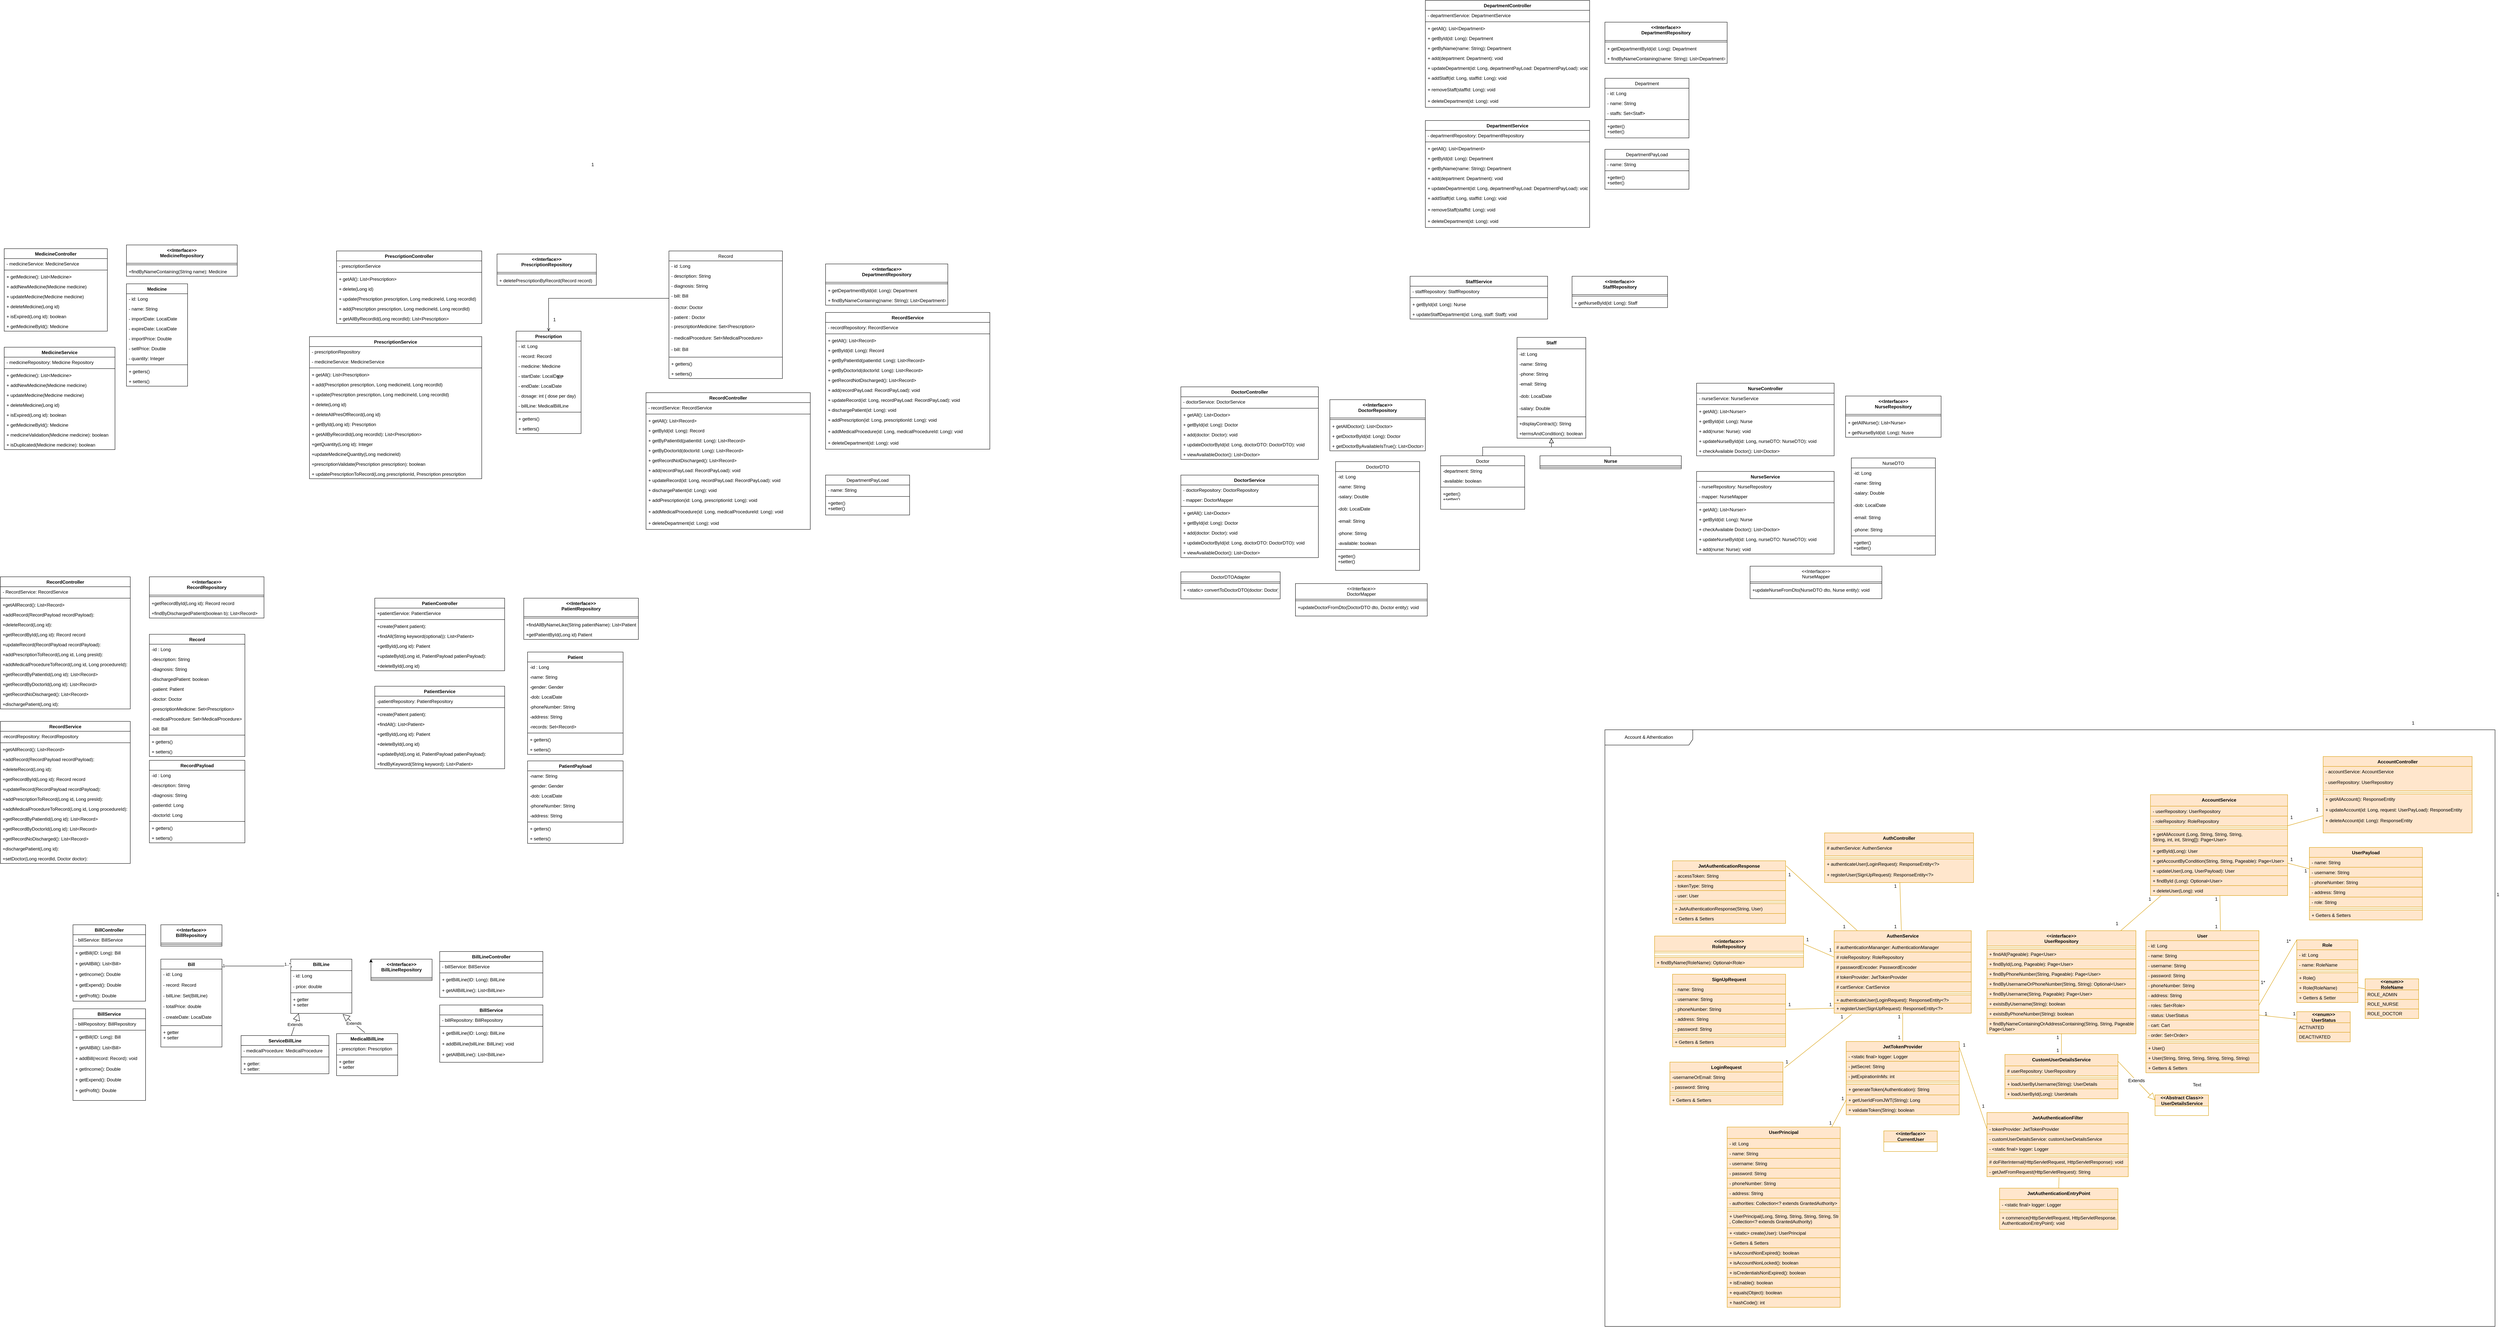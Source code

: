 <mxfile version="14.6.11" type="github">
  <diagram id="CTlqUA9GCMbdTUIFDMjC" name="Page-1">
    <mxGraphModel dx="4168" dy="2270" grid="1" gridSize="10" guides="1" tooltips="1" connect="1" arrows="1" fold="1" page="1" pageScale="1" pageWidth="827" pageHeight="1169" math="0" shadow="0">
      <root>
        <mxCell id="0" />
        <mxCell id="1" parent="0" />
        <mxCell id="FNAWOrQzFF7t7UEOXwEF-1" value="Staff" style="swimlane;fontStyle=1;align=center;verticalAlign=top;childLayout=stackLayout;horizontal=1;startSize=30;horizontalStack=0;resizeParent=1;resizeLast=0;collapsible=1;marginBottom=0;rounded=0;shadow=0;strokeWidth=1;" parent="1" vertex="1">
          <mxGeometry x="680" y="-97.73" width="180" height="264" as="geometry">
            <mxRectangle x="230" y="140" width="160" height="26" as="alternateBounds" />
          </mxGeometry>
        </mxCell>
        <mxCell id="FNAWOrQzFF7t7UEOXwEF-3" value="-id: Long" style="text;align=left;verticalAlign=top;spacingLeft=4;spacingRight=4;overflow=hidden;rotatable=0;points=[[0,0.5],[1,0.5]];portConstraint=eastwest;rounded=0;shadow=0;html=0;" parent="FNAWOrQzFF7t7UEOXwEF-1" vertex="1">
          <mxGeometry y="30" width="180" height="26" as="geometry" />
        </mxCell>
        <mxCell id="FNAWOrQzFF7t7UEOXwEF-2" value="-name: String" style="text;align=left;verticalAlign=top;spacingLeft=4;spacingRight=4;overflow=hidden;rotatable=0;points=[[0,0.5],[1,0.5]];portConstraint=eastwest;" parent="FNAWOrQzFF7t7UEOXwEF-1" vertex="1">
          <mxGeometry y="56" width="180" height="26" as="geometry" />
        </mxCell>
        <mxCell id="FNAWOrQzFF7t7UEOXwEF-4" value="-phone: String" style="text;align=left;verticalAlign=top;spacingLeft=4;spacingRight=4;overflow=hidden;rotatable=0;points=[[0,0.5],[1,0.5]];portConstraint=eastwest;rounded=0;shadow=0;html=0;" parent="FNAWOrQzFF7t7UEOXwEF-1" vertex="1">
          <mxGeometry y="82" width="180" height="26" as="geometry" />
        </mxCell>
        <mxCell id="FNAWOrQzFF7t7UEOXwEF-5" value="-email: String" style="text;align=left;verticalAlign=top;spacingLeft=4;spacingRight=4;overflow=hidden;rotatable=0;points=[[0,0.5],[1,0.5]];portConstraint=eastwest;rounded=0;shadow=0;html=0;" parent="FNAWOrQzFF7t7UEOXwEF-1" vertex="1">
          <mxGeometry y="108" width="180" height="32" as="geometry" />
        </mxCell>
        <mxCell id="Ushqh_Rb4E1wpqKgJqLd-3" value="-dob: LocalDate" style="text;align=left;verticalAlign=top;spacingLeft=4;spacingRight=4;overflow=hidden;rotatable=0;points=[[0,0.5],[1,0.5]];portConstraint=eastwest;rounded=0;shadow=0;html=0;" parent="FNAWOrQzFF7t7UEOXwEF-1" vertex="1">
          <mxGeometry y="140" width="180" height="32" as="geometry" />
        </mxCell>
        <mxCell id="Ushqh_Rb4E1wpqKgJqLd-2" value="-salary: Double" style="text;align=left;verticalAlign=top;spacingLeft=4;spacingRight=4;overflow=hidden;rotatable=0;points=[[0,0.5],[1,0.5]];portConstraint=eastwest;rounded=0;shadow=0;html=0;" parent="FNAWOrQzFF7t7UEOXwEF-1" vertex="1">
          <mxGeometry y="172" width="180" height="32" as="geometry" />
        </mxCell>
        <mxCell id="FNAWOrQzFF7t7UEOXwEF-6" value="" style="line;html=1;strokeWidth=1;align=left;verticalAlign=middle;spacingTop=-1;spacingLeft=3;spacingRight=3;rotatable=0;labelPosition=right;points=[];portConstraint=eastwest;" parent="FNAWOrQzFF7t7UEOXwEF-1" vertex="1">
          <mxGeometry y="204" width="180" height="8" as="geometry" />
        </mxCell>
        <mxCell id="FNAWOrQzFF7t7UEOXwEF-7" value="+displayContract(): String" style="text;align=left;verticalAlign=top;spacingLeft=4;spacingRight=4;overflow=hidden;rotatable=0;points=[[0,0.5],[1,0.5]];portConstraint=eastwest;" parent="FNAWOrQzFF7t7UEOXwEF-1" vertex="1">
          <mxGeometry y="212" width="180" height="26" as="geometry" />
        </mxCell>
        <mxCell id="FNAWOrQzFF7t7UEOXwEF-8" value="+termsAndCondition(): boolean" style="text;align=left;verticalAlign=top;spacingLeft=4;spacingRight=4;overflow=hidden;rotatable=0;points=[[0,0.5],[1,0.5]];portConstraint=eastwest;" parent="FNAWOrQzFF7t7UEOXwEF-1" vertex="1">
          <mxGeometry y="238" width="180" height="26" as="geometry" />
        </mxCell>
        <mxCell id="FNAWOrQzFF7t7UEOXwEF-9" value="Doctor" style="swimlane;fontStyle=0;align=center;verticalAlign=top;childLayout=stackLayout;horizontal=1;startSize=26;horizontalStack=0;resizeParent=1;resizeLast=0;collapsible=1;marginBottom=0;rounded=0;shadow=0;strokeWidth=1;" parent="1" vertex="1">
          <mxGeometry x="480" y="212.27" width="220" height="140" as="geometry">
            <mxRectangle x="130" y="380" width="160" height="26" as="alternateBounds" />
          </mxGeometry>
        </mxCell>
        <mxCell id="FNAWOrQzFF7t7UEOXwEF-11" value="-department: String" style="text;align=left;verticalAlign=top;spacingLeft=4;spacingRight=4;overflow=hidden;rotatable=0;points=[[0,0.5],[1,0.5]];portConstraint=eastwest;rounded=0;shadow=0;html=0;" parent="FNAWOrQzFF7t7UEOXwEF-9" vertex="1">
          <mxGeometry y="26" width="220" height="26" as="geometry" />
        </mxCell>
        <mxCell id="FNAWOrQzFF7t7UEOXwEF-12" value="-available: boolean" style="text;align=left;verticalAlign=top;spacingLeft=4;spacingRight=4;overflow=hidden;rotatable=0;points=[[0,0.5],[1,0.5]];portConstraint=eastwest;rounded=0;shadow=0;html=0;" parent="FNAWOrQzFF7t7UEOXwEF-9" vertex="1">
          <mxGeometry y="52" width="220" height="26" as="geometry" />
        </mxCell>
        <mxCell id="FNAWOrQzFF7t7UEOXwEF-13" value="" style="line;html=1;strokeWidth=1;align=left;verticalAlign=middle;spacingTop=-1;spacingLeft=3;spacingRight=3;rotatable=0;labelPosition=right;points=[];portConstraint=eastwest;" parent="FNAWOrQzFF7t7UEOXwEF-9" vertex="1">
          <mxGeometry y="78" width="220" height="8" as="geometry" />
        </mxCell>
        <mxCell id="FNAWOrQzFF7t7UEOXwEF-15" value="+getter()&#xa;+setter()&#xa;" style="text;align=left;verticalAlign=top;spacingLeft=4;spacingRight=4;overflow=hidden;rotatable=0;points=[[0,0.5],[1,0.5]];portConstraint=eastwest;" parent="FNAWOrQzFF7t7UEOXwEF-9" vertex="1">
          <mxGeometry y="86" width="220" height="26" as="geometry" />
        </mxCell>
        <mxCell id="FNAWOrQzFF7t7UEOXwEF-18" value="" style="endArrow=block;endSize=10;endFill=0;shadow=0;strokeWidth=1;rounded=0;edgeStyle=elbowEdgeStyle;elbow=vertical;" parent="1" source="FNAWOrQzFF7t7UEOXwEF-9" target="FNAWOrQzFF7t7UEOXwEF-1" edge="1">
          <mxGeometry width="160" relative="1" as="geometry">
            <mxPoint x="680" y="5.27" as="sourcePoint" />
            <mxPoint x="680" y="5.27" as="targetPoint" />
          </mxGeometry>
        </mxCell>
        <mxCell id="FNAWOrQzFF7t7UEOXwEF-53" value="BillLine" style="swimlane;fontStyle=1;align=center;verticalAlign=top;childLayout=stackLayout;horizontal=1;startSize=30;horizontalStack=0;resizeParent=1;resizeParentMax=0;resizeLast=0;collapsible=1;marginBottom=0;" parent="1" vertex="1">
          <mxGeometry x="-2530" y="1530" width="160" height="142" as="geometry" />
        </mxCell>
        <mxCell id="FNAWOrQzFF7t7UEOXwEF-54" value="- id: Long&#xa;&#xa;- price: double&#xa;" style="text;strokeColor=none;fillColor=none;align=left;verticalAlign=top;spacingLeft=4;spacingRight=4;overflow=hidden;rotatable=0;points=[[0,0.5],[1,0.5]];portConstraint=eastwest;" parent="FNAWOrQzFF7t7UEOXwEF-53" vertex="1">
          <mxGeometry y="30" width="160" height="54" as="geometry" />
        </mxCell>
        <mxCell id="FNAWOrQzFF7t7UEOXwEF-55" value="" style="line;strokeWidth=1;fillColor=none;align=left;verticalAlign=middle;spacingTop=-1;spacingLeft=3;spacingRight=3;rotatable=0;labelPosition=right;points=[];portConstraint=eastwest;" parent="FNAWOrQzFF7t7UEOXwEF-53" vertex="1">
          <mxGeometry y="84" width="160" height="8" as="geometry" />
        </mxCell>
        <mxCell id="FNAWOrQzFF7t7UEOXwEF-56" value="+ getter&#xa;+ setter&#xa;" style="text;strokeColor=none;fillColor=none;align=left;verticalAlign=top;spacingLeft=4;spacingRight=4;overflow=hidden;rotatable=0;points=[[0,0.5],[1,0.5]];portConstraint=eastwest;" parent="FNAWOrQzFF7t7UEOXwEF-53" vertex="1">
          <mxGeometry y="92" width="160" height="50" as="geometry" />
        </mxCell>
        <mxCell id="FNAWOrQzFF7t7UEOXwEF-57" value="ServiceBillLine" style="swimlane;fontStyle=1;align=center;verticalAlign=top;childLayout=stackLayout;horizontal=1;startSize=26;horizontalStack=0;resizeParent=1;resizeParentMax=0;resizeLast=0;collapsible=1;marginBottom=0;" parent="1" vertex="1">
          <mxGeometry x="-2660" y="1730" width="230" height="100" as="geometry" />
        </mxCell>
        <mxCell id="FNAWOrQzFF7t7UEOXwEF-58" value="- medicalProcedure: MedicalProcedure " style="text;strokeColor=none;fillColor=none;align=left;verticalAlign=top;spacingLeft=4;spacingRight=4;overflow=hidden;rotatable=0;points=[[0,0.5],[1,0.5]];portConstraint=eastwest;" parent="FNAWOrQzFF7t7UEOXwEF-57" vertex="1">
          <mxGeometry y="26" width="230" height="26" as="geometry" />
        </mxCell>
        <mxCell id="FNAWOrQzFF7t7UEOXwEF-59" value="" style="line;strokeWidth=1;fillColor=none;align=left;verticalAlign=middle;spacingTop=-1;spacingLeft=3;spacingRight=3;rotatable=0;labelPosition=right;points=[];portConstraint=eastwest;" parent="FNAWOrQzFF7t7UEOXwEF-57" vertex="1">
          <mxGeometry y="52" width="230" height="8" as="geometry" />
        </mxCell>
        <mxCell id="FNAWOrQzFF7t7UEOXwEF-60" value="+ getter:&#xa;+ setter:&#xa;" style="text;strokeColor=none;fillColor=none;align=left;verticalAlign=top;spacingLeft=4;spacingRight=4;overflow=hidden;rotatable=0;points=[[0,0.5],[1,0.5]];portConstraint=eastwest;" parent="FNAWOrQzFF7t7UEOXwEF-57" vertex="1">
          <mxGeometry y="60" width="230" height="40" as="geometry" />
        </mxCell>
        <mxCell id="FNAWOrQzFF7t7UEOXwEF-61" value="MedicalBillLine" style="swimlane;fontStyle=1;align=center;verticalAlign=top;childLayout=stackLayout;horizontal=1;startSize=26;horizontalStack=0;resizeParent=1;resizeParentMax=0;resizeLast=0;collapsible=1;marginBottom=0;" parent="1" vertex="1">
          <mxGeometry x="-2410" y="1725" width="160" height="110" as="geometry" />
        </mxCell>
        <mxCell id="FNAWOrQzFF7t7UEOXwEF-62" value="- prescription: Prescription" style="text;strokeColor=none;fillColor=none;align=left;verticalAlign=top;spacingLeft=4;spacingRight=4;overflow=hidden;rotatable=0;points=[[0,0.5],[1,0.5]];portConstraint=eastwest;" parent="FNAWOrQzFF7t7UEOXwEF-61" vertex="1">
          <mxGeometry y="26" width="160" height="26" as="geometry" />
        </mxCell>
        <mxCell id="FNAWOrQzFF7t7UEOXwEF-63" value="" style="line;strokeWidth=1;fillColor=none;align=left;verticalAlign=middle;spacingTop=-1;spacingLeft=3;spacingRight=3;rotatable=0;labelPosition=right;points=[];portConstraint=eastwest;" parent="FNAWOrQzFF7t7UEOXwEF-61" vertex="1">
          <mxGeometry y="52" width="160" height="8" as="geometry" />
        </mxCell>
        <mxCell id="FNAWOrQzFF7t7UEOXwEF-64" value="+ getter&#xa;+ setter&#xa;" style="text;strokeColor=none;fillColor=none;align=left;verticalAlign=top;spacingLeft=4;spacingRight=4;overflow=hidden;rotatable=0;points=[[0,0.5],[1,0.5]];portConstraint=eastwest;" parent="FNAWOrQzFF7t7UEOXwEF-61" vertex="1">
          <mxGeometry y="60" width="160" height="50" as="geometry" />
        </mxCell>
        <mxCell id="FNAWOrQzFF7t7UEOXwEF-65" value="Extends" style="endArrow=block;endSize=16;endFill=0;html=1;entryX=0.131;entryY=1;entryDx=0;entryDy=0;entryPerimeter=0;" parent="1" source="FNAWOrQzFF7t7UEOXwEF-57" target="FNAWOrQzFF7t7UEOXwEF-56" edge="1">
          <mxGeometry width="160" relative="1" as="geometry">
            <mxPoint x="-2750" y="1728" as="sourcePoint" />
            <mxPoint x="-2420" y="1730" as="targetPoint" />
          </mxGeometry>
        </mxCell>
        <mxCell id="FNAWOrQzFF7t7UEOXwEF-66" value="Extends" style="endArrow=block;endSize=16;endFill=0;html=1;exitX=0.463;exitY=-0.023;exitDx=0;exitDy=0;exitPerimeter=0;entryX=0.85;entryY=1.04;entryDx=0;entryDy=0;entryPerimeter=0;" parent="1" source="FNAWOrQzFF7t7UEOXwEF-61" target="FNAWOrQzFF7t7UEOXwEF-56" edge="1">
          <mxGeometry width="160" relative="1" as="geometry">
            <mxPoint x="-2470" y="1710" as="sourcePoint" />
            <mxPoint x="-2310" y="1710" as="targetPoint" />
          </mxGeometry>
        </mxCell>
        <mxCell id="FNAWOrQzFF7t7UEOXwEF-67" value="Bill" style="swimlane;fontStyle=1;align=center;verticalAlign=top;childLayout=stackLayout;horizontal=1;startSize=26;horizontalStack=0;resizeParent=1;resizeParentMax=0;resizeLast=0;collapsible=1;marginBottom=0;" parent="1" vertex="1">
          <mxGeometry x="-2870" y="1530" width="160" height="230" as="geometry" />
        </mxCell>
        <mxCell id="FNAWOrQzFF7t7UEOXwEF-68" value="- id: Long&#xa;&#xa;- record: Record&#xa;&#xa;- billLine: Set(BillLine)&#xa;&#xa;- totalPrice: double&#xa;&#xa;- createDate: LocalDate" style="text;strokeColor=none;fillColor=none;align=left;verticalAlign=top;spacingLeft=4;spacingRight=4;overflow=hidden;rotatable=0;points=[[0,0.5],[1,0.5]];portConstraint=eastwest;" parent="FNAWOrQzFF7t7UEOXwEF-67" vertex="1">
          <mxGeometry y="26" width="160" height="144" as="geometry" />
        </mxCell>
        <mxCell id="FNAWOrQzFF7t7UEOXwEF-69" value="" style="line;strokeWidth=1;fillColor=none;align=left;verticalAlign=middle;spacingTop=-1;spacingLeft=3;spacingRight=3;rotatable=0;labelPosition=right;points=[];portConstraint=eastwest;" parent="FNAWOrQzFF7t7UEOXwEF-67" vertex="1">
          <mxGeometry y="170" width="160" height="8" as="geometry" />
        </mxCell>
        <mxCell id="FNAWOrQzFF7t7UEOXwEF-70" value="+ getter&#xa;+ setter&#xa;" style="text;strokeColor=none;fillColor=none;align=left;verticalAlign=top;spacingLeft=4;spacingRight=4;overflow=hidden;rotatable=0;points=[[0,0.5],[1,0.5]];portConstraint=eastwest;" parent="FNAWOrQzFF7t7UEOXwEF-67" vertex="1">
          <mxGeometry y="178" width="160" height="52" as="geometry" />
        </mxCell>
        <mxCell id="FNAWOrQzFF7t7UEOXwEF-71" value="" style="endArrow=none;html=1;edgeStyle=orthogonalEdgeStyle;exitX=1;exitY=0.113;exitDx=0;exitDy=0;exitPerimeter=0;entryX=0.013;entryY=0.153;entryDx=0;entryDy=0;entryPerimeter=0;" parent="1" source="FNAWOrQzFF7t7UEOXwEF-67" target="FNAWOrQzFF7t7UEOXwEF-53" edge="1">
          <mxGeometry relative="1" as="geometry">
            <mxPoint x="-2770" y="1390" as="sourcePoint" />
            <mxPoint x="-2610" y="1390" as="targetPoint" />
            <Array as="points">
              <mxPoint x="-2710" y="1548" />
            </Array>
          </mxGeometry>
        </mxCell>
        <mxCell id="FNAWOrQzFF7t7UEOXwEF-72" value="1" style="edgeLabel;resizable=0;html=1;align=left;verticalAlign=bottom;" parent="FNAWOrQzFF7t7UEOXwEF-71" connectable="0" vertex="1">
          <mxGeometry x="-1" relative="1" as="geometry" />
        </mxCell>
        <mxCell id="FNAWOrQzFF7t7UEOXwEF-73" value="1..*" style="edgeLabel;resizable=0;html=1;align=right;verticalAlign=bottom;" parent="FNAWOrQzFF7t7UEOXwEF-71" connectable="0" vertex="1">
          <mxGeometry x="1" relative="1" as="geometry">
            <mxPoint x="-2" as="offset" />
          </mxGeometry>
        </mxCell>
        <mxCell id="FNAWOrQzFF7t7UEOXwEF-74" value="BillController" style="swimlane;fontStyle=1;align=center;verticalAlign=top;childLayout=stackLayout;horizontal=1;startSize=26;horizontalStack=0;resizeParent=1;resizeParentMax=0;resizeLast=0;collapsible=1;marginBottom=0;" parent="1" vertex="1">
          <mxGeometry x="-3100" y="1440" width="190" height="200" as="geometry" />
        </mxCell>
        <mxCell id="FNAWOrQzFF7t7UEOXwEF-75" value="- billService: BillService" style="text;strokeColor=none;fillColor=none;align=left;verticalAlign=top;spacingLeft=4;spacingRight=4;overflow=hidden;rotatable=0;points=[[0,0.5],[1,0.5]];portConstraint=eastwest;" parent="FNAWOrQzFF7t7UEOXwEF-74" vertex="1">
          <mxGeometry y="26" width="190" height="26" as="geometry" />
        </mxCell>
        <mxCell id="FNAWOrQzFF7t7UEOXwEF-76" value="" style="line;strokeWidth=1;fillColor=none;align=left;verticalAlign=middle;spacingTop=-1;spacingLeft=3;spacingRight=3;rotatable=0;labelPosition=right;points=[];portConstraint=eastwest;" parent="FNAWOrQzFF7t7UEOXwEF-74" vertex="1">
          <mxGeometry y="52" width="190" height="8" as="geometry" />
        </mxCell>
        <mxCell id="FNAWOrQzFF7t7UEOXwEF-77" value="+ getBill(ID: Long): Bill&#xa;&#xa;+ getAllBill(): List&lt;Bill&gt;&#xa;&#xa;+ getIncome(): Double&#xa;&#xa;+ getExpend(): Double&#xa;&#xa;+ getProfit(): Double&#xa;" style="text;strokeColor=none;fillColor=none;align=left;verticalAlign=top;spacingLeft=4;spacingRight=4;overflow=hidden;rotatable=0;points=[[0,0.5],[1,0.5]];portConstraint=eastwest;" parent="FNAWOrQzFF7t7UEOXwEF-74" vertex="1">
          <mxGeometry y="60" width="190" height="140" as="geometry" />
        </mxCell>
        <mxCell id="FNAWOrQzFF7t7UEOXwEF-78" value="BillService" style="swimlane;fontStyle=1;align=center;verticalAlign=top;childLayout=stackLayout;horizontal=1;startSize=26;horizontalStack=0;resizeParent=1;resizeParentMax=0;resizeLast=0;collapsible=1;marginBottom=0;" parent="1" vertex="1">
          <mxGeometry x="-3100" y="1660" width="190" height="240" as="geometry" />
        </mxCell>
        <mxCell id="FNAWOrQzFF7t7UEOXwEF-79" value="- billRepository: BillRepository" style="text;strokeColor=none;fillColor=none;align=left;verticalAlign=top;spacingLeft=4;spacingRight=4;overflow=hidden;rotatable=0;points=[[0,0.5],[1,0.5]];portConstraint=eastwest;" parent="FNAWOrQzFF7t7UEOXwEF-78" vertex="1">
          <mxGeometry y="26" width="190" height="26" as="geometry" />
        </mxCell>
        <mxCell id="FNAWOrQzFF7t7UEOXwEF-80" value="" style="line;strokeWidth=1;fillColor=none;align=left;verticalAlign=middle;spacingTop=-1;spacingLeft=3;spacingRight=3;rotatable=0;labelPosition=right;points=[];portConstraint=eastwest;" parent="FNAWOrQzFF7t7UEOXwEF-78" vertex="1">
          <mxGeometry y="52" width="190" height="8" as="geometry" />
        </mxCell>
        <mxCell id="FNAWOrQzFF7t7UEOXwEF-81" value="+ getBill(ID: Long): Bill&#xa;&#xa;+ getAllBill(): List&lt;Bill&gt;&#xa;&#xa;+ addBill(record: Record): void&#xa;&#xa;+ getIncome(): Double&#xa;&#xa;+ getExpend(): Double&#xa;&#xa;+ getProfit(): Double&#xa;" style="text;strokeColor=none;fillColor=none;align=left;verticalAlign=top;spacingLeft=4;spacingRight=4;overflow=hidden;rotatable=0;points=[[0,0.5],[1,0.5]];portConstraint=eastwest;" parent="FNAWOrQzFF7t7UEOXwEF-78" vertex="1">
          <mxGeometry y="60" width="190" height="180" as="geometry" />
        </mxCell>
        <mxCell id="FNAWOrQzFF7t7UEOXwEF-82" value="&lt;&lt;Interface&gt;&gt;&#xa;BillRepository" style="swimlane;fontStyle=1;align=center;verticalAlign=top;childLayout=stackLayout;horizontal=1;startSize=48;horizontalStack=0;resizeParent=1;resizeParentMax=0;resizeLast=0;collapsible=1;marginBottom=0;" parent="1" vertex="1">
          <mxGeometry x="-2870" y="1440" width="160" height="56" as="geometry">
            <mxRectangle x="-1350" y="730" width="110" height="48" as="alternateBounds" />
          </mxGeometry>
        </mxCell>
        <mxCell id="FNAWOrQzFF7t7UEOXwEF-83" value="" style="line;strokeWidth=1;fillColor=none;align=left;verticalAlign=middle;spacingTop=-1;spacingLeft=3;spacingRight=3;rotatable=0;labelPosition=right;points=[];portConstraint=eastwest;" parent="FNAWOrQzFF7t7UEOXwEF-82" vertex="1">
          <mxGeometry y="48" width="160" height="8" as="geometry" />
        </mxCell>
        <mxCell id="FNAWOrQzFF7t7UEOXwEF-84" value="BillLineController" style="swimlane;fontStyle=1;align=center;verticalAlign=top;childLayout=stackLayout;horizontal=1;startSize=26;horizontalStack=0;resizeParent=1;resizeParentMax=0;resizeLast=0;collapsible=1;marginBottom=0;" parent="1" vertex="1">
          <mxGeometry x="-2140" y="1510" width="270" height="120" as="geometry" />
        </mxCell>
        <mxCell id="FNAWOrQzFF7t7UEOXwEF-85" value="- billService: BillService" style="text;strokeColor=none;fillColor=none;align=left;verticalAlign=top;spacingLeft=4;spacingRight=4;overflow=hidden;rotatable=0;points=[[0,0.5],[1,0.5]];portConstraint=eastwest;" parent="FNAWOrQzFF7t7UEOXwEF-84" vertex="1">
          <mxGeometry y="26" width="270" height="26" as="geometry" />
        </mxCell>
        <mxCell id="FNAWOrQzFF7t7UEOXwEF-86" value="" style="line;strokeWidth=1;fillColor=none;align=left;verticalAlign=middle;spacingTop=-1;spacingLeft=3;spacingRight=3;rotatable=0;labelPosition=right;points=[];portConstraint=eastwest;" parent="FNAWOrQzFF7t7UEOXwEF-84" vertex="1">
          <mxGeometry y="52" width="270" height="8" as="geometry" />
        </mxCell>
        <mxCell id="FNAWOrQzFF7t7UEOXwEF-87" value="+ getBillLine(ID: Long): BillLine&#xa;&#xa;+ getAllBillLine(): List&lt;BillLine&gt;&#xa;" style="text;strokeColor=none;fillColor=none;align=left;verticalAlign=top;spacingLeft=4;spacingRight=4;overflow=hidden;rotatable=0;points=[[0,0.5],[1,0.5]];portConstraint=eastwest;" parent="FNAWOrQzFF7t7UEOXwEF-84" vertex="1">
          <mxGeometry y="60" width="270" height="60" as="geometry" />
        </mxCell>
        <mxCell id="FNAWOrQzFF7t7UEOXwEF-88" value="BillService" style="swimlane;fontStyle=1;align=center;verticalAlign=top;childLayout=stackLayout;horizontal=1;startSize=26;horizontalStack=0;resizeParent=1;resizeParentMax=0;resizeLast=0;collapsible=1;marginBottom=0;" parent="1" vertex="1">
          <mxGeometry x="-2140" y="1650" width="270" height="150" as="geometry" />
        </mxCell>
        <mxCell id="FNAWOrQzFF7t7UEOXwEF-89" value="- billRepository: BillRepository" style="text;strokeColor=none;fillColor=none;align=left;verticalAlign=top;spacingLeft=4;spacingRight=4;overflow=hidden;rotatable=0;points=[[0,0.5],[1,0.5]];portConstraint=eastwest;" parent="FNAWOrQzFF7t7UEOXwEF-88" vertex="1">
          <mxGeometry y="26" width="270" height="26" as="geometry" />
        </mxCell>
        <mxCell id="FNAWOrQzFF7t7UEOXwEF-90" value="" style="line;strokeWidth=1;fillColor=none;align=left;verticalAlign=middle;spacingTop=-1;spacingLeft=3;spacingRight=3;rotatable=0;labelPosition=right;points=[];portConstraint=eastwest;" parent="FNAWOrQzFF7t7UEOXwEF-88" vertex="1">
          <mxGeometry y="52" width="270" height="8" as="geometry" />
        </mxCell>
        <mxCell id="FNAWOrQzFF7t7UEOXwEF-91" value="+ getBillLine(ID: Long): BillLine&#xa;&#xa;+ addBillLine(billLine: BillLine): void&#xa;&#xa;+ getAllBillLine(): List&lt;BillLine&gt;&#xa;" style="text;strokeColor=none;fillColor=none;align=left;verticalAlign=top;spacingLeft=4;spacingRight=4;overflow=hidden;rotatable=0;points=[[0,0.5],[1,0.5]];portConstraint=eastwest;" parent="FNAWOrQzFF7t7UEOXwEF-88" vertex="1">
          <mxGeometry y="60" width="270" height="90" as="geometry" />
        </mxCell>
        <mxCell id="FNAWOrQzFF7t7UEOXwEF-92" value="&lt;&lt;Interface&gt;&gt;&#xa;BillLineRepository" style="swimlane;fontStyle=1;align=center;verticalAlign=top;childLayout=stackLayout;horizontal=1;startSize=48;horizontalStack=0;resizeParent=1;resizeParentMax=0;resizeLast=0;collapsible=1;marginBottom=0;" parent="1" vertex="1">
          <mxGeometry x="-2320" y="1530" width="160" height="56" as="geometry">
            <mxRectangle x="-830" y="820" width="140" height="48" as="alternateBounds" />
          </mxGeometry>
        </mxCell>
        <mxCell id="FNAWOrQzFF7t7UEOXwEF-93" value="" style="line;strokeWidth=1;fillColor=none;align=left;verticalAlign=middle;spacingTop=-1;spacingLeft=3;spacingRight=3;rotatable=0;labelPosition=right;points=[];portConstraint=eastwest;" parent="FNAWOrQzFF7t7UEOXwEF-92" vertex="1">
          <mxGeometry y="48" width="160" height="8" as="geometry" />
        </mxCell>
        <mxCell id="FNAWOrQzFF7t7UEOXwEF-106" style="edgeStyle=orthogonalEdgeStyle;rounded=0;orthogonalLoop=1;jettySize=auto;html=1;endArrow=open;endFill=0;strokeColor=#000000;" parent="1" source="FNAWOrQzFF7t7UEOXwEF-110" target="FNAWOrQzFF7t7UEOXwEF-157" edge="1">
          <mxGeometry relative="1" as="geometry">
            <Array as="points">
              <mxPoint x="-1855" y="-200" />
            </Array>
          </mxGeometry>
        </mxCell>
        <mxCell id="FNAWOrQzFF7t7UEOXwEF-110" value="Record" style="swimlane;fontStyle=0;align=center;verticalAlign=top;childLayout=stackLayout;horizontal=1;startSize=26;horizontalStack=0;resizeParent=1;resizeLast=0;collapsible=1;marginBottom=0;rounded=0;shadow=0;strokeWidth=1;" parent="1" vertex="1">
          <mxGeometry x="-1540" y="-324" width="297" height="334" as="geometry">
            <mxRectangle x="130" y="380" width="160" height="26" as="alternateBounds" />
          </mxGeometry>
        </mxCell>
        <mxCell id="FNAWOrQzFF7t7UEOXwEF-111" value="- id :Long" style="text;align=left;verticalAlign=top;spacingLeft=4;spacingRight=4;overflow=hidden;rotatable=0;points=[[0,0.5],[1,0.5]];portConstraint=eastwest;" parent="FNAWOrQzFF7t7UEOXwEF-110" vertex="1">
          <mxGeometry y="26" width="297" height="26" as="geometry" />
        </mxCell>
        <mxCell id="Ushqh_Rb4E1wpqKgJqLd-468" value="- description: String" style="text;align=left;verticalAlign=top;spacingLeft=4;spacingRight=4;overflow=hidden;rotatable=0;points=[[0,0.5],[1,0.5]];portConstraint=eastwest;" parent="FNAWOrQzFF7t7UEOXwEF-110" vertex="1">
          <mxGeometry y="52" width="297" height="26" as="geometry" />
        </mxCell>
        <mxCell id="FNAWOrQzFF7t7UEOXwEF-114" value="- diagnosis: String" style="text;align=left;verticalAlign=top;spacingLeft=4;spacingRight=4;overflow=hidden;rotatable=0;points=[[0,0.5],[1,0.5]];portConstraint=eastwest;" parent="FNAWOrQzFF7t7UEOXwEF-110" vertex="1">
          <mxGeometry y="78" width="297" height="26" as="geometry" />
        </mxCell>
        <mxCell id="Ushqh_Rb4E1wpqKgJqLd-475" value="- bill: Bill" style="text;align=left;verticalAlign=top;spacingLeft=4;spacingRight=4;overflow=hidden;rotatable=0;points=[[0,0.5],[1,0.5]];portConstraint=eastwest;" parent="FNAWOrQzFF7t7UEOXwEF-110" vertex="1">
          <mxGeometry y="104" width="297" height="30" as="geometry" />
        </mxCell>
        <mxCell id="FNAWOrQzFF7t7UEOXwEF-116" value="- doctor: Doctor" style="text;align=left;verticalAlign=top;spacingLeft=4;spacingRight=4;overflow=hidden;rotatable=0;points=[[0,0.5],[1,0.5]];portConstraint=eastwest;" parent="FNAWOrQzFF7t7UEOXwEF-110" vertex="1">
          <mxGeometry y="134" width="297" height="26" as="geometry" />
        </mxCell>
        <mxCell id="FNAWOrQzFF7t7UEOXwEF-117" value="- patient : Doctor" style="text;align=left;verticalAlign=top;spacingLeft=4;spacingRight=4;overflow=hidden;rotatable=0;points=[[0,0.5],[1,0.5]];portConstraint=eastwest;" parent="FNAWOrQzFF7t7UEOXwEF-110" vertex="1">
          <mxGeometry y="160" width="297" height="24" as="geometry" />
        </mxCell>
        <mxCell id="FNAWOrQzFF7t7UEOXwEF-237" value="- prescriptionMedicine: Set&lt;Prescription&gt;" style="text;align=left;verticalAlign=top;spacingLeft=4;spacingRight=4;overflow=hidden;rotatable=0;points=[[0,0.5],[1,0.5]];portConstraint=eastwest;" parent="FNAWOrQzFF7t7UEOXwEF-110" vertex="1">
          <mxGeometry y="184" width="297" height="30" as="geometry" />
        </mxCell>
        <mxCell id="Ushqh_Rb4E1wpqKgJqLd-470" value="- medicalProcedure: Set&lt;MedicalProcedure&gt;" style="text;align=left;verticalAlign=top;spacingLeft=4;spacingRight=4;overflow=hidden;rotatable=0;points=[[0,0.5],[1,0.5]];portConstraint=eastwest;" parent="FNAWOrQzFF7t7UEOXwEF-110" vertex="1">
          <mxGeometry y="214" width="297" height="30" as="geometry" />
        </mxCell>
        <mxCell id="Ushqh_Rb4E1wpqKgJqLd-469" value="- bill: Bill" style="text;align=left;verticalAlign=top;spacingLeft=4;spacingRight=4;overflow=hidden;rotatable=0;points=[[0,0.5],[1,0.5]];portConstraint=eastwest;" parent="FNAWOrQzFF7t7UEOXwEF-110" vertex="1">
          <mxGeometry y="244" width="297" height="30" as="geometry" />
        </mxCell>
        <mxCell id="FNAWOrQzFF7t7UEOXwEF-118" value="" style="line;html=1;strokeWidth=1;align=left;verticalAlign=middle;spacingTop=-1;spacingLeft=3;spacingRight=3;rotatable=0;labelPosition=right;points=[];portConstraint=eastwest;" parent="FNAWOrQzFF7t7UEOXwEF-110" vertex="1">
          <mxGeometry y="274" width="297" height="8" as="geometry" />
        </mxCell>
        <mxCell id="FNAWOrQzFF7t7UEOXwEF-122" value="+ getters()" style="text;align=left;verticalAlign=top;spacingLeft=4;spacingRight=4;overflow=hidden;rotatable=0;points=[[0,0.5],[1,0.5]];portConstraint=eastwest;" parent="FNAWOrQzFF7t7UEOXwEF-110" vertex="1">
          <mxGeometry y="282" width="297" height="26" as="geometry" />
        </mxCell>
        <mxCell id="FNAWOrQzFF7t7UEOXwEF-235" value="+ setters()" style="text;align=left;verticalAlign=top;spacingLeft=4;spacingRight=4;overflow=hidden;rotatable=0;points=[[0,0.5],[1,0.5]];portConstraint=eastwest;" parent="FNAWOrQzFF7t7UEOXwEF-110" vertex="1">
          <mxGeometry y="308" width="297" height="26" as="geometry" />
        </mxCell>
        <mxCell id="FNAWOrQzFF7t7UEOXwEF-157" value="Prescription" style="swimlane;fontStyle=1;align=center;verticalAlign=top;childLayout=stackLayout;horizontal=1;startSize=26;horizontalStack=0;resizeParent=1;resizeParentMax=0;resizeLast=0;collapsible=1;marginBottom=0;" parent="1" vertex="1">
          <mxGeometry x="-1940" y="-114" width="170" height="268" as="geometry" />
        </mxCell>
        <mxCell id="FNAWOrQzFF7t7UEOXwEF-158" value="- id: Long " style="text;strokeColor=none;fillColor=none;align=left;verticalAlign=top;spacingLeft=4;spacingRight=4;overflow=hidden;rotatable=0;points=[[0,0.5],[1,0.5]];portConstraint=eastwest;" parent="FNAWOrQzFF7t7UEOXwEF-157" vertex="1">
          <mxGeometry y="26" width="170" height="26" as="geometry" />
        </mxCell>
        <mxCell id="FNAWOrQzFF7t7UEOXwEF-159" value="- record: Record" style="text;strokeColor=none;fillColor=none;align=left;verticalAlign=top;spacingLeft=4;spacingRight=4;overflow=hidden;rotatable=0;points=[[0,0.5],[1,0.5]];portConstraint=eastwest;" parent="FNAWOrQzFF7t7UEOXwEF-157" vertex="1">
          <mxGeometry y="52" width="170" height="26" as="geometry" />
        </mxCell>
        <mxCell id="FNAWOrQzFF7t7UEOXwEF-160" value="- medicine: Medicine" style="text;strokeColor=none;fillColor=none;align=left;verticalAlign=top;spacingLeft=4;spacingRight=4;overflow=hidden;rotatable=0;points=[[0,0.5],[1,0.5]];portConstraint=eastwest;" parent="FNAWOrQzFF7t7UEOXwEF-157" vertex="1">
          <mxGeometry y="78" width="170" height="26" as="geometry" />
        </mxCell>
        <mxCell id="FNAWOrQzFF7t7UEOXwEF-162" value="- startDate: LocalDate" style="text;strokeColor=none;fillColor=none;align=left;verticalAlign=top;spacingLeft=4;spacingRight=4;overflow=hidden;rotatable=0;points=[[0,0.5],[1,0.5]];portConstraint=eastwest;" parent="FNAWOrQzFF7t7UEOXwEF-157" vertex="1">
          <mxGeometry y="104" width="170" height="26" as="geometry" />
        </mxCell>
        <mxCell id="2TjllhdIR1ttF2iW6vUb-13" value="- endDate: LocalDate" style="text;strokeColor=none;fillColor=none;align=left;verticalAlign=top;spacingLeft=4;spacingRight=4;overflow=hidden;rotatable=0;points=[[0,0.5],[1,0.5]];portConstraint=eastwest;" parent="FNAWOrQzFF7t7UEOXwEF-157" vertex="1">
          <mxGeometry y="130" width="170" height="26" as="geometry" />
        </mxCell>
        <mxCell id="FNAWOrQzFF7t7UEOXwEF-163" value="- dosage: int ( dose per day)" style="text;strokeColor=none;fillColor=none;align=left;verticalAlign=top;spacingLeft=4;spacingRight=4;overflow=hidden;rotatable=0;points=[[0,0.5],[1,0.5]];portConstraint=eastwest;" parent="FNAWOrQzFF7t7UEOXwEF-157" vertex="1">
          <mxGeometry y="156" width="170" height="26" as="geometry" />
        </mxCell>
        <mxCell id="FMMxR544KeH16xci69cQ-167" value="- billLine: MedicalBillLine" style="text;strokeColor=none;fillColor=none;align=left;verticalAlign=top;spacingLeft=4;spacingRight=4;overflow=hidden;rotatable=0;points=[[0,0.5],[1,0.5]];portConstraint=eastwest;" vertex="1" parent="FNAWOrQzFF7t7UEOXwEF-157">
          <mxGeometry y="182" width="170" height="26" as="geometry" />
        </mxCell>
        <mxCell id="FNAWOrQzFF7t7UEOXwEF-164" value="" style="line;strokeWidth=1;fillColor=none;align=left;verticalAlign=middle;spacingTop=-1;spacingLeft=3;spacingRight=3;rotatable=0;labelPosition=right;points=[];portConstraint=eastwest;" parent="FNAWOrQzFF7t7UEOXwEF-157" vertex="1">
          <mxGeometry y="208" width="170" height="8" as="geometry" />
        </mxCell>
        <mxCell id="FNAWOrQzFF7t7UEOXwEF-240" value="+ getters()" style="text;align=left;verticalAlign=top;spacingLeft=4;spacingRight=4;overflow=hidden;rotatable=0;points=[[0,0.5],[1,0.5]];portConstraint=eastwest;" parent="FNAWOrQzFF7t7UEOXwEF-157" vertex="1">
          <mxGeometry y="216" width="170" height="26" as="geometry" />
        </mxCell>
        <mxCell id="FNAWOrQzFF7t7UEOXwEF-241" value="+ setters()" style="text;align=left;verticalAlign=top;spacingLeft=4;spacingRight=4;overflow=hidden;rotatable=0;points=[[0,0.5],[1,0.5]];portConstraint=eastwest;" parent="FNAWOrQzFF7t7UEOXwEF-157" vertex="1">
          <mxGeometry y="242" width="170" height="26" as="geometry" />
        </mxCell>
        <mxCell id="FNAWOrQzFF7t7UEOXwEF-173" value="1..*" style="text;html=1;align=center;verticalAlign=middle;resizable=0;points=[];autosize=1;strokeColor=none;" parent="1" vertex="1">
          <mxGeometry x="-1840" y="-4" width="30" height="20" as="geometry" />
        </mxCell>
        <mxCell id="FNAWOrQzFF7t7UEOXwEF-175" value="1" style="text;html=1;align=center;verticalAlign=middle;resizable=0;points=[];autosize=1;strokeColor=none;" parent="1" vertex="1">
          <mxGeometry x="-1750" y="-560" width="20" height="20" as="geometry" />
        </mxCell>
        <mxCell id="FNAWOrQzFF7t7UEOXwEF-176" value="1" style="text;html=1;align=center;verticalAlign=middle;resizable=0;points=[];autosize=1;strokeColor=none;" parent="1" vertex="1">
          <mxGeometry x="-1850" y="-154" width="20" height="20" as="geometry" />
        </mxCell>
        <mxCell id="FNAWOrQzFF7t7UEOXwEF-204" value="Nurse" style="swimlane;fontStyle=1;align=center;verticalAlign=top;childLayout=stackLayout;horizontal=1;startSize=26;horizontalStack=0;resizeParent=1;resizeParentMax=0;resizeLast=0;collapsible=1;marginBottom=0;" parent="1" vertex="1">
          <mxGeometry x="740" y="212.27" width="370" height="34" as="geometry" />
        </mxCell>
        <mxCell id="FNAWOrQzFF7t7UEOXwEF-206" value="" style="line;strokeWidth=1;fillColor=none;align=left;verticalAlign=middle;spacingTop=-1;spacingLeft=3;spacingRight=3;rotatable=0;labelPosition=right;points=[];portConstraint=eastwest;" parent="FNAWOrQzFF7t7UEOXwEF-204" vertex="1">
          <mxGeometry y="26" width="370" height="8" as="geometry" />
        </mxCell>
        <mxCell id="FNAWOrQzFF7t7UEOXwEF-209" value="" style="endArrow=block;endSize=10;endFill=0;shadow=0;strokeWidth=1;rounded=0;edgeStyle=elbowEdgeStyle;elbow=vertical;exitX=0.5;exitY=0;exitDx=0;exitDy=0;entryX=0.5;entryY=1;entryDx=0;entryDy=0;" parent="1" source="FNAWOrQzFF7t7UEOXwEF-204" target="FNAWOrQzFF7t7UEOXwEF-1" edge="1">
          <mxGeometry width="160" relative="1" as="geometry">
            <mxPoint x="1040" y="218.27" as="sourcePoint" />
            <mxPoint x="770" y="138.27" as="targetPoint" />
          </mxGeometry>
        </mxCell>
        <mxCell id="FNAWOrQzFF7t7UEOXwEF-217" value="Medicine" style="swimlane;fontStyle=1;align=center;verticalAlign=top;childLayout=stackLayout;horizontal=1;startSize=26;horizontalStack=0;resizeParent=1;resizeParentMax=0;resizeLast=0;collapsible=1;marginBottom=0;" parent="1" vertex="1">
          <mxGeometry x="-2960" y="-238" width="160" height="268" as="geometry" />
        </mxCell>
        <mxCell id="FNAWOrQzFF7t7UEOXwEF-221" value="- id: Long" style="text;strokeColor=none;fillColor=none;align=left;verticalAlign=top;spacingLeft=4;spacingRight=4;overflow=hidden;rotatable=0;points=[[0,0.5],[1,0.5]];portConstraint=eastwest;" parent="FNAWOrQzFF7t7UEOXwEF-217" vertex="1">
          <mxGeometry y="26" width="160" height="26" as="geometry" />
        </mxCell>
        <mxCell id="FNAWOrQzFF7t7UEOXwEF-224" value="- name: String" style="text;strokeColor=none;fillColor=none;align=left;verticalAlign=top;spacingLeft=4;spacingRight=4;overflow=hidden;rotatable=0;points=[[0,0.5],[1,0.5]];portConstraint=eastwest;" parent="FNAWOrQzFF7t7UEOXwEF-217" vertex="1">
          <mxGeometry y="52" width="160" height="26" as="geometry" />
        </mxCell>
        <mxCell id="Ushqh_Rb4E1wpqKgJqLd-1" value="- importDate: LocalDate &#xa;" style="text;strokeColor=none;fillColor=none;align=left;verticalAlign=top;spacingLeft=4;spacingRight=4;overflow=hidden;rotatable=0;points=[[0,0.5],[1,0.5]];portConstraint=eastwest;" parent="FNAWOrQzFF7t7UEOXwEF-217" vertex="1">
          <mxGeometry y="78" width="160" height="26" as="geometry" />
        </mxCell>
        <mxCell id="FNAWOrQzFF7t7UEOXwEF-226" value="- expireDate: LocalDate &#xa;" style="text;strokeColor=none;fillColor=none;align=left;verticalAlign=top;spacingLeft=4;spacingRight=4;overflow=hidden;rotatable=0;points=[[0,0.5],[1,0.5]];portConstraint=eastwest;" parent="FNAWOrQzFF7t7UEOXwEF-217" vertex="1">
          <mxGeometry y="104" width="160" height="26" as="geometry" />
        </mxCell>
        <mxCell id="FNAWOrQzFF7t7UEOXwEF-227" value="- importPrice: Double &#xa;" style="text;strokeColor=none;fillColor=none;align=left;verticalAlign=top;spacingLeft=4;spacingRight=4;overflow=hidden;rotatable=0;points=[[0,0.5],[1,0.5]];portConstraint=eastwest;" parent="FNAWOrQzFF7t7UEOXwEF-217" vertex="1">
          <mxGeometry y="130" width="160" height="26" as="geometry" />
        </mxCell>
        <mxCell id="FNAWOrQzFF7t7UEOXwEF-218" value="- sellPrice: Double&#xa;" style="text;strokeColor=none;fillColor=none;align=left;verticalAlign=top;spacingLeft=4;spacingRight=4;overflow=hidden;rotatable=0;points=[[0,0.5],[1,0.5]];portConstraint=eastwest;" parent="FNAWOrQzFF7t7UEOXwEF-217" vertex="1">
          <mxGeometry y="156" width="160" height="26" as="geometry" />
        </mxCell>
        <mxCell id="bccdXNiMlQaPTJlRCoxz-1" value="- quantity: Integer" style="text;strokeColor=none;fillColor=none;align=left;verticalAlign=top;spacingLeft=4;spacingRight=4;overflow=hidden;rotatable=0;points=[[0,0.5],[1,0.5]];portConstraint=eastwest;" parent="FNAWOrQzFF7t7UEOXwEF-217" vertex="1">
          <mxGeometry y="182" width="160" height="26" as="geometry" />
        </mxCell>
        <mxCell id="FNAWOrQzFF7t7UEOXwEF-219" value="" style="line;strokeWidth=1;fillColor=none;align=left;verticalAlign=middle;spacingTop=-1;spacingLeft=3;spacingRight=3;rotatable=0;labelPosition=right;points=[];portConstraint=eastwest;" parent="FNAWOrQzFF7t7UEOXwEF-217" vertex="1">
          <mxGeometry y="208" width="160" height="8" as="geometry" />
        </mxCell>
        <mxCell id="FNAWOrQzFF7t7UEOXwEF-228" value="+ getters()" style="text;strokeColor=none;fillColor=none;align=left;verticalAlign=top;spacingLeft=4;spacingRight=4;overflow=hidden;rotatable=0;points=[[0,0.5],[1,0.5]];portConstraint=eastwest;" parent="FNAWOrQzFF7t7UEOXwEF-217" vertex="1">
          <mxGeometry y="216" width="160" height="26" as="geometry" />
        </mxCell>
        <mxCell id="FNAWOrQzFF7t7UEOXwEF-229" value="+ setters()" style="text;strokeColor=none;fillColor=none;align=left;verticalAlign=top;spacingLeft=4;spacingRight=4;overflow=hidden;rotatable=0;points=[[0,0.5],[1,0.5]];portConstraint=eastwest;" parent="FNAWOrQzFF7t7UEOXwEF-217" vertex="1">
          <mxGeometry y="242" width="160" height="26" as="geometry" />
        </mxCell>
        <mxCell id="CcnqY2Wg77GytYNPXPyq-9" value="MedicineController" style="swimlane;fontStyle=1;align=center;verticalAlign=top;childLayout=stackLayout;horizontal=1;startSize=26;horizontalStack=0;resizeParent=1;resizeParentMax=0;resizeLast=0;collapsible=1;marginBottom=0;" parent="1" vertex="1">
          <mxGeometry x="-3280" y="-330" width="270" height="216" as="geometry" />
        </mxCell>
        <mxCell id="CcnqY2Wg77GytYNPXPyq-10" value="- medicineService: MedicineService" style="text;strokeColor=none;fillColor=none;align=left;verticalAlign=top;spacingLeft=4;spacingRight=4;overflow=hidden;rotatable=0;points=[[0,0.5],[1,0.5]];portConstraint=eastwest;" parent="CcnqY2Wg77GytYNPXPyq-9" vertex="1">
          <mxGeometry y="26" width="270" height="26" as="geometry" />
        </mxCell>
        <mxCell id="CcnqY2Wg77GytYNPXPyq-11" value="" style="line;strokeWidth=1;fillColor=none;align=left;verticalAlign=middle;spacingTop=-1;spacingLeft=3;spacingRight=3;rotatable=0;labelPosition=right;points=[];portConstraint=eastwest;" parent="CcnqY2Wg77GytYNPXPyq-9" vertex="1">
          <mxGeometry y="52" width="270" height="8" as="geometry" />
        </mxCell>
        <mxCell id="CcnqY2Wg77GytYNPXPyq-12" value="+ getMedicine(): List&lt;Medicine&gt;" style="text;strokeColor=none;fillColor=none;align=left;verticalAlign=top;spacingLeft=4;spacingRight=4;overflow=hidden;rotatable=0;points=[[0,0.5],[1,0.5]];portConstraint=eastwest;" parent="CcnqY2Wg77GytYNPXPyq-9" vertex="1">
          <mxGeometry y="60" width="270" height="26" as="geometry" />
        </mxCell>
        <mxCell id="CcnqY2Wg77GytYNPXPyq-17" value="+ addNewMedicine(Medicine medicine)" style="text;strokeColor=none;fillColor=none;align=left;verticalAlign=top;spacingLeft=4;spacingRight=4;overflow=hidden;rotatable=0;points=[[0,0.5],[1,0.5]];portConstraint=eastwest;" parent="CcnqY2Wg77GytYNPXPyq-9" vertex="1">
          <mxGeometry y="86" width="270" height="26" as="geometry" />
        </mxCell>
        <mxCell id="CcnqY2Wg77GytYNPXPyq-18" value="+ updateMedicine(Medicine medicine)" style="text;strokeColor=none;fillColor=none;align=left;verticalAlign=top;spacingLeft=4;spacingRight=4;overflow=hidden;rotatable=0;points=[[0,0.5],[1,0.5]];portConstraint=eastwest;" parent="CcnqY2Wg77GytYNPXPyq-9" vertex="1">
          <mxGeometry y="112" width="270" height="26" as="geometry" />
        </mxCell>
        <mxCell id="CcnqY2Wg77GytYNPXPyq-19" value="+ deleteMedicine(Long id)" style="text;strokeColor=none;fillColor=none;align=left;verticalAlign=top;spacingLeft=4;spacingRight=4;overflow=hidden;rotatable=0;points=[[0,0.5],[1,0.5]];portConstraint=eastwest;" parent="CcnqY2Wg77GytYNPXPyq-9" vertex="1">
          <mxGeometry y="138" width="270" height="26" as="geometry" />
        </mxCell>
        <mxCell id="CcnqY2Wg77GytYNPXPyq-22" value="+ isExpired(Long id): boolean" style="text;strokeColor=none;fillColor=none;align=left;verticalAlign=top;spacingLeft=4;spacingRight=4;overflow=hidden;rotatable=0;points=[[0,0.5],[1,0.5]];portConstraint=eastwest;" parent="CcnqY2Wg77GytYNPXPyq-9" vertex="1">
          <mxGeometry y="164" width="270" height="26" as="geometry" />
        </mxCell>
        <mxCell id="bccdXNiMlQaPTJlRCoxz-50" value="+ getMedicineById(): Medicine" style="text;strokeColor=none;fillColor=none;align=left;verticalAlign=top;spacingLeft=4;spacingRight=4;overflow=hidden;rotatable=0;points=[[0,0.5],[1,0.5]];portConstraint=eastwest;" parent="CcnqY2Wg77GytYNPXPyq-9" vertex="1">
          <mxGeometry y="190" width="270" height="26" as="geometry" />
        </mxCell>
        <mxCell id="CcnqY2Wg77GytYNPXPyq-14" value="&lt;&lt;Interface&gt;&gt;&#xa;MedicineRepository" style="swimlane;fontStyle=1;align=center;verticalAlign=top;childLayout=stackLayout;horizontal=1;startSize=48;horizontalStack=0;resizeParent=1;resizeParentMax=0;resizeLast=0;collapsible=1;marginBottom=0;" parent="1" vertex="1">
          <mxGeometry x="-2960" y="-339.73" width="290" height="82" as="geometry">
            <mxRectangle x="-1350" y="730" width="110" height="48" as="alternateBounds" />
          </mxGeometry>
        </mxCell>
        <mxCell id="CcnqY2Wg77GytYNPXPyq-15" value="" style="line;strokeWidth=1;fillColor=none;align=left;verticalAlign=middle;spacingTop=-1;spacingLeft=3;spacingRight=3;rotatable=0;labelPosition=right;points=[];portConstraint=eastwest;" parent="CcnqY2Wg77GytYNPXPyq-14" vertex="1">
          <mxGeometry y="48" width="290" height="8" as="geometry" />
        </mxCell>
        <mxCell id="FMMxR544KeH16xci69cQ-164" value="+findByNameContaining(String name): Medicine" style="text;strokeColor=none;fillColor=none;align=left;verticalAlign=top;spacingLeft=4;spacingRight=4;overflow=hidden;rotatable=0;points=[[0,0.5],[1,0.5]];portConstraint=eastwest;" vertex="1" parent="CcnqY2Wg77GytYNPXPyq-14">
          <mxGeometry y="56" width="290" height="26" as="geometry" />
        </mxCell>
        <mxCell id="CcnqY2Wg77GytYNPXPyq-16" style="edgeStyle=orthogonalEdgeStyle;rounded=0;orthogonalLoop=1;jettySize=auto;html=1;exitX=0;exitY=0.25;exitDx=0;exitDy=0;entryX=0;entryY=0;entryDx=0;entryDy=0;" parent="1" source="FNAWOrQzFF7t7UEOXwEF-92" target="FNAWOrQzFF7t7UEOXwEF-92" edge="1">
          <mxGeometry relative="1" as="geometry" />
        </mxCell>
        <mxCell id="CcnqY2Wg77GytYNPXPyq-28" value="MedicineService" style="swimlane;fontStyle=1;align=center;verticalAlign=top;childLayout=stackLayout;horizontal=1;startSize=26;horizontalStack=0;resizeParent=1;resizeParentMax=0;resizeLast=0;collapsible=1;marginBottom=0;" parent="1" vertex="1">
          <mxGeometry x="-3280" y="-72" width="290" height="268" as="geometry" />
        </mxCell>
        <mxCell id="CcnqY2Wg77GytYNPXPyq-29" value="- medicineRepository: Medicine Repository" style="text;strokeColor=none;fillColor=none;align=left;verticalAlign=top;spacingLeft=4;spacingRight=4;overflow=hidden;rotatable=0;points=[[0,0.5],[1,0.5]];portConstraint=eastwest;" parent="CcnqY2Wg77GytYNPXPyq-28" vertex="1">
          <mxGeometry y="26" width="290" height="26" as="geometry" />
        </mxCell>
        <mxCell id="CcnqY2Wg77GytYNPXPyq-30" value="" style="line;strokeWidth=1;fillColor=none;align=left;verticalAlign=middle;spacingTop=-1;spacingLeft=3;spacingRight=3;rotatable=0;labelPosition=right;points=[];portConstraint=eastwest;" parent="CcnqY2Wg77GytYNPXPyq-28" vertex="1">
          <mxGeometry y="52" width="290" height="8" as="geometry" />
        </mxCell>
        <mxCell id="CcnqY2Wg77GytYNPXPyq-31" value="+ getMedicine(): List&lt;Medicine&gt;" style="text;strokeColor=none;fillColor=none;align=left;verticalAlign=top;spacingLeft=4;spacingRight=4;overflow=hidden;rotatable=0;points=[[0,0.5],[1,0.5]];portConstraint=eastwest;" parent="CcnqY2Wg77GytYNPXPyq-28" vertex="1">
          <mxGeometry y="60" width="290" height="26" as="geometry" />
        </mxCell>
        <mxCell id="CcnqY2Wg77GytYNPXPyq-32" value="+ addNewMedicine(Medicine medicine)" style="text;strokeColor=none;fillColor=none;align=left;verticalAlign=top;spacingLeft=4;spacingRight=4;overflow=hidden;rotatable=0;points=[[0,0.5],[1,0.5]];portConstraint=eastwest;" parent="CcnqY2Wg77GytYNPXPyq-28" vertex="1">
          <mxGeometry y="86" width="290" height="26" as="geometry" />
        </mxCell>
        <mxCell id="CcnqY2Wg77GytYNPXPyq-33" value="+ updateMedicine(Medicine medicine)" style="text;strokeColor=none;fillColor=none;align=left;verticalAlign=top;spacingLeft=4;spacingRight=4;overflow=hidden;rotatable=0;points=[[0,0.5],[1,0.5]];portConstraint=eastwest;" parent="CcnqY2Wg77GytYNPXPyq-28" vertex="1">
          <mxGeometry y="112" width="290" height="26" as="geometry" />
        </mxCell>
        <mxCell id="CcnqY2Wg77GytYNPXPyq-34" value="+ deleteMedicine(Long id)" style="text;strokeColor=none;fillColor=none;align=left;verticalAlign=top;spacingLeft=4;spacingRight=4;overflow=hidden;rotatable=0;points=[[0,0.5],[1,0.5]];portConstraint=eastwest;" parent="CcnqY2Wg77GytYNPXPyq-28" vertex="1">
          <mxGeometry y="138" width="290" height="26" as="geometry" />
        </mxCell>
        <mxCell id="CcnqY2Wg77GytYNPXPyq-36" value="+ isExpired(Long id): boolean" style="text;strokeColor=none;fillColor=none;align=left;verticalAlign=top;spacingLeft=4;spacingRight=4;overflow=hidden;rotatable=0;points=[[0,0.5],[1,0.5]];portConstraint=eastwest;" parent="CcnqY2Wg77GytYNPXPyq-28" vertex="1">
          <mxGeometry y="164" width="290" height="26" as="geometry" />
        </mxCell>
        <mxCell id="bccdXNiMlQaPTJlRCoxz-49" value="+ getMedicineById(): Medicine" style="text;strokeColor=none;fillColor=none;align=left;verticalAlign=top;spacingLeft=4;spacingRight=4;overflow=hidden;rotatable=0;points=[[0,0.5],[1,0.5]];portConstraint=eastwest;" parent="CcnqY2Wg77GytYNPXPyq-28" vertex="1">
          <mxGeometry y="190" width="290" height="26" as="geometry" />
        </mxCell>
        <mxCell id="FMMxR544KeH16xci69cQ-165" value="+ medicineValidation(Medicine medicine): boolean" style="text;strokeColor=none;fillColor=none;align=left;verticalAlign=top;spacingLeft=4;spacingRight=4;overflow=hidden;rotatable=0;points=[[0,0.5],[1,0.5]];portConstraint=eastwest;" vertex="1" parent="CcnqY2Wg77GytYNPXPyq-28">
          <mxGeometry y="216" width="290" height="26" as="geometry" />
        </mxCell>
        <mxCell id="FMMxR544KeH16xci69cQ-166" value="+ isDuplicated(Medicine medicine): boolean" style="text;strokeColor=none;fillColor=none;align=left;verticalAlign=top;spacingLeft=4;spacingRight=4;overflow=hidden;rotatable=0;points=[[0,0.5],[1,0.5]];portConstraint=eastwest;" vertex="1" parent="CcnqY2Wg77GytYNPXPyq-28">
          <mxGeometry y="242" width="290" height="26" as="geometry" />
        </mxCell>
        <mxCell id="bccdXNiMlQaPTJlRCoxz-7" value="PrescriptionController" style="swimlane;fontStyle=1;align=center;verticalAlign=top;childLayout=stackLayout;horizontal=1;startSize=26;horizontalStack=0;resizeParent=1;resizeParentMax=0;resizeLast=0;collapsible=1;marginBottom=0;" parent="1" vertex="1">
          <mxGeometry x="-2410" y="-324" width="380" height="190" as="geometry" />
        </mxCell>
        <mxCell id="bccdXNiMlQaPTJlRCoxz-8" value="- prescriptionService" style="text;strokeColor=none;fillColor=none;align=left;verticalAlign=top;spacingLeft=4;spacingRight=4;overflow=hidden;rotatable=0;points=[[0,0.5],[1,0.5]];portConstraint=eastwest;" parent="bccdXNiMlQaPTJlRCoxz-7" vertex="1">
          <mxGeometry y="26" width="380" height="26" as="geometry" />
        </mxCell>
        <mxCell id="bccdXNiMlQaPTJlRCoxz-9" value="" style="line;strokeWidth=1;fillColor=none;align=left;verticalAlign=middle;spacingTop=-1;spacingLeft=3;spacingRight=3;rotatable=0;labelPosition=right;points=[];portConstraint=eastwest;" parent="bccdXNiMlQaPTJlRCoxz-7" vertex="1">
          <mxGeometry y="52" width="380" height="8" as="geometry" />
        </mxCell>
        <mxCell id="bccdXNiMlQaPTJlRCoxz-24" value="+ getAll(): List&lt;Prescription&gt;" style="text;strokeColor=none;fillColor=none;align=left;verticalAlign=top;spacingLeft=4;spacingRight=4;overflow=hidden;rotatable=0;points=[[0,0.5],[1,0.5]];portConstraint=eastwest;" parent="bccdXNiMlQaPTJlRCoxz-7" vertex="1">
          <mxGeometry y="60" width="380" height="26" as="geometry" />
        </mxCell>
        <mxCell id="bccdXNiMlQaPTJlRCoxz-27" value="+ delete(Long id)" style="text;strokeColor=none;fillColor=none;align=left;verticalAlign=top;spacingLeft=4;spacingRight=4;overflow=hidden;rotatable=0;points=[[0,0.5],[1,0.5]];portConstraint=eastwest;" parent="bccdXNiMlQaPTJlRCoxz-7" vertex="1">
          <mxGeometry y="86" width="380" height="26" as="geometry" />
        </mxCell>
        <mxCell id="bccdXNiMlQaPTJlRCoxz-26" value="+ update(Prescription prescription, Long medicineId, Long recordId)" style="text;strokeColor=none;fillColor=none;align=left;verticalAlign=top;spacingLeft=4;spacingRight=4;overflow=hidden;rotatable=0;points=[[0,0.5],[1,0.5]];portConstraint=eastwest;" parent="bccdXNiMlQaPTJlRCoxz-7" vertex="1">
          <mxGeometry y="112" width="380" height="26" as="geometry" />
        </mxCell>
        <mxCell id="bccdXNiMlQaPTJlRCoxz-25" value="+ add(Prescription prescription, Long medicineId, Long recordId)" style="text;strokeColor=none;fillColor=none;align=left;verticalAlign=top;spacingLeft=4;spacingRight=4;overflow=hidden;rotatable=0;points=[[0,0.5],[1,0.5]];portConstraint=eastwest;" parent="bccdXNiMlQaPTJlRCoxz-7" vertex="1">
          <mxGeometry y="138" width="380" height="26" as="geometry" />
        </mxCell>
        <mxCell id="1htIzvZ7-0sbhghzLQY5-3" value="+ getAllByRecordId(Long recordId): List&lt;Prescription&gt;" style="text;strokeColor=none;fillColor=none;align=left;verticalAlign=top;spacingLeft=4;spacingRight=4;overflow=hidden;rotatable=0;points=[[0,0.5],[1,0.5]];portConstraint=eastwest;" parent="bccdXNiMlQaPTJlRCoxz-7" vertex="1">
          <mxGeometry y="164" width="380" height="26" as="geometry" />
        </mxCell>
        <mxCell id="bccdXNiMlQaPTJlRCoxz-11" value="PrescriptionService" style="swimlane;fontStyle=1;align=center;verticalAlign=top;childLayout=stackLayout;horizontal=1;startSize=26;horizontalStack=0;resizeParent=1;resizeParentMax=0;resizeLast=0;collapsible=1;marginBottom=0;" parent="1" vertex="1">
          <mxGeometry x="-2481" y="-99.73" width="451" height="372" as="geometry" />
        </mxCell>
        <mxCell id="bccdXNiMlQaPTJlRCoxz-19" value="- prescriptionRepository" style="text;strokeColor=none;fillColor=none;align=left;verticalAlign=top;spacingLeft=4;spacingRight=4;overflow=hidden;rotatable=0;points=[[0,0.5],[1,0.5]];portConstraint=eastwest;" parent="bccdXNiMlQaPTJlRCoxz-11" vertex="1">
          <mxGeometry y="26" width="451" height="26" as="geometry" />
        </mxCell>
        <mxCell id="1htIzvZ7-0sbhghzLQY5-1" value="- medicineService: MedicineService" style="text;strokeColor=none;fillColor=none;align=left;verticalAlign=top;spacingLeft=4;spacingRight=4;overflow=hidden;rotatable=0;points=[[0,0.5],[1,0.5]];portConstraint=eastwest;" parent="bccdXNiMlQaPTJlRCoxz-11" vertex="1">
          <mxGeometry y="52" width="451" height="26" as="geometry" />
        </mxCell>
        <mxCell id="bccdXNiMlQaPTJlRCoxz-13" value="" style="line;strokeWidth=1;fillColor=none;align=left;verticalAlign=middle;spacingTop=-1;spacingLeft=3;spacingRight=3;rotatable=0;labelPosition=right;points=[];portConstraint=eastwest;" parent="bccdXNiMlQaPTJlRCoxz-11" vertex="1">
          <mxGeometry y="78" width="451" height="8" as="geometry" />
        </mxCell>
        <mxCell id="bccdXNiMlQaPTJlRCoxz-51" value="+ getAll(): List&lt;Prescription&gt;" style="text;strokeColor=none;fillColor=none;align=left;verticalAlign=top;spacingLeft=4;spacingRight=4;overflow=hidden;rotatable=0;points=[[0,0.5],[1,0.5]];portConstraint=eastwest;" parent="bccdXNiMlQaPTJlRCoxz-11" vertex="1">
          <mxGeometry y="86" width="451" height="26" as="geometry" />
        </mxCell>
        <mxCell id="FMMxR544KeH16xci69cQ-169" value="+ add(Prescription prescription, Long medicineId, Long recordId)" style="text;strokeColor=none;fillColor=none;align=left;verticalAlign=top;spacingLeft=4;spacingRight=4;overflow=hidden;rotatable=0;points=[[0,0.5],[1,0.5]];portConstraint=eastwest;" vertex="1" parent="bccdXNiMlQaPTJlRCoxz-11">
          <mxGeometry y="112" width="451" height="26" as="geometry" />
        </mxCell>
        <mxCell id="FMMxR544KeH16xci69cQ-170" value="+ update(Prescription prescription, Long medicineId, Long recordId)" style="text;strokeColor=none;fillColor=none;align=left;verticalAlign=top;spacingLeft=4;spacingRight=4;overflow=hidden;rotatable=0;points=[[0,0.5],[1,0.5]];portConstraint=eastwest;" vertex="1" parent="bccdXNiMlQaPTJlRCoxz-11">
          <mxGeometry y="138" width="451" height="26" as="geometry" />
        </mxCell>
        <mxCell id="bccdXNiMlQaPTJlRCoxz-52" value="+ delete(Long id)" style="text;strokeColor=none;fillColor=none;align=left;verticalAlign=top;spacingLeft=4;spacingRight=4;overflow=hidden;rotatable=0;points=[[0,0.5],[1,0.5]];portConstraint=eastwest;" parent="bccdXNiMlQaPTJlRCoxz-11" vertex="1">
          <mxGeometry y="164" width="451" height="26" as="geometry" />
        </mxCell>
        <mxCell id="FMMxR544KeH16xci69cQ-174" value="+ deleteAllPresOfRecord(Long id)" style="text;strokeColor=none;fillColor=none;align=left;verticalAlign=top;spacingLeft=4;spacingRight=4;overflow=hidden;rotatable=0;points=[[0,0.5],[1,0.5]];portConstraint=eastwest;" vertex="1" parent="bccdXNiMlQaPTJlRCoxz-11">
          <mxGeometry y="190" width="451" height="26" as="geometry" />
        </mxCell>
        <mxCell id="bccdXNiMlQaPTJlRCoxz-56" value="+ getById(Long id): Prescription" style="text;strokeColor=none;fillColor=none;align=left;verticalAlign=top;spacingLeft=4;spacingRight=4;overflow=hidden;rotatable=0;points=[[0,0.5],[1,0.5]];portConstraint=eastwest;" parent="bccdXNiMlQaPTJlRCoxz-11" vertex="1">
          <mxGeometry y="216" width="451" height="26" as="geometry" />
        </mxCell>
        <mxCell id="1htIzvZ7-0sbhghzLQY5-2" value="+ getAllByRecordId(Long recordId): List&lt;Prescription&gt;" style="text;strokeColor=none;fillColor=none;align=left;verticalAlign=top;spacingLeft=4;spacingRight=4;overflow=hidden;rotatable=0;points=[[0,0.5],[1,0.5]];portConstraint=eastwest;" parent="bccdXNiMlQaPTJlRCoxz-11" vertex="1">
          <mxGeometry y="242" width="451" height="26" as="geometry" />
        </mxCell>
        <mxCell id="1htIzvZ7-0sbhghzLQY5-4" value="+getQuantity(Long id): Integer" style="text;strokeColor=none;fillColor=none;align=left;verticalAlign=top;spacingLeft=4;spacingRight=4;overflow=hidden;rotatable=0;points=[[0,0.5],[1,0.5]];portConstraint=eastwest;" parent="bccdXNiMlQaPTJlRCoxz-11" vertex="1">
          <mxGeometry y="268" width="451" height="26" as="geometry" />
        </mxCell>
        <mxCell id="1htIzvZ7-0sbhghzLQY5-5" value="+updateMedicineQuantity(Long medicineId)" style="text;strokeColor=none;fillColor=none;align=left;verticalAlign=top;spacingLeft=4;spacingRight=4;overflow=hidden;rotatable=0;points=[[0,0.5],[1,0.5]];portConstraint=eastwest;" parent="bccdXNiMlQaPTJlRCoxz-11" vertex="1">
          <mxGeometry y="294" width="451" height="26" as="geometry" />
        </mxCell>
        <mxCell id="FMMxR544KeH16xci69cQ-171" value="+prescriptionValidate(Prescription prescription): boolean" style="text;strokeColor=none;fillColor=none;align=left;verticalAlign=top;spacingLeft=4;spacingRight=4;overflow=hidden;rotatable=0;points=[[0,0.5],[1,0.5]];portConstraint=eastwest;" vertex="1" parent="bccdXNiMlQaPTJlRCoxz-11">
          <mxGeometry y="320" width="451" height="26" as="geometry" />
        </mxCell>
        <mxCell id="FMMxR544KeH16xci69cQ-172" value="+ updatePrescriptionToRecord(Long prescriptionId, Prescription prescription" style="text;strokeColor=none;fillColor=none;align=left;verticalAlign=top;spacingLeft=4;spacingRight=4;overflow=hidden;rotatable=0;points=[[0,0.5],[1,0.5]];portConstraint=eastwest;" vertex="1" parent="bccdXNiMlQaPTJlRCoxz-11">
          <mxGeometry y="346" width="451" height="26" as="geometry" />
        </mxCell>
        <mxCell id="bccdXNiMlQaPTJlRCoxz-20" value="&lt;&lt;Interface&gt;&gt;&#xa;PrescriptionRepository" style="swimlane;fontStyle=1;align=center;verticalAlign=top;childLayout=stackLayout;horizontal=1;startSize=48;horizontalStack=0;resizeParent=1;resizeParentMax=0;resizeLast=0;collapsible=1;marginBottom=0;" parent="1" vertex="1">
          <mxGeometry x="-1990" y="-316" width="260" height="82" as="geometry">
            <mxRectangle x="-1350" y="730" width="110" height="48" as="alternateBounds" />
          </mxGeometry>
        </mxCell>
        <mxCell id="bccdXNiMlQaPTJlRCoxz-21" value="" style="line;strokeWidth=1;fillColor=none;align=left;verticalAlign=middle;spacingTop=-1;spacingLeft=3;spacingRight=3;rotatable=0;labelPosition=right;points=[];portConstraint=eastwest;" parent="bccdXNiMlQaPTJlRCoxz-20" vertex="1">
          <mxGeometry y="48" width="260" height="8" as="geometry" />
        </mxCell>
        <mxCell id="FMMxR544KeH16xci69cQ-168" value="+ deletePrescriptionByRecord(Record record)" style="text;strokeColor=none;fillColor=none;align=left;verticalAlign=top;spacingLeft=4;spacingRight=4;overflow=hidden;rotatable=0;points=[[0,0.5],[1,0.5]];portConstraint=eastwest;" vertex="1" parent="bccdXNiMlQaPTJlRCoxz-20">
          <mxGeometry y="56" width="260" height="26" as="geometry" />
        </mxCell>
        <mxCell id="Ushqh_Rb4E1wpqKgJqLd-4" value="Account &amp;amp; Athentication " style="shape=umlFrame;whiteSpace=wrap;html=1;width=230;height=40;fontSize=12;" parent="1" vertex="1">
          <mxGeometry x="910" y="929.46" width="2330" height="1562" as="geometry" />
        </mxCell>
        <mxCell id="Ushqh_Rb4E1wpqKgJqLd-5" value="User" style="swimlane;fontStyle=1;align=center;verticalAlign=top;childLayout=stackLayout;horizontal=1;startSize=26;horizontalStack=0;resizeParent=1;resizeParentMax=0;resizeLast=0;collapsible=1;marginBottom=0;fillColor=#ffe6cc;strokeColor=#d79b00;fontSize=12;" parent="1" vertex="1">
          <mxGeometry x="2326" y="1455.46" width="296" height="372" as="geometry" />
        </mxCell>
        <mxCell id="Ushqh_Rb4E1wpqKgJqLd-6" value="- id: Long" style="text;strokeColor=#d79b00;fillColor=#ffe6cc;align=left;verticalAlign=top;spacingLeft=4;spacingRight=4;overflow=hidden;rotatable=0;points=[[0,0.5],[1,0.5]];portConstraint=eastwest;fontSize=12;" parent="Ushqh_Rb4E1wpqKgJqLd-5" vertex="1">
          <mxGeometry y="26" width="296" height="26" as="geometry" />
        </mxCell>
        <mxCell id="Ushqh_Rb4E1wpqKgJqLd-7" value="- name: String" style="text;strokeColor=#d79b00;fillColor=#ffe6cc;align=left;verticalAlign=top;spacingLeft=4;spacingRight=4;overflow=hidden;rotatable=0;points=[[0,0.5],[1,0.5]];portConstraint=eastwest;fontSize=12;" parent="Ushqh_Rb4E1wpqKgJqLd-5" vertex="1">
          <mxGeometry y="52" width="296" height="26" as="geometry" />
        </mxCell>
        <mxCell id="Ushqh_Rb4E1wpqKgJqLd-8" value="- username: String" style="text;strokeColor=#d79b00;fillColor=#ffe6cc;align=left;verticalAlign=top;spacingLeft=4;spacingRight=4;overflow=hidden;rotatable=0;points=[[0,0.5],[1,0.5]];portConstraint=eastwest;fontSize=12;" parent="Ushqh_Rb4E1wpqKgJqLd-5" vertex="1">
          <mxGeometry y="78" width="296" height="26" as="geometry" />
        </mxCell>
        <mxCell id="Ushqh_Rb4E1wpqKgJqLd-9" value="- password: String" style="text;strokeColor=#d79b00;fillColor=#ffe6cc;align=left;verticalAlign=top;spacingLeft=4;spacingRight=4;overflow=hidden;rotatable=0;points=[[0,0.5],[1,0.5]];portConstraint=eastwest;fontSize=12;" parent="Ushqh_Rb4E1wpqKgJqLd-5" vertex="1">
          <mxGeometry y="104" width="296" height="26" as="geometry" />
        </mxCell>
        <mxCell id="Ushqh_Rb4E1wpqKgJqLd-10" value="- phoneNumber: String" style="text;strokeColor=#d79b00;fillColor=#ffe6cc;align=left;verticalAlign=top;spacingLeft=4;spacingRight=4;overflow=hidden;rotatable=0;points=[[0,0.5],[1,0.5]];portConstraint=eastwest;fontSize=12;" parent="Ushqh_Rb4E1wpqKgJqLd-5" vertex="1">
          <mxGeometry y="130" width="296" height="26" as="geometry" />
        </mxCell>
        <mxCell id="Ushqh_Rb4E1wpqKgJqLd-11" value="- address: String" style="text;strokeColor=#d79b00;fillColor=#ffe6cc;align=left;verticalAlign=top;spacingLeft=4;spacingRight=4;overflow=hidden;rotatable=0;points=[[0,0.5],[1,0.5]];portConstraint=eastwest;fontSize=12;" parent="Ushqh_Rb4E1wpqKgJqLd-5" vertex="1">
          <mxGeometry y="156" width="296" height="26" as="geometry" />
        </mxCell>
        <mxCell id="Ushqh_Rb4E1wpqKgJqLd-12" value="- roles: Set&lt;Role&gt;" style="text;strokeColor=#d79b00;fillColor=#ffe6cc;align=left;verticalAlign=top;spacingLeft=4;spacingRight=4;overflow=hidden;rotatable=0;points=[[0,0.5],[1,0.5]];portConstraint=eastwest;fontSize=12;" parent="Ushqh_Rb4E1wpqKgJqLd-5" vertex="1">
          <mxGeometry y="182" width="296" height="26" as="geometry" />
        </mxCell>
        <mxCell id="Ushqh_Rb4E1wpqKgJqLd-13" value="- status: UserStatus" style="text;strokeColor=#d79b00;fillColor=#ffe6cc;align=left;verticalAlign=top;spacingLeft=4;spacingRight=4;overflow=hidden;rotatable=0;points=[[0,0.5],[1,0.5]];portConstraint=eastwest;fontSize=12;" parent="Ushqh_Rb4E1wpqKgJqLd-5" vertex="1">
          <mxGeometry y="208" width="296" height="26" as="geometry" />
        </mxCell>
        <mxCell id="Ushqh_Rb4E1wpqKgJqLd-14" value="- cart: Cart" style="text;strokeColor=#d79b00;fillColor=#ffe6cc;align=left;verticalAlign=top;spacingLeft=4;spacingRight=4;overflow=hidden;rotatable=0;points=[[0,0.5],[1,0.5]];portConstraint=eastwest;fontSize=12;" parent="Ushqh_Rb4E1wpqKgJqLd-5" vertex="1">
          <mxGeometry y="234" width="296" height="26" as="geometry" />
        </mxCell>
        <mxCell id="Ushqh_Rb4E1wpqKgJqLd-15" value="- order: Set&lt;Order&gt;" style="text;strokeColor=#d79b00;fillColor=#ffe6cc;align=left;verticalAlign=top;spacingLeft=4;spacingRight=4;overflow=hidden;rotatable=0;points=[[0,0.5],[1,0.5]];portConstraint=eastwest;fontSize=12;" parent="Ushqh_Rb4E1wpqKgJqLd-5" vertex="1">
          <mxGeometry y="260" width="296" height="26" as="geometry" />
        </mxCell>
        <mxCell id="Ushqh_Rb4E1wpqKgJqLd-16" value="" style="line;strokeWidth=1;fillColor=#ffe6cc;align=left;verticalAlign=middle;spacingTop=-1;spacingLeft=3;spacingRight=3;rotatable=0;labelPosition=right;points=[];portConstraint=eastwest;strokeColor=#d79b00;fontSize=12;" parent="Ushqh_Rb4E1wpqKgJqLd-5" vertex="1">
          <mxGeometry y="286" width="296" height="8" as="geometry" />
        </mxCell>
        <mxCell id="Ushqh_Rb4E1wpqKgJqLd-17" value="+ User()&#xa;" style="text;strokeColor=#d79b00;fillColor=#ffe6cc;align=left;verticalAlign=top;spacingLeft=4;spacingRight=4;overflow=hidden;rotatable=0;points=[[0,0.5],[1,0.5]];portConstraint=eastwest;fontSize=12;" parent="Ushqh_Rb4E1wpqKgJqLd-5" vertex="1">
          <mxGeometry y="294" width="296" height="26" as="geometry" />
        </mxCell>
        <mxCell id="Ushqh_Rb4E1wpqKgJqLd-18" value="+ User(String, String, String, String, String, String)&#xa;" style="text;strokeColor=#d79b00;fillColor=#ffe6cc;align=left;verticalAlign=top;spacingLeft=4;spacingRight=4;overflow=hidden;rotatable=0;points=[[0,0.5],[1,0.5]];portConstraint=eastwest;fontSize=12;" parent="Ushqh_Rb4E1wpqKgJqLd-5" vertex="1">
          <mxGeometry y="320" width="296" height="26" as="geometry" />
        </mxCell>
        <mxCell id="Ushqh_Rb4E1wpqKgJqLd-19" value="+ Getters &amp; Setters " style="text;strokeColor=#d79b00;fillColor=#ffe6cc;align=left;verticalAlign=top;spacingLeft=4;spacingRight=4;overflow=hidden;rotatable=0;points=[[0,0.5],[1,0.5]];portConstraint=eastwest;fontSize=12;" parent="Ushqh_Rb4E1wpqKgJqLd-5" vertex="1">
          <mxGeometry y="346" width="296" height="26" as="geometry" />
        </mxCell>
        <mxCell id="Ushqh_Rb4E1wpqKgJqLd-20" value="&lt;div style=&quot;font-size: 12px;&quot;&gt;&amp;lt;&amp;lt;enum&amp;gt;&amp;gt;&lt;br style=&quot;font-size: 12px;&quot;&gt;&lt;/div&gt;&lt;div style=&quot;font-size: 12px;&quot;&gt;RoleName&lt;/div&gt;" style="swimlane;fontStyle=1;align=center;verticalAlign=middle;childLayout=stackLayout;horizontal=1;startSize=29;horizontalStack=0;resizeParent=1;resizeParentMax=0;resizeLast=0;collapsible=0;marginBottom=0;html=1;fillColor=#ffe6cc;strokeColor=#d79b00;fontSize=12;" parent="1" vertex="1">
          <mxGeometry x="2900" y="1581.46" width="140" height="104" as="geometry" />
        </mxCell>
        <mxCell id="Ushqh_Rb4E1wpqKgJqLd-22" value="ROLE_ADMIN" style="text;html=1;strokeColor=#d79b00;fillColor=#ffe6cc;align=left;verticalAlign=middle;spacingLeft=4;spacingRight=4;overflow=hidden;rotatable=0;points=[[0,0.5],[1,0.5]];portConstraint=eastwest;fontSize=12;" parent="Ushqh_Rb4E1wpqKgJqLd-20" vertex="1">
          <mxGeometry y="29" width="140" height="25" as="geometry" />
        </mxCell>
        <mxCell id="Ushqh_Rb4E1wpqKgJqLd-21" value="ROLE_NURSE" style="text;html=1;strokeColor=#d79b00;fillColor=#ffe6cc;align=left;verticalAlign=middle;spacingLeft=4;spacingRight=4;overflow=hidden;rotatable=0;points=[[0,0.5],[1,0.5]];portConstraint=eastwest;fontSize=12;" parent="Ushqh_Rb4E1wpqKgJqLd-20" vertex="1">
          <mxGeometry y="54" width="140" height="25" as="geometry" />
        </mxCell>
        <mxCell id="Ushqh_Rb4E1wpqKgJqLd-23" value="ROLE_DOCTOR" style="text;html=1;strokeColor=#d79b00;fillColor=#ffe6cc;align=left;verticalAlign=middle;spacingLeft=4;spacingRight=4;overflow=hidden;rotatable=0;points=[[0,0.5],[1,0.5]];portConstraint=eastwest;fontSize=12;" parent="Ushqh_Rb4E1wpqKgJqLd-20" vertex="1">
          <mxGeometry y="79" width="140" height="25" as="geometry" />
        </mxCell>
        <mxCell id="Ushqh_Rb4E1wpqKgJqLd-24" value="UserPayload" style="swimlane;fontStyle=1;align=center;verticalAlign=top;childLayout=stackLayout;horizontal=1;startSize=26;horizontalStack=0;resizeParent=1;resizeParentMax=0;resizeLast=0;collapsible=1;marginBottom=0;fillColor=#ffe6cc;strokeColor=#d79b00;fontSize=12;" parent="1" vertex="1">
          <mxGeometry x="2754" y="1237.46" width="296" height="190" as="geometry" />
        </mxCell>
        <mxCell id="Ushqh_Rb4E1wpqKgJqLd-25" value="- name: String" style="text;strokeColor=#d79b00;fillColor=#ffe6cc;align=left;verticalAlign=top;spacingLeft=4;spacingRight=4;overflow=hidden;rotatable=0;points=[[0,0.5],[1,0.5]];portConstraint=eastwest;fontSize=12;" parent="Ushqh_Rb4E1wpqKgJqLd-24" vertex="1">
          <mxGeometry y="26" width="296" height="26" as="geometry" />
        </mxCell>
        <mxCell id="Ushqh_Rb4E1wpqKgJqLd-26" value="- username: String" style="text;strokeColor=#d79b00;fillColor=#ffe6cc;align=left;verticalAlign=top;spacingLeft=4;spacingRight=4;overflow=hidden;rotatable=0;points=[[0,0.5],[1,0.5]];portConstraint=eastwest;fontSize=12;" parent="Ushqh_Rb4E1wpqKgJqLd-24" vertex="1">
          <mxGeometry y="52" width="296" height="26" as="geometry" />
        </mxCell>
        <mxCell id="Ushqh_Rb4E1wpqKgJqLd-27" value="- phoneNumber: String" style="text;strokeColor=#d79b00;fillColor=#ffe6cc;align=left;verticalAlign=top;spacingLeft=4;spacingRight=4;overflow=hidden;rotatable=0;points=[[0,0.5],[1,0.5]];portConstraint=eastwest;fontSize=12;" parent="Ushqh_Rb4E1wpqKgJqLd-24" vertex="1">
          <mxGeometry y="78" width="296" height="26" as="geometry" />
        </mxCell>
        <mxCell id="Ushqh_Rb4E1wpqKgJqLd-28" value="- address: String" style="text;strokeColor=#d79b00;fillColor=#ffe6cc;align=left;verticalAlign=top;spacingLeft=4;spacingRight=4;overflow=hidden;rotatable=0;points=[[0,0.5],[1,0.5]];portConstraint=eastwest;fontSize=12;" parent="Ushqh_Rb4E1wpqKgJqLd-24" vertex="1">
          <mxGeometry y="104" width="296" height="26" as="geometry" />
        </mxCell>
        <mxCell id="Ushqh_Rb4E1wpqKgJqLd-29" value="- role: String" style="text;strokeColor=#d79b00;fillColor=#ffe6cc;align=left;verticalAlign=top;spacingLeft=4;spacingRight=4;overflow=hidden;rotatable=0;points=[[0,0.5],[1,0.5]];portConstraint=eastwest;fontSize=12;" parent="Ushqh_Rb4E1wpqKgJqLd-24" vertex="1">
          <mxGeometry y="130" width="296" height="26" as="geometry" />
        </mxCell>
        <mxCell id="Ushqh_Rb4E1wpqKgJqLd-30" value="" style="line;strokeWidth=1;fillColor=#ffe6cc;align=left;verticalAlign=middle;spacingTop=-1;spacingLeft=3;spacingRight=3;rotatable=0;labelPosition=right;points=[];portConstraint=eastwest;strokeColor=#d79b00;fontSize=12;" parent="Ushqh_Rb4E1wpqKgJqLd-24" vertex="1">
          <mxGeometry y="156" width="296" height="8" as="geometry" />
        </mxCell>
        <mxCell id="Ushqh_Rb4E1wpqKgJqLd-31" value="+ Getters &amp; Setters " style="text;strokeColor=#d79b00;fillColor=#ffe6cc;align=left;verticalAlign=top;spacingLeft=4;spacingRight=4;overflow=hidden;rotatable=0;points=[[0,0.5],[1,0.5]];portConstraint=eastwest;fontSize=12;" parent="Ushqh_Rb4E1wpqKgJqLd-24" vertex="1">
          <mxGeometry y="164" width="296" height="26" as="geometry" />
        </mxCell>
        <mxCell id="Ushqh_Rb4E1wpqKgJqLd-32" value="SignUpRequest" style="swimlane;fontStyle=1;align=center;verticalAlign=top;childLayout=stackLayout;horizontal=1;startSize=26;horizontalStack=0;resizeParent=1;resizeParentMax=0;resizeLast=0;collapsible=1;marginBottom=0;fillColor=#ffe6cc;strokeColor=#d79b00;fontSize=12;" parent="1" vertex="1">
          <mxGeometry x="1087" y="1569.46" width="296" height="190" as="geometry" />
        </mxCell>
        <mxCell id="Ushqh_Rb4E1wpqKgJqLd-33" value="- name: String" style="text;strokeColor=#d79b00;fillColor=#ffe6cc;align=left;verticalAlign=top;spacingLeft=4;spacingRight=4;overflow=hidden;rotatable=0;points=[[0,0.5],[1,0.5]];portConstraint=eastwest;fontSize=12;" parent="Ushqh_Rb4E1wpqKgJqLd-32" vertex="1">
          <mxGeometry y="26" width="296" height="26" as="geometry" />
        </mxCell>
        <mxCell id="Ushqh_Rb4E1wpqKgJqLd-34" value="- username: String" style="text;strokeColor=#d79b00;fillColor=#ffe6cc;align=left;verticalAlign=top;spacingLeft=4;spacingRight=4;overflow=hidden;rotatable=0;points=[[0,0.5],[1,0.5]];portConstraint=eastwest;fontSize=12;" parent="Ushqh_Rb4E1wpqKgJqLd-32" vertex="1">
          <mxGeometry y="52" width="296" height="26" as="geometry" />
        </mxCell>
        <mxCell id="Ushqh_Rb4E1wpqKgJqLd-35" value="- phoneNumber: String" style="text;strokeColor=#d79b00;fillColor=#ffe6cc;align=left;verticalAlign=top;spacingLeft=4;spacingRight=4;overflow=hidden;rotatable=0;points=[[0,0.5],[1,0.5]];portConstraint=eastwest;fontSize=12;" parent="Ushqh_Rb4E1wpqKgJqLd-32" vertex="1">
          <mxGeometry y="78" width="296" height="26" as="geometry" />
        </mxCell>
        <mxCell id="Ushqh_Rb4E1wpqKgJqLd-36" value="- address: String" style="text;strokeColor=#d79b00;fillColor=#ffe6cc;align=left;verticalAlign=top;spacingLeft=4;spacingRight=4;overflow=hidden;rotatable=0;points=[[0,0.5],[1,0.5]];portConstraint=eastwest;fontSize=12;" parent="Ushqh_Rb4E1wpqKgJqLd-32" vertex="1">
          <mxGeometry y="104" width="296" height="26" as="geometry" />
        </mxCell>
        <mxCell id="Ushqh_Rb4E1wpqKgJqLd-37" value="- password: String" style="text;strokeColor=#d79b00;fillColor=#ffe6cc;align=left;verticalAlign=top;spacingLeft=4;spacingRight=4;overflow=hidden;rotatable=0;points=[[0,0.5],[1,0.5]];portConstraint=eastwest;fontSize=12;" parent="Ushqh_Rb4E1wpqKgJqLd-32" vertex="1">
          <mxGeometry y="130" width="296" height="26" as="geometry" />
        </mxCell>
        <mxCell id="Ushqh_Rb4E1wpqKgJqLd-38" value="" style="line;strokeWidth=1;fillColor=#ffe6cc;align=left;verticalAlign=middle;spacingTop=-1;spacingLeft=3;spacingRight=3;rotatable=0;labelPosition=right;points=[];portConstraint=eastwest;strokeColor=#d79b00;fontSize=12;" parent="Ushqh_Rb4E1wpqKgJqLd-32" vertex="1">
          <mxGeometry y="156" width="296" height="8" as="geometry" />
        </mxCell>
        <mxCell id="Ushqh_Rb4E1wpqKgJqLd-39" value="+ Getters &amp; Setters " style="text;strokeColor=#d79b00;fillColor=#ffe6cc;align=left;verticalAlign=top;spacingLeft=4;spacingRight=4;overflow=hidden;rotatable=0;points=[[0,0.5],[1,0.5]];portConstraint=eastwest;fontSize=12;" parent="Ushqh_Rb4E1wpqKgJqLd-32" vertex="1">
          <mxGeometry y="164" width="296" height="26" as="geometry" />
        </mxCell>
        <mxCell id="Ushqh_Rb4E1wpqKgJqLd-40" value="LoginRequest" style="swimlane;fontStyle=1;align=center;verticalAlign=top;childLayout=stackLayout;horizontal=1;startSize=26;horizontalStack=0;resizeParent=1;resizeParentMax=0;resizeLast=0;collapsible=1;marginBottom=0;fillColor=#ffe6cc;strokeColor=#d79b00;fontSize=12;" parent="1" vertex="1">
          <mxGeometry x="1080" y="1799.46" width="296" height="112" as="geometry" />
        </mxCell>
        <mxCell id="Ushqh_Rb4E1wpqKgJqLd-41" value="-usernameOrEmail: String" style="text;strokeColor=#d79b00;fillColor=#ffe6cc;align=left;verticalAlign=top;spacingLeft=4;spacingRight=4;overflow=hidden;rotatable=0;points=[[0,0.5],[1,0.5]];portConstraint=eastwest;fontSize=12;" parent="Ushqh_Rb4E1wpqKgJqLd-40" vertex="1">
          <mxGeometry y="26" width="296" height="26" as="geometry" />
        </mxCell>
        <mxCell id="Ushqh_Rb4E1wpqKgJqLd-42" value="- password: String" style="text;strokeColor=#d79b00;fillColor=#ffe6cc;align=left;verticalAlign=top;spacingLeft=4;spacingRight=4;overflow=hidden;rotatable=0;points=[[0,0.5],[1,0.5]];portConstraint=eastwest;fontSize=12;" parent="Ushqh_Rb4E1wpqKgJqLd-40" vertex="1">
          <mxGeometry y="52" width="296" height="26" as="geometry" />
        </mxCell>
        <mxCell id="Ushqh_Rb4E1wpqKgJqLd-43" value="" style="line;strokeWidth=1;fillColor=#ffe6cc;align=left;verticalAlign=middle;spacingTop=-1;spacingLeft=3;spacingRight=3;rotatable=0;labelPosition=right;points=[];portConstraint=eastwest;strokeColor=#d79b00;fontSize=12;" parent="Ushqh_Rb4E1wpqKgJqLd-40" vertex="1">
          <mxGeometry y="78" width="296" height="8" as="geometry" />
        </mxCell>
        <mxCell id="Ushqh_Rb4E1wpqKgJqLd-44" value="+ Getters &amp; Setters " style="text;strokeColor=#d79b00;fillColor=#ffe6cc;align=left;verticalAlign=top;spacingLeft=4;spacingRight=4;overflow=hidden;rotatable=0;points=[[0,0.5],[1,0.5]];portConstraint=eastwest;fontSize=12;" parent="Ushqh_Rb4E1wpqKgJqLd-40" vertex="1">
          <mxGeometry y="86" width="296" height="26" as="geometry" />
        </mxCell>
        <mxCell id="Ushqh_Rb4E1wpqKgJqLd-45" value="JwtAuthenticationResponse" style="swimlane;fontStyle=1;align=center;verticalAlign=top;childLayout=stackLayout;horizontal=1;startSize=26;horizontalStack=0;resizeParent=1;resizeParentMax=0;resizeLast=0;collapsible=1;marginBottom=0;fillColor=#ffe6cc;strokeColor=#d79b00;fontSize=12;" parent="1" vertex="1">
          <mxGeometry x="1087" y="1272.46" width="296" height="164" as="geometry" />
        </mxCell>
        <mxCell id="Ushqh_Rb4E1wpqKgJqLd-46" value="- accessToken: String" style="text;strokeColor=#d79b00;fillColor=#ffe6cc;align=left;verticalAlign=top;spacingLeft=4;spacingRight=4;overflow=hidden;rotatable=0;points=[[0,0.5],[1,0.5]];portConstraint=eastwest;fontSize=12;" parent="Ushqh_Rb4E1wpqKgJqLd-45" vertex="1">
          <mxGeometry y="26" width="296" height="26" as="geometry" />
        </mxCell>
        <mxCell id="Ushqh_Rb4E1wpqKgJqLd-47" value="- tokenType: String" style="text;strokeColor=#d79b00;fillColor=#ffe6cc;align=left;verticalAlign=top;spacingLeft=4;spacingRight=4;overflow=hidden;rotatable=0;points=[[0,0.5],[1,0.5]];portConstraint=eastwest;fontSize=12;" parent="Ushqh_Rb4E1wpqKgJqLd-45" vertex="1">
          <mxGeometry y="52" width="296" height="26" as="geometry" />
        </mxCell>
        <mxCell id="Ushqh_Rb4E1wpqKgJqLd-48" value="- user: User" style="text;strokeColor=#d79b00;fillColor=#ffe6cc;align=left;verticalAlign=top;spacingLeft=4;spacingRight=4;overflow=hidden;rotatable=0;points=[[0,0.5],[1,0.5]];portConstraint=eastwest;fontSize=12;" parent="Ushqh_Rb4E1wpqKgJqLd-45" vertex="1">
          <mxGeometry y="78" width="296" height="26" as="geometry" />
        </mxCell>
        <mxCell id="Ushqh_Rb4E1wpqKgJqLd-49" value="" style="line;strokeWidth=1;fillColor=#ffe6cc;align=left;verticalAlign=middle;spacingTop=-1;spacingLeft=3;spacingRight=3;rotatable=0;labelPosition=right;points=[];portConstraint=eastwest;strokeColor=#d79b00;fontSize=12;" parent="Ushqh_Rb4E1wpqKgJqLd-45" vertex="1">
          <mxGeometry y="104" width="296" height="8" as="geometry" />
        </mxCell>
        <mxCell id="Ushqh_Rb4E1wpqKgJqLd-50" value="+ JwtAuthenticationResponse(String, User)" style="text;strokeColor=#d79b00;fillColor=#ffe6cc;align=left;verticalAlign=top;spacingLeft=4;spacingRight=4;overflow=hidden;rotatable=0;points=[[0,0.5],[1,0.5]];portConstraint=eastwest;fontSize=12;" parent="Ushqh_Rb4E1wpqKgJqLd-45" vertex="1">
          <mxGeometry y="112" width="296" height="26" as="geometry" />
        </mxCell>
        <mxCell id="Ushqh_Rb4E1wpqKgJqLd-51" value="+ Getters &amp; Setters " style="text;strokeColor=#d79b00;fillColor=#ffe6cc;align=left;verticalAlign=top;spacingLeft=4;spacingRight=4;overflow=hidden;rotatable=0;points=[[0,0.5],[1,0.5]];portConstraint=eastwest;fontSize=12;" parent="Ushqh_Rb4E1wpqKgJqLd-45" vertex="1">
          <mxGeometry y="138" width="296" height="26" as="geometry" />
        </mxCell>
        <mxCell id="Ushqh_Rb4E1wpqKgJqLd-52" value="UserPrincipal&#xa;&#xa;" style="swimlane;fontStyle=1;align=center;verticalAlign=top;childLayout=stackLayout;horizontal=1;startSize=30;horizontalStack=0;resizeParent=1;resizeParentMax=0;resizeLast=0;collapsible=1;marginBottom=0;fillColor=#ffe6cc;strokeColor=#d79b00;fontSize=12;" parent="1" vertex="1">
          <mxGeometry x="1230" y="1969.46" width="296" height="472" as="geometry" />
        </mxCell>
        <mxCell id="Ushqh_Rb4E1wpqKgJqLd-53" value="- id: Long" style="text;strokeColor=#d79b00;fillColor=#ffe6cc;align=left;verticalAlign=top;spacingLeft=4;spacingRight=4;overflow=hidden;rotatable=0;points=[[0,0.5],[1,0.5]];portConstraint=eastwest;fontSize=12;" parent="Ushqh_Rb4E1wpqKgJqLd-52" vertex="1">
          <mxGeometry y="30" width="296" height="26" as="geometry" />
        </mxCell>
        <mxCell id="Ushqh_Rb4E1wpqKgJqLd-54" value="- name: String" style="text;strokeColor=#d79b00;fillColor=#ffe6cc;align=left;verticalAlign=top;spacingLeft=4;spacingRight=4;overflow=hidden;rotatable=0;points=[[0,0.5],[1,0.5]];portConstraint=eastwest;fontSize=12;" parent="Ushqh_Rb4E1wpqKgJqLd-52" vertex="1">
          <mxGeometry y="56" width="296" height="26" as="geometry" />
        </mxCell>
        <mxCell id="Ushqh_Rb4E1wpqKgJqLd-55" value="- username: String" style="text;strokeColor=#d79b00;fillColor=#ffe6cc;align=left;verticalAlign=top;spacingLeft=4;spacingRight=4;overflow=hidden;rotatable=0;points=[[0,0.5],[1,0.5]];portConstraint=eastwest;fontSize=12;" parent="Ushqh_Rb4E1wpqKgJqLd-52" vertex="1">
          <mxGeometry y="82" width="296" height="26" as="geometry" />
        </mxCell>
        <mxCell id="Ushqh_Rb4E1wpqKgJqLd-56" value="- password: String" style="text;strokeColor=#d79b00;fillColor=#ffe6cc;align=left;verticalAlign=top;spacingLeft=4;spacingRight=4;overflow=hidden;rotatable=0;points=[[0,0.5],[1,0.5]];portConstraint=eastwest;fontSize=12;" parent="Ushqh_Rb4E1wpqKgJqLd-52" vertex="1">
          <mxGeometry y="108" width="296" height="26" as="geometry" />
        </mxCell>
        <mxCell id="Ushqh_Rb4E1wpqKgJqLd-57" value="- phoneNumber: String" style="text;strokeColor=#d79b00;fillColor=#ffe6cc;align=left;verticalAlign=top;spacingLeft=4;spacingRight=4;overflow=hidden;rotatable=0;points=[[0,0.5],[1,0.5]];portConstraint=eastwest;fontSize=12;" parent="Ushqh_Rb4E1wpqKgJqLd-52" vertex="1">
          <mxGeometry y="134" width="296" height="26" as="geometry" />
        </mxCell>
        <mxCell id="Ushqh_Rb4E1wpqKgJqLd-58" value="- address: String" style="text;strokeColor=#d79b00;fillColor=#ffe6cc;align=left;verticalAlign=top;spacingLeft=4;spacingRight=4;overflow=hidden;rotatable=0;points=[[0,0.5],[1,0.5]];portConstraint=eastwest;fontSize=12;" parent="Ushqh_Rb4E1wpqKgJqLd-52" vertex="1">
          <mxGeometry y="160" width="296" height="26" as="geometry" />
        </mxCell>
        <mxCell id="Ushqh_Rb4E1wpqKgJqLd-59" value="- authorities: Collection&lt;? extends GrantedAuthority&gt;" style="text;strokeColor=#d79b00;fillColor=#ffe6cc;align=left;verticalAlign=top;spacingLeft=4;spacingRight=4;overflow=hidden;rotatable=0;points=[[0,0.5],[1,0.5]];portConstraint=eastwest;fontSize=12;" parent="Ushqh_Rb4E1wpqKgJqLd-52" vertex="1">
          <mxGeometry y="186" width="296" height="26" as="geometry" />
        </mxCell>
        <mxCell id="Ushqh_Rb4E1wpqKgJqLd-60" value="" style="line;strokeWidth=1;fillColor=#ffe6cc;align=left;verticalAlign=middle;spacingTop=-1;spacingLeft=3;spacingRight=3;rotatable=0;labelPosition=right;points=[];portConstraint=eastwest;strokeColor=#d79b00;fontSize=12;" parent="Ushqh_Rb4E1wpqKgJqLd-52" vertex="1">
          <mxGeometry y="212" width="296" height="8" as="geometry" />
        </mxCell>
        <mxCell id="Ushqh_Rb4E1wpqKgJqLd-61" value="+ UserPrincipal(Long, String, String, String, String, String&#xa;, Collection&lt;? extends GrantedAuthority)&#xa;" style="text;strokeColor=#d79b00;fillColor=#ffe6cc;align=left;verticalAlign=top;spacingLeft=4;spacingRight=4;overflow=hidden;rotatable=0;points=[[0,0.5],[1,0.5]];portConstraint=eastwest;fontSize=12;" parent="Ushqh_Rb4E1wpqKgJqLd-52" vertex="1">
          <mxGeometry y="220" width="296" height="44" as="geometry" />
        </mxCell>
        <mxCell id="Ushqh_Rb4E1wpqKgJqLd-62" value="+ &lt;static&gt; create(User): UserPrincipal&#xa;" style="text;strokeColor=#d79b00;fillColor=#ffe6cc;align=left;verticalAlign=top;spacingLeft=4;spacingRight=4;overflow=hidden;rotatable=0;points=[[0,0.5],[1,0.5]];portConstraint=eastwest;fontSize=12;" parent="Ushqh_Rb4E1wpqKgJqLd-52" vertex="1">
          <mxGeometry y="264" width="296" height="26" as="geometry" />
        </mxCell>
        <mxCell id="Ushqh_Rb4E1wpqKgJqLd-63" value="+ Getters &amp; Setters " style="text;strokeColor=#d79b00;fillColor=#ffe6cc;align=left;verticalAlign=top;spacingLeft=4;spacingRight=4;overflow=hidden;rotatable=0;points=[[0,0.5],[1,0.5]];portConstraint=eastwest;fontSize=12;" parent="Ushqh_Rb4E1wpqKgJqLd-52" vertex="1">
          <mxGeometry y="290" width="296" height="26" as="geometry" />
        </mxCell>
        <mxCell id="Ushqh_Rb4E1wpqKgJqLd-64" value="+ isAccountNonExpired(): boolean" style="text;strokeColor=#d79b00;fillColor=#ffe6cc;align=left;verticalAlign=top;spacingLeft=4;spacingRight=4;overflow=hidden;rotatable=0;points=[[0,0.5],[1,0.5]];portConstraint=eastwest;fontSize=12;" parent="Ushqh_Rb4E1wpqKgJqLd-52" vertex="1">
          <mxGeometry y="316" width="296" height="26" as="geometry" />
        </mxCell>
        <mxCell id="Ushqh_Rb4E1wpqKgJqLd-65" value="+ isAccountNonLocked(): boolean" style="text;strokeColor=#d79b00;fillColor=#ffe6cc;align=left;verticalAlign=top;spacingLeft=4;spacingRight=4;overflow=hidden;rotatable=0;points=[[0,0.5],[1,0.5]];portConstraint=eastwest;fontSize=12;" parent="Ushqh_Rb4E1wpqKgJqLd-52" vertex="1">
          <mxGeometry y="342" width="296" height="26" as="geometry" />
        </mxCell>
        <mxCell id="Ushqh_Rb4E1wpqKgJqLd-66" value="+ isCredentialsNonExpired(): boolean" style="text;strokeColor=#d79b00;fillColor=#ffe6cc;align=left;verticalAlign=top;spacingLeft=4;spacingRight=4;overflow=hidden;rotatable=0;points=[[0,0.5],[1,0.5]];portConstraint=eastwest;fontSize=12;" parent="Ushqh_Rb4E1wpqKgJqLd-52" vertex="1">
          <mxGeometry y="368" width="296" height="26" as="geometry" />
        </mxCell>
        <mxCell id="Ushqh_Rb4E1wpqKgJqLd-67" value="+ isEnable(): boolean" style="text;strokeColor=#d79b00;fillColor=#ffe6cc;align=left;verticalAlign=top;spacingLeft=4;spacingRight=4;overflow=hidden;rotatable=0;points=[[0,0.5],[1,0.5]];portConstraint=eastwest;fontSize=12;" parent="Ushqh_Rb4E1wpqKgJqLd-52" vertex="1">
          <mxGeometry y="394" width="296" height="26" as="geometry" />
        </mxCell>
        <mxCell id="Ushqh_Rb4E1wpqKgJqLd-68" value="+ equals(Object): boolean" style="text;strokeColor=#d79b00;fillColor=#ffe6cc;align=left;verticalAlign=top;spacingLeft=4;spacingRight=4;overflow=hidden;rotatable=0;points=[[0,0.5],[1,0.5]];portConstraint=eastwest;fontSize=12;" parent="Ushqh_Rb4E1wpqKgJqLd-52" vertex="1">
          <mxGeometry y="420" width="296" height="26" as="geometry" />
        </mxCell>
        <mxCell id="Ushqh_Rb4E1wpqKgJqLd-69" value="+ hashCode(): int" style="text;strokeColor=#d79b00;fillColor=#ffe6cc;align=left;verticalAlign=top;spacingLeft=4;spacingRight=4;overflow=hidden;rotatable=0;points=[[0,0.5],[1,0.5]];portConstraint=eastwest;fontSize=12;" parent="Ushqh_Rb4E1wpqKgJqLd-52" vertex="1">
          <mxGeometry y="446" width="296" height="26" as="geometry" />
        </mxCell>
        <mxCell id="Ushqh_Rb4E1wpqKgJqLd-70" value="JwtTokenProvider" style="swimlane;fontStyle=1;align=center;verticalAlign=top;childLayout=stackLayout;horizontal=1;startSize=26;horizontalStack=0;resizeParent=1;resizeParentMax=0;resizeLast=0;collapsible=1;marginBottom=0;fillColor=#ffe6cc;strokeColor=#d79b00;fontSize=12;" parent="1" vertex="1">
          <mxGeometry x="1541.5" y="1745.46" width="296" height="192" as="geometry">
            <mxRectangle x="-554" y="690" width="140" height="26" as="alternateBounds" />
          </mxGeometry>
        </mxCell>
        <mxCell id="Ushqh_Rb4E1wpqKgJqLd-71" value="- &lt;static final&gt; logger: Logger" style="text;strokeColor=#d79b00;fillColor=#ffe6cc;align=left;verticalAlign=top;spacingLeft=4;spacingRight=4;overflow=hidden;rotatable=0;points=[[0,0.5],[1,0.5]];portConstraint=eastwest;fontSize=12;" parent="Ushqh_Rb4E1wpqKgJqLd-70" vertex="1">
          <mxGeometry y="26" width="296" height="26" as="geometry" />
        </mxCell>
        <mxCell id="Ushqh_Rb4E1wpqKgJqLd-72" value="- jwtSecret: String" style="text;strokeColor=#d79b00;fillColor=#ffe6cc;align=left;verticalAlign=top;spacingLeft=4;spacingRight=4;overflow=hidden;rotatable=0;points=[[0,0.5],[1,0.5]];portConstraint=eastwest;fontSize=12;" parent="Ushqh_Rb4E1wpqKgJqLd-70" vertex="1">
          <mxGeometry y="52" width="296" height="26" as="geometry" />
        </mxCell>
        <mxCell id="Ushqh_Rb4E1wpqKgJqLd-73" value="- jwtExpirationInMs: int" style="text;strokeColor=#d79b00;fillColor=#ffe6cc;align=left;verticalAlign=top;spacingLeft=4;spacingRight=4;overflow=hidden;rotatable=0;points=[[0,0.5],[1,0.5]];portConstraint=eastwest;fontSize=12;" parent="Ushqh_Rb4E1wpqKgJqLd-70" vertex="1">
          <mxGeometry y="78" width="296" height="26" as="geometry" />
        </mxCell>
        <mxCell id="Ushqh_Rb4E1wpqKgJqLd-74" value="" style="line;strokeWidth=1;fillColor=#ffe6cc;align=left;verticalAlign=middle;spacingTop=-1;spacingLeft=3;spacingRight=3;rotatable=0;labelPosition=right;points=[];portConstraint=eastwest;strokeColor=#d79b00;fontSize=12;" parent="Ushqh_Rb4E1wpqKgJqLd-70" vertex="1">
          <mxGeometry y="104" width="296" height="8" as="geometry" />
        </mxCell>
        <mxCell id="Ushqh_Rb4E1wpqKgJqLd-75" value="+ generateToken(Authentication): String" style="text;strokeColor=#d79b00;fillColor=#ffe6cc;align=left;verticalAlign=top;spacingLeft=4;spacingRight=4;overflow=hidden;rotatable=0;points=[[0,0.5],[1,0.5]];portConstraint=eastwest;fontSize=12;" parent="Ushqh_Rb4E1wpqKgJqLd-70" vertex="1">
          <mxGeometry y="112" width="296" height="28" as="geometry" />
        </mxCell>
        <mxCell id="Ushqh_Rb4E1wpqKgJqLd-76" value="+ getUserIdFromJWT(String): Long" style="text;strokeColor=#d79b00;fillColor=#ffe6cc;align=left;verticalAlign=top;spacingLeft=4;spacingRight=4;overflow=hidden;rotatable=0;points=[[0,0.5],[1,0.5]];portConstraint=eastwest;fontSize=12;" parent="Ushqh_Rb4E1wpqKgJqLd-70" vertex="1">
          <mxGeometry y="140" width="296" height="26" as="geometry" />
        </mxCell>
        <mxCell id="Ushqh_Rb4E1wpqKgJqLd-77" value="+ validateToken(String): boolean" style="text;strokeColor=#d79b00;fillColor=#ffe6cc;align=left;verticalAlign=top;spacingLeft=4;spacingRight=4;overflow=hidden;rotatable=0;points=[[0,0.5],[1,0.5]];portConstraint=eastwest;fontSize=12;" parent="Ushqh_Rb4E1wpqKgJqLd-70" vertex="1">
          <mxGeometry y="166" width="296" height="26" as="geometry" />
        </mxCell>
        <mxCell id="Ushqh_Rb4E1wpqKgJqLd-78" value="JwtAuthenticationFilter&#xa;" style="swimlane;fontStyle=1;align=center;verticalAlign=top;childLayout=stackLayout;horizontal=1;startSize=30;horizontalStack=0;resizeParent=1;resizeParentMax=0;resizeLast=0;collapsible=1;marginBottom=0;fillColor=#ffe6cc;strokeColor=#d79b00;fontSize=12;" parent="1" vertex="1">
          <mxGeometry x="1910" y="1931.46" width="370" height="168" as="geometry">
            <mxRectangle x="-580" y="-110" width="220" height="50" as="alternateBounds" />
          </mxGeometry>
        </mxCell>
        <mxCell id="Ushqh_Rb4E1wpqKgJqLd-79" value="- tokenProvider: JwtTokenProvider" style="text;strokeColor=#d79b00;fillColor=#ffe6cc;align=left;verticalAlign=top;spacingLeft=4;spacingRight=4;overflow=hidden;rotatable=0;points=[[0,0.5],[1,0.5]];portConstraint=eastwest;fontSize=12;" parent="Ushqh_Rb4E1wpqKgJqLd-78" vertex="1">
          <mxGeometry y="30" width="370" height="26" as="geometry" />
        </mxCell>
        <mxCell id="Ushqh_Rb4E1wpqKgJqLd-80" value="- customUserDetailsService: customUserDetailsService" style="text;strokeColor=#d79b00;fillColor=#ffe6cc;align=left;verticalAlign=top;spacingLeft=4;spacingRight=4;overflow=hidden;rotatable=0;points=[[0,0.5],[1,0.5]];portConstraint=eastwest;fontSize=12;" parent="Ushqh_Rb4E1wpqKgJqLd-78" vertex="1">
          <mxGeometry y="56" width="370" height="26" as="geometry" />
        </mxCell>
        <mxCell id="Ushqh_Rb4E1wpqKgJqLd-81" value="- &lt;static final&gt; logger: Logger" style="text;strokeColor=#d79b00;fillColor=#ffe6cc;align=left;verticalAlign=top;spacingLeft=4;spacingRight=4;overflow=hidden;rotatable=0;points=[[0,0.5],[1,0.5]];portConstraint=eastwest;fontSize=12;" parent="Ushqh_Rb4E1wpqKgJqLd-78" vertex="1">
          <mxGeometry y="82" width="370" height="26" as="geometry" />
        </mxCell>
        <mxCell id="Ushqh_Rb4E1wpqKgJqLd-82" value="" style="line;strokeWidth=1;fillColor=#ffe6cc;align=left;verticalAlign=middle;spacingTop=-1;spacingLeft=3;spacingRight=3;rotatable=0;labelPosition=right;points=[];portConstraint=eastwest;strokeColor=#d79b00;fontSize=12;" parent="Ushqh_Rb4E1wpqKgJqLd-78" vertex="1">
          <mxGeometry y="108" width="370" height="8" as="geometry" />
        </mxCell>
        <mxCell id="Ushqh_Rb4E1wpqKgJqLd-83" value="# doFilterInternal(HttpServletRequest, HttpServletResponse): void" style="text;strokeColor=#d79b00;fillColor=#ffe6cc;align=left;verticalAlign=top;spacingLeft=4;spacingRight=4;overflow=hidden;rotatable=0;points=[[0,0.5],[1,0.5]];portConstraint=eastwest;fontSize=12;" parent="Ushqh_Rb4E1wpqKgJqLd-78" vertex="1">
          <mxGeometry y="116" width="370" height="26" as="geometry" />
        </mxCell>
        <mxCell id="Ushqh_Rb4E1wpqKgJqLd-84" value="- getJwtFromRequest(HttpServletRequest): String" style="text;strokeColor=#d79b00;fillColor=#ffe6cc;align=left;verticalAlign=top;spacingLeft=4;spacingRight=4;overflow=hidden;rotatable=0;points=[[0,0.5],[1,0.5]];portConstraint=eastwest;fontSize=12;" parent="Ushqh_Rb4E1wpqKgJqLd-78" vertex="1">
          <mxGeometry y="142" width="370" height="26" as="geometry" />
        </mxCell>
        <mxCell id="Ushqh_Rb4E1wpqKgJqLd-85" value="JwtAuthenticationEntryPoint" style="swimlane;fontStyle=1;align=center;verticalAlign=top;childLayout=stackLayout;horizontal=1;startSize=30;horizontalStack=0;resizeParent=1;resizeParentMax=0;resizeLast=0;collapsible=1;marginBottom=0;fillColor=#ffe6cc;strokeColor=#d79b00;fontSize=12;" parent="1" vertex="1">
          <mxGeometry x="1943" y="2129.46" width="310" height="108" as="geometry" />
        </mxCell>
        <mxCell id="Ushqh_Rb4E1wpqKgJqLd-86" value="- &lt;static final&gt; logger: Logger" style="text;strokeColor=#d79b00;fillColor=#ffe6cc;align=left;verticalAlign=top;spacingLeft=4;spacingRight=4;overflow=hidden;rotatable=0;points=[[0,0.5],[1,0.5]];portConstraint=eastwest;fontSize=12;" parent="Ushqh_Rb4E1wpqKgJqLd-85" vertex="1">
          <mxGeometry y="30" width="310" height="26" as="geometry" />
        </mxCell>
        <mxCell id="Ushqh_Rb4E1wpqKgJqLd-87" value="" style="line;strokeWidth=1;fillColor=#ffe6cc;align=left;verticalAlign=middle;spacingTop=-1;spacingLeft=3;spacingRight=3;rotatable=0;labelPosition=right;points=[];portConstraint=eastwest;strokeColor=#d79b00;fontSize=12;" parent="Ushqh_Rb4E1wpqKgJqLd-85" vertex="1">
          <mxGeometry y="56" width="310" height="8" as="geometry" />
        </mxCell>
        <mxCell id="Ushqh_Rb4E1wpqKgJqLd-88" value="+ commence(HttpServletRequest, HttpServletResponse,&#xa;AuthenticationEntryPoint): void" style="text;strokeColor=#d79b00;fillColor=#ffe6cc;align=left;verticalAlign=top;spacingLeft=4;spacingRight=4;overflow=hidden;rotatable=0;points=[[0,0.5],[1,0.5]];portConstraint=eastwest;fontSize=12;" parent="Ushqh_Rb4E1wpqKgJqLd-85" vertex="1">
          <mxGeometry y="64" width="310" height="44" as="geometry" />
        </mxCell>
        <mxCell id="Ushqh_Rb4E1wpqKgJqLd-89" value="CustomUserDetailsService" style="swimlane;fontStyle=1;align=center;verticalAlign=top;childLayout=stackLayout;horizontal=1;startSize=30;horizontalStack=0;resizeParent=1;resizeParentMax=0;resizeLast=0;collapsible=1;marginBottom=0;fillColor=#ffe6cc;strokeColor=#d79b00;fontSize=12;" parent="1" vertex="1">
          <mxGeometry x="1957" y="1779.46" width="296" height="116" as="geometry" />
        </mxCell>
        <mxCell id="Ushqh_Rb4E1wpqKgJqLd-90" value="# userRepository: UserRepository" style="text;strokeColor=#d79b00;fillColor=#ffe6cc;align=left;verticalAlign=top;spacingLeft=4;spacingRight=4;overflow=hidden;rotatable=0;points=[[0,0.5],[1,0.5]];portConstraint=eastwest;fontSize=12;" parent="Ushqh_Rb4E1wpqKgJqLd-89" vertex="1">
          <mxGeometry y="30" width="296" height="26" as="geometry" />
        </mxCell>
        <mxCell id="Ushqh_Rb4E1wpqKgJqLd-91" value="" style="line;strokeWidth=1;fillColor=#ffe6cc;align=left;verticalAlign=middle;spacingTop=-1;spacingLeft=3;spacingRight=3;rotatable=0;labelPosition=right;points=[];portConstraint=eastwest;strokeColor=#d79b00;fontSize=12;" parent="Ushqh_Rb4E1wpqKgJqLd-89" vertex="1">
          <mxGeometry y="56" width="296" height="8" as="geometry" />
        </mxCell>
        <mxCell id="Ushqh_Rb4E1wpqKgJqLd-92" value="+ loadUserByUsername(String): UserDetails" style="text;strokeColor=#d79b00;fillColor=#ffe6cc;align=left;verticalAlign=top;spacingLeft=4;spacingRight=4;overflow=hidden;rotatable=0;points=[[0,0.5],[1,0.5]];portConstraint=eastwest;fontSize=12;" parent="Ushqh_Rb4E1wpqKgJqLd-89" vertex="1">
          <mxGeometry y="64" width="296" height="26" as="geometry" />
        </mxCell>
        <mxCell id="Ushqh_Rb4E1wpqKgJqLd-93" value="+ loadUserById(Long): Userdetails" style="text;strokeColor=#d79b00;fillColor=#ffe6cc;align=left;verticalAlign=top;spacingLeft=4;spacingRight=4;overflow=hidden;rotatable=0;points=[[0,0.5],[1,0.5]];portConstraint=eastwest;fontSize=12;" parent="Ushqh_Rb4E1wpqKgJqLd-89" vertex="1">
          <mxGeometry y="90" width="296" height="26" as="geometry" />
        </mxCell>
        <mxCell id="Ushqh_Rb4E1wpqKgJqLd-94" value="&lt;div style=&quot;font-size: 12px;&quot;&gt;&amp;lt;&amp;lt;interface&amp;gt;&amp;gt;&lt;br style=&quot;font-size: 12px;&quot;&gt;&lt;/div&gt;&lt;div style=&quot;font-size: 12px;&quot;&gt;CurrentUser&lt;/div&gt;" style="swimlane;fontStyle=1;align=center;verticalAlign=middle;childLayout=stackLayout;horizontal=1;startSize=29;horizontalStack=0;resizeParent=1;resizeParentMax=0;resizeLast=0;collapsible=0;marginBottom=0;html=1;fillColor=#ffe6cc;strokeColor=#d79b00;fontSize=12;" parent="1" vertex="1">
          <mxGeometry x="1640" y="1979.46" width="140" height="54" as="geometry" />
        </mxCell>
        <mxCell id="Ushqh_Rb4E1wpqKgJqLd-95" value="&lt;&lt;interface&gt;&gt;&#xa;UserRepository" style="swimlane;fontStyle=1;align=center;verticalAlign=top;childLayout=stackLayout;horizontal=1;startSize=40;horizontalStack=0;resizeParent=1;resizeParentMax=0;resizeLast=0;collapsible=1;marginBottom=0;fillColor=#ffe6cc;strokeColor=#d79b00;fontSize=12;" parent="1" vertex="1">
          <mxGeometry x="1910" y="1455.46" width="390" height="270" as="geometry" />
        </mxCell>
        <mxCell id="Ushqh_Rb4E1wpqKgJqLd-96" value="" style="line;strokeWidth=1;fillColor=#ffe6cc;align=left;verticalAlign=middle;spacingTop=-1;spacingLeft=3;spacingRight=3;rotatable=0;labelPosition=right;points=[];portConstraint=eastwest;strokeColor=#d79b00;fontSize=12;" parent="Ushqh_Rb4E1wpqKgJqLd-95" vertex="1">
          <mxGeometry y="40" width="390" height="8" as="geometry" />
        </mxCell>
        <mxCell id="Ushqh_Rb4E1wpqKgJqLd-97" value="+ findAll(Pageable): Page&lt;User&gt;" style="text;strokeColor=#d79b00;fillColor=#ffe6cc;align=left;verticalAlign=top;spacingLeft=4;spacingRight=4;overflow=hidden;rotatable=0;points=[[0,0.5],[1,0.5]];portConstraint=eastwest;fontSize=12;" parent="Ushqh_Rb4E1wpqKgJqLd-95" vertex="1">
          <mxGeometry y="48" width="390" height="26" as="geometry" />
        </mxCell>
        <mxCell id="Ushqh_Rb4E1wpqKgJqLd-98" value="+ findById(Long, Pageable): Page&lt;User&gt;" style="text;strokeColor=#d79b00;fillColor=#ffe6cc;align=left;verticalAlign=top;spacingLeft=4;spacingRight=4;overflow=hidden;rotatable=0;points=[[0,0.5],[1,0.5]];portConstraint=eastwest;fontSize=12;" parent="Ushqh_Rb4E1wpqKgJqLd-95" vertex="1">
          <mxGeometry y="74" width="390" height="26" as="geometry" />
        </mxCell>
        <mxCell id="Ushqh_Rb4E1wpqKgJqLd-99" value="+ findByPhoneNumber(String, Pageable): Page&lt;User&gt;" style="text;strokeColor=#d79b00;fillColor=#ffe6cc;align=left;verticalAlign=top;spacingLeft=4;spacingRight=4;overflow=hidden;rotatable=0;points=[[0,0.5],[1,0.5]];portConstraint=eastwest;fontSize=12;" parent="Ushqh_Rb4E1wpqKgJqLd-95" vertex="1">
          <mxGeometry y="100" width="390" height="26" as="geometry" />
        </mxCell>
        <mxCell id="Ushqh_Rb4E1wpqKgJqLd-100" value="+ findByUsernameOrPhoneNumber(String, String): Optional&lt;User&gt;" style="text;strokeColor=#d79b00;fillColor=#ffe6cc;align=left;verticalAlign=top;spacingLeft=4;spacingRight=4;overflow=hidden;rotatable=0;points=[[0,0.5],[1,0.5]];portConstraint=eastwest;fontSize=12;" parent="Ushqh_Rb4E1wpqKgJqLd-95" vertex="1">
          <mxGeometry y="126" width="390" height="26" as="geometry" />
        </mxCell>
        <mxCell id="Ushqh_Rb4E1wpqKgJqLd-101" value="+ findByUsername(String, Pageable): Page&lt;User&gt;" style="text;strokeColor=#d79b00;fillColor=#ffe6cc;align=left;verticalAlign=top;spacingLeft=4;spacingRight=4;overflow=hidden;rotatable=0;points=[[0,0.5],[1,0.5]];portConstraint=eastwest;fontSize=12;" parent="Ushqh_Rb4E1wpqKgJqLd-95" vertex="1">
          <mxGeometry y="152" width="390" height="26" as="geometry" />
        </mxCell>
        <mxCell id="Ushqh_Rb4E1wpqKgJqLd-102" value="+ existsByUsername(String): boolean" style="text;strokeColor=#d79b00;fillColor=#ffe6cc;align=left;verticalAlign=top;spacingLeft=4;spacingRight=4;overflow=hidden;rotatable=0;points=[[0,0.5],[1,0.5]];portConstraint=eastwest;fontSize=12;" parent="Ushqh_Rb4E1wpqKgJqLd-95" vertex="1">
          <mxGeometry y="178" width="390" height="26" as="geometry" />
        </mxCell>
        <mxCell id="Ushqh_Rb4E1wpqKgJqLd-103" value="+ existsByPhoneNumber(String): boolean" style="text;strokeColor=#d79b00;fillColor=#ffe6cc;align=left;verticalAlign=top;spacingLeft=4;spacingRight=4;overflow=hidden;rotatable=0;points=[[0,0.5],[1,0.5]];portConstraint=eastwest;fontSize=12;" parent="Ushqh_Rb4E1wpqKgJqLd-95" vertex="1">
          <mxGeometry y="204" width="390" height="26" as="geometry" />
        </mxCell>
        <mxCell id="Ushqh_Rb4E1wpqKgJqLd-104" value="+ findByNameContainingOrAddressContaining(String, String, Pageable):&#xa;Page&lt;User&gt;&#xa;" style="text;strokeColor=#d79b00;fillColor=#ffe6cc;align=left;verticalAlign=top;spacingLeft=4;spacingRight=4;overflow=hidden;rotatable=0;points=[[0,0.5],[1,0.5]];portConstraint=eastwest;fontSize=12;" parent="Ushqh_Rb4E1wpqKgJqLd-95" vertex="1">
          <mxGeometry y="230" width="390" height="40" as="geometry" />
        </mxCell>
        <mxCell id="Ushqh_Rb4E1wpqKgJqLd-105" value="&lt;&lt;interface&gt;&gt;&#xa;RoleRepository" style="swimlane;fontStyle=1;align=center;verticalAlign=top;childLayout=stackLayout;horizontal=1;startSize=40;horizontalStack=0;resizeParent=1;resizeParentMax=0;resizeLast=0;collapsible=1;marginBottom=0;fillColor=#ffe6cc;strokeColor=#d79b00;fontSize=12;" parent="1" vertex="1">
          <mxGeometry x="1040" y="1469.46" width="390" height="82" as="geometry" />
        </mxCell>
        <mxCell id="Ushqh_Rb4E1wpqKgJqLd-106" value="" style="line;strokeWidth=1;fillColor=#ffe6cc;align=left;verticalAlign=middle;spacingTop=-1;spacingLeft=3;spacingRight=3;rotatable=0;labelPosition=right;points=[];portConstraint=eastwest;strokeColor=#d79b00;fontSize=12;" parent="Ushqh_Rb4E1wpqKgJqLd-105" vertex="1">
          <mxGeometry y="40" width="390" height="8" as="geometry" />
        </mxCell>
        <mxCell id="Ushqh_Rb4E1wpqKgJqLd-107" value="" style="line;strokeWidth=1;fillColor=#ffe6cc;align=left;verticalAlign=middle;spacingTop=-1;spacingLeft=3;spacingRight=3;rotatable=0;labelPosition=right;points=[];portConstraint=eastwest;strokeColor=#d79b00;fontSize=12;" parent="Ushqh_Rb4E1wpqKgJqLd-105" vertex="1">
          <mxGeometry y="48" width="390" height="8" as="geometry" />
        </mxCell>
        <mxCell id="Ushqh_Rb4E1wpqKgJqLd-108" value="+ findByName(RoleName): Optional&lt;Role&gt;" style="text;strokeColor=#d79b00;fillColor=#ffe6cc;align=left;verticalAlign=top;spacingLeft=4;spacingRight=4;overflow=hidden;rotatable=0;points=[[0,0.5],[1,0.5]];portConstraint=eastwest;fontSize=12;" parent="Ushqh_Rb4E1wpqKgJqLd-105" vertex="1">
          <mxGeometry y="56" width="390" height="26" as="geometry" />
        </mxCell>
        <mxCell id="Ushqh_Rb4E1wpqKgJqLd-109" value="AccountService" style="swimlane;fontStyle=1;align=center;verticalAlign=top;childLayout=stackLayout;horizontal=1;startSize=30;horizontalStack=0;resizeParent=1;resizeParentMax=0;resizeLast=0;collapsible=1;marginBottom=0;fillColor=#ffe6cc;strokeColor=#d79b00;fontSize=12;" parent="1" vertex="1">
          <mxGeometry x="2338" y="1099.46" width="359" height="264" as="geometry" />
        </mxCell>
        <mxCell id="Ushqh_Rb4E1wpqKgJqLd-110" value="- userRepository: UserRepository" style="text;strokeColor=#d79b00;fillColor=#ffe6cc;align=left;verticalAlign=top;spacingLeft=4;spacingRight=4;overflow=hidden;rotatable=0;points=[[0,0.5],[1,0.5]];portConstraint=eastwest;fontSize=12;" parent="Ushqh_Rb4E1wpqKgJqLd-109" vertex="1">
          <mxGeometry y="30" width="359" height="26" as="geometry" />
        </mxCell>
        <mxCell id="Ushqh_Rb4E1wpqKgJqLd-111" value="- roleRepository: RoleRepository" style="text;strokeColor=#d79b00;fillColor=#ffe6cc;align=left;verticalAlign=top;spacingLeft=4;spacingRight=4;overflow=hidden;rotatable=0;points=[[0,0.5],[1,0.5]];portConstraint=eastwest;fontSize=12;" parent="Ushqh_Rb4E1wpqKgJqLd-109" vertex="1">
          <mxGeometry y="56" width="359" height="26" as="geometry" />
        </mxCell>
        <mxCell id="Ushqh_Rb4E1wpqKgJqLd-112" value="" style="line;strokeWidth=1;fillColor=#ffe6cc;align=left;verticalAlign=middle;spacingTop=-1;spacingLeft=3;spacingRight=3;rotatable=0;labelPosition=right;points=[];portConstraint=eastwest;strokeColor=#d79b00;fontSize=12;" parent="Ushqh_Rb4E1wpqKgJqLd-109" vertex="1">
          <mxGeometry y="82" width="359" height="8" as="geometry" />
        </mxCell>
        <mxCell id="Ushqh_Rb4E1wpqKgJqLd-113" value="+ getAllAccount (Long, String, String, String, &#xa;String, int, int, String[]): Page&lt;User&gt;&#xa;" style="text;strokeColor=#d79b00;fillColor=#ffe6cc;align=left;verticalAlign=top;spacingLeft=4;spacingRight=4;overflow=hidden;rotatable=0;points=[[0,0.5],[1,0.5]];portConstraint=eastwest;fontSize=12;" parent="Ushqh_Rb4E1wpqKgJqLd-109" vertex="1">
          <mxGeometry y="90" width="359" height="44" as="geometry" />
        </mxCell>
        <mxCell id="Ushqh_Rb4E1wpqKgJqLd-114" value="+ getById(Long): User " style="text;strokeColor=#d79b00;fillColor=#ffe6cc;align=left;verticalAlign=top;spacingLeft=4;spacingRight=4;overflow=hidden;rotatable=0;points=[[0,0.5],[1,0.5]];portConstraint=eastwest;fontSize=12;" parent="Ushqh_Rb4E1wpqKgJqLd-109" vertex="1">
          <mxGeometry y="134" width="359" height="26" as="geometry" />
        </mxCell>
        <mxCell id="Ushqh_Rb4E1wpqKgJqLd-115" value="+ getAccountByCondition(String, String, Pageable): Page&lt;User&gt;" style="text;strokeColor=#d79b00;fillColor=#ffe6cc;align=left;verticalAlign=top;spacingLeft=4;spacingRight=4;overflow=hidden;rotatable=0;points=[[0,0.5],[1,0.5]];portConstraint=eastwest;fontSize=12;" parent="Ushqh_Rb4E1wpqKgJqLd-109" vertex="1">
          <mxGeometry y="160" width="359" height="26" as="geometry" />
        </mxCell>
        <mxCell id="Ushqh_Rb4E1wpqKgJqLd-116" value="+ updateUser(Long, UserPayload): User" style="text;strokeColor=#d79b00;fillColor=#ffe6cc;align=left;verticalAlign=top;spacingLeft=4;spacingRight=4;overflow=hidden;rotatable=0;points=[[0,0.5],[1,0.5]];portConstraint=eastwest;fontSize=12;" parent="Ushqh_Rb4E1wpqKgJqLd-109" vertex="1">
          <mxGeometry y="186" width="359" height="26" as="geometry" />
        </mxCell>
        <mxCell id="Ushqh_Rb4E1wpqKgJqLd-117" value="+ findById (Long): Optional&lt;User&gt;" style="text;strokeColor=#d79b00;fillColor=#ffe6cc;align=left;verticalAlign=top;spacingLeft=4;spacingRight=4;overflow=hidden;rotatable=0;points=[[0,0.5],[1,0.5]];portConstraint=eastwest;fontSize=12;" parent="Ushqh_Rb4E1wpqKgJqLd-109" vertex="1">
          <mxGeometry y="212" width="359" height="26" as="geometry" />
        </mxCell>
        <mxCell id="Ushqh_Rb4E1wpqKgJqLd-118" value="+ deleteUser(Long): void" style="text;strokeColor=#d79b00;fillColor=#ffe6cc;align=left;verticalAlign=top;spacingLeft=4;spacingRight=4;overflow=hidden;rotatable=0;points=[[0,0.5],[1,0.5]];portConstraint=eastwest;fontSize=12;" parent="Ushqh_Rb4E1wpqKgJqLd-109" vertex="1">
          <mxGeometry y="238" width="359" height="26" as="geometry" />
        </mxCell>
        <mxCell id="Ushqh_Rb4E1wpqKgJqLd-119" value="AuthenService" style="swimlane;fontStyle=1;align=center;verticalAlign=top;childLayout=stackLayout;horizontal=1;startSize=30;horizontalStack=0;resizeParent=1;resizeParentMax=0;resizeLast=0;collapsible=1;marginBottom=0;fillColor=#ffe6cc;strokeColor=#d79b00;fontSize=12;" parent="1" vertex="1">
          <mxGeometry x="1510" y="1455.46" width="359" height="216" as="geometry" />
        </mxCell>
        <mxCell id="Ushqh_Rb4E1wpqKgJqLd-120" value="# authenticationMananger: AuthenticationManager" style="text;strokeColor=#d79b00;fillColor=#ffe6cc;align=left;verticalAlign=top;spacingLeft=4;spacingRight=4;overflow=hidden;rotatable=0;points=[[0,0.5],[1,0.5]];portConstraint=eastwest;fontSize=12;" parent="Ushqh_Rb4E1wpqKgJqLd-119" vertex="1">
          <mxGeometry y="30" width="359" height="26" as="geometry" />
        </mxCell>
        <mxCell id="Ushqh_Rb4E1wpqKgJqLd-121" value="# roleRepository: RoleRepository" style="text;strokeColor=#d79b00;fillColor=#ffe6cc;align=left;verticalAlign=top;spacingLeft=4;spacingRight=4;overflow=hidden;rotatable=0;points=[[0,0.5],[1,0.5]];portConstraint=eastwest;fontSize=12;" parent="Ushqh_Rb4E1wpqKgJqLd-119" vertex="1">
          <mxGeometry y="56" width="359" height="26" as="geometry" />
        </mxCell>
        <mxCell id="Ushqh_Rb4E1wpqKgJqLd-122" value="# passwordEncoder: PasswordEncoder" style="text;strokeColor=#d79b00;fillColor=#ffe6cc;align=left;verticalAlign=top;spacingLeft=4;spacingRight=4;overflow=hidden;rotatable=0;points=[[0,0.5],[1,0.5]];portConstraint=eastwest;fontSize=12;" parent="Ushqh_Rb4E1wpqKgJqLd-119" vertex="1">
          <mxGeometry y="82" width="359" height="26" as="geometry" />
        </mxCell>
        <mxCell id="Ushqh_Rb4E1wpqKgJqLd-123" value="# tokenProvider: JwtTokenProvider" style="text;strokeColor=#d79b00;fillColor=#ffe6cc;align=left;verticalAlign=top;spacingLeft=4;spacingRight=4;overflow=hidden;rotatable=0;points=[[0,0.5],[1,0.5]];portConstraint=eastwest;fontSize=12;" parent="Ushqh_Rb4E1wpqKgJqLd-119" vertex="1">
          <mxGeometry y="108" width="359" height="26" as="geometry" />
        </mxCell>
        <mxCell id="Ushqh_Rb4E1wpqKgJqLd-124" value="# cartService: CartService" style="text;strokeColor=#d79b00;fillColor=#ffe6cc;align=left;verticalAlign=top;spacingLeft=4;spacingRight=4;overflow=hidden;rotatable=0;points=[[0,0.5],[1,0.5]];portConstraint=eastwest;fontSize=12;" parent="Ushqh_Rb4E1wpqKgJqLd-119" vertex="1">
          <mxGeometry y="134" width="359" height="26" as="geometry" />
        </mxCell>
        <mxCell id="Ushqh_Rb4E1wpqKgJqLd-125" value="" style="line;strokeWidth=1;fillColor=#ffe6cc;align=left;verticalAlign=middle;spacingTop=-1;spacingLeft=3;spacingRight=3;rotatable=0;labelPosition=right;points=[];portConstraint=eastwest;strokeColor=#d79b00;fontSize=12;" parent="Ushqh_Rb4E1wpqKgJqLd-119" vertex="1">
          <mxGeometry y="160" width="359" height="8" as="geometry" />
        </mxCell>
        <mxCell id="Ushqh_Rb4E1wpqKgJqLd-126" value="+ authenticateUser(LoginRequest): ResponseEntity&lt;?&gt;" style="text;strokeColor=#d79b00;fillColor=#ffe6cc;align=left;verticalAlign=top;spacingLeft=4;spacingRight=4;overflow=hidden;rotatable=0;points=[[0,0.5],[1,0.5]];portConstraint=eastwest;fontSize=12;" parent="Ushqh_Rb4E1wpqKgJqLd-119" vertex="1">
          <mxGeometry y="168" width="359" height="22" as="geometry" />
        </mxCell>
        <mxCell id="Ushqh_Rb4E1wpqKgJqLd-127" value="+ registerUser(SignUpRequest): ResponseEntity&lt;?&gt;" style="text;strokeColor=#d79b00;fillColor=#ffe6cc;align=left;verticalAlign=top;spacingLeft=4;spacingRight=4;overflow=hidden;rotatable=0;points=[[0,0.5],[1,0.5]];portConstraint=eastwest;fontSize=12;" parent="Ushqh_Rb4E1wpqKgJqLd-119" vertex="1">
          <mxGeometry y="190" width="359" height="26" as="geometry" />
        </mxCell>
        <mxCell id="Ushqh_Rb4E1wpqKgJqLd-128" value="AccountController" style="swimlane;fontStyle=1;align=center;verticalAlign=top;childLayout=stackLayout;horizontal=1;startSize=26;horizontalStack=0;resizeParent=1;resizeParentMax=0;resizeLast=0;collapsible=1;marginBottom=0;fillColor=#ffe6cc;strokeColor=#d79b00;fontSize=12;" parent="1" vertex="1">
          <mxGeometry x="2790" y="999.46" width="390" height="200" as="geometry" />
        </mxCell>
        <mxCell id="Ushqh_Rb4E1wpqKgJqLd-129" value="- accountService: AccountService&#xa;&#xa;- userRepository: UserRepository&#xa;" style="text;strokeColor=#d79b00;fillColor=#ffe6cc;align=left;verticalAlign=top;spacingLeft=4;spacingRight=4;overflow=hidden;rotatable=0;points=[[0,0.5],[1,0.5]];portConstraint=eastwest;fontSize=12;" parent="Ushqh_Rb4E1wpqKgJqLd-128" vertex="1">
          <mxGeometry y="26" width="390" height="64" as="geometry" />
        </mxCell>
        <mxCell id="Ushqh_Rb4E1wpqKgJqLd-130" value="" style="line;strokeWidth=1;fillColor=#ffe6cc;align=left;verticalAlign=middle;spacingTop=-1;spacingLeft=3;spacingRight=3;rotatable=0;labelPosition=right;points=[];portConstraint=eastwest;strokeColor=#d79b00;fontSize=12;" parent="Ushqh_Rb4E1wpqKgJqLd-128" vertex="1">
          <mxGeometry y="90" width="390" height="8" as="geometry" />
        </mxCell>
        <mxCell id="Ushqh_Rb4E1wpqKgJqLd-131" value="+ getAllAccount(): ResponseEntity&#xa;&#xa;+ updateAccount(id: Long, request: UserPayLoad): ResponseEntity&#xa;&#xa;+ deleteAccount(id: Long): ResponseEntity&#xa;" style="text;strokeColor=#d79b00;fillColor=#ffe6cc;align=left;verticalAlign=top;spacingLeft=4;spacingRight=4;overflow=hidden;rotatable=0;points=[[0,0.5],[1,0.5]];portConstraint=eastwest;fontSize=12;" parent="Ushqh_Rb4E1wpqKgJqLd-128" vertex="1">
          <mxGeometry y="98" width="390" height="102" as="geometry" />
        </mxCell>
        <mxCell id="Ushqh_Rb4E1wpqKgJqLd-132" value="AuthController" style="swimlane;fontStyle=1;align=center;verticalAlign=top;childLayout=stackLayout;horizontal=1;startSize=26;horizontalStack=0;resizeParent=1;resizeParentMax=0;resizeLast=0;collapsible=1;marginBottom=0;fillColor=#ffe6cc;strokeColor=#d79b00;fontSize=12;" parent="1" vertex="1">
          <mxGeometry x="1485" y="1199.46" width="390" height="130" as="geometry" />
        </mxCell>
        <mxCell id="Ushqh_Rb4E1wpqKgJqLd-133" value="# authenService: AuthenService" style="text;strokeColor=#d79b00;fillColor=#ffe6cc;align=left;verticalAlign=top;spacingLeft=4;spacingRight=4;overflow=hidden;rotatable=0;points=[[0,0.5],[1,0.5]];portConstraint=eastwest;fontSize=12;" parent="Ushqh_Rb4E1wpqKgJqLd-132" vertex="1">
          <mxGeometry y="26" width="390" height="34" as="geometry" />
        </mxCell>
        <mxCell id="Ushqh_Rb4E1wpqKgJqLd-134" value="" style="line;strokeWidth=1;fillColor=#ffe6cc;align=left;verticalAlign=middle;spacingTop=-1;spacingLeft=3;spacingRight=3;rotatable=0;labelPosition=right;points=[];portConstraint=eastwest;strokeColor=#d79b00;fontSize=12;" parent="Ushqh_Rb4E1wpqKgJqLd-132" vertex="1">
          <mxGeometry y="60" width="390" height="8" as="geometry" />
        </mxCell>
        <mxCell id="Ushqh_Rb4E1wpqKgJqLd-135" value="+ authenticateUser(LoginRequest): ResponseEntity&lt;?&gt;&#xa;&#xa;+ registerUser(SignUpRequest): ResponseEntity&lt;?&gt;" style="text;strokeColor=#d79b00;fillColor=#ffe6cc;align=left;verticalAlign=top;spacingLeft=4;spacingRight=4;overflow=hidden;rotatable=0;points=[[0,0.5],[1,0.5]];portConstraint=eastwest;fontSize=12;" parent="Ushqh_Rb4E1wpqKgJqLd-132" vertex="1">
          <mxGeometry y="68" width="390" height="62" as="geometry" />
        </mxCell>
        <mxCell id="Ushqh_Rb4E1wpqKgJqLd-136" value="" style="endArrow=none;html=1;rounded=0;exitX=1;exitY=0.5;exitDx=0;exitDy=0;entryX=0;entryY=0;entryDx=0;entryDy=0;fillColor=#ffe6cc;strokeColor=#d79b00;fontSize=12;" parent="1" source="Ushqh_Rb4E1wpqKgJqLd-12" target="Ushqh_Rb4E1wpqKgJqLd-143" edge="1">
          <mxGeometry relative="1" as="geometry">
            <mxPoint x="2576" y="1645.46" as="sourcePoint" />
            <mxPoint x="2736" y="1645.46" as="targetPoint" />
          </mxGeometry>
        </mxCell>
        <mxCell id="Ushqh_Rb4E1wpqKgJqLd-137" value="1*" style="text;html=1;align=center;verticalAlign=middle;resizable=0;points=[];autosize=1;fontSize=12;" parent="1" vertex="1">
          <mxGeometry x="2617" y="1581.46" width="30" height="20" as="geometry" />
        </mxCell>
        <mxCell id="Ushqh_Rb4E1wpqKgJqLd-138" value="" style="group;fontSize=12;" parent="1" vertex="1" connectable="0">
          <mxGeometry x="2650" y="1479.46" width="231" height="263" as="geometry" />
        </mxCell>
        <mxCell id="Ushqh_Rb4E1wpqKgJqLd-139" value="1" style="text;html=1;align=center;verticalAlign=middle;resizable=0;points=[];autosize=1;fontSize=12;" parent="Ushqh_Rb4E1wpqKgJqLd-138" vertex="1">
          <mxGeometry x="54" y="184" width="20" height="20" as="geometry" />
        </mxCell>
        <mxCell id="Ushqh_Rb4E1wpqKgJqLd-140" value="&lt;div style=&quot;font-size: 12px;&quot;&gt;&amp;lt;&amp;lt;enum&amp;gt;&amp;gt;&lt;br style=&quot;font-size: 12px;&quot;&gt;&lt;/div&gt;&lt;div style=&quot;font-size: 12px;&quot;&gt;UserStatus&lt;/div&gt;" style="swimlane;fontStyle=1;align=center;verticalAlign=middle;childLayout=stackLayout;horizontal=1;startSize=29;horizontalStack=0;resizeParent=1;resizeParentMax=0;resizeLast=0;collapsible=0;marginBottom=0;html=1;fillColor=#ffe6cc;strokeColor=#d79b00;fontSize=12;" parent="Ushqh_Rb4E1wpqKgJqLd-138" vertex="1">
          <mxGeometry x="71" y="188" width="140" height="79" as="geometry" />
        </mxCell>
        <mxCell id="Ushqh_Rb4E1wpqKgJqLd-141" value="ACTIVATED" style="text;html=1;strokeColor=#d79b00;fillColor=#ffe6cc;align=left;verticalAlign=middle;spacingLeft=4;spacingRight=4;overflow=hidden;rotatable=0;points=[[0,0.5],[1,0.5]];portConstraint=eastwest;fontSize=12;" parent="Ushqh_Rb4E1wpqKgJqLd-140" vertex="1">
          <mxGeometry y="29" width="140" height="25" as="geometry" />
        </mxCell>
        <mxCell id="Ushqh_Rb4E1wpqKgJqLd-142" value="DEACTIVATED" style="text;html=1;strokeColor=#d79b00;fillColor=#ffe6cc;align=left;verticalAlign=middle;spacingLeft=4;spacingRight=4;overflow=hidden;rotatable=0;points=[[0,0.5],[1,0.5]];portConstraint=eastwest;fontSize=12;" parent="Ushqh_Rb4E1wpqKgJqLd-140" vertex="1">
          <mxGeometry y="54" width="140" height="25" as="geometry" />
        </mxCell>
        <mxCell id="Ushqh_Rb4E1wpqKgJqLd-143" value="Role" style="swimlane;fontStyle=1;align=center;verticalAlign=top;childLayout=stackLayout;horizontal=1;startSize=26;horizontalStack=0;resizeParent=1;resizeParentMax=0;resizeLast=0;collapsible=1;marginBottom=0;fillColor=#ffe6cc;strokeColor=#d79b00;fontSize=12;" parent="Ushqh_Rb4E1wpqKgJqLd-138" vertex="1">
          <mxGeometry x="71" width="160" height="164" as="geometry" />
        </mxCell>
        <mxCell id="Ushqh_Rb4E1wpqKgJqLd-144" value="- id: Long" style="text;strokeColor=#d79b00;fillColor=#ffe6cc;align=left;verticalAlign=top;spacingLeft=4;spacingRight=4;overflow=hidden;rotatable=0;points=[[0,0.5],[1,0.5]];portConstraint=eastwest;fontSize=12;" parent="Ushqh_Rb4E1wpqKgJqLd-143" vertex="1">
          <mxGeometry y="26" width="160" height="26" as="geometry" />
        </mxCell>
        <mxCell id="Ushqh_Rb4E1wpqKgJqLd-145" value="- name: RoleName" style="text;strokeColor=#d79b00;fillColor=#ffe6cc;align=left;verticalAlign=top;spacingLeft=4;spacingRight=4;overflow=hidden;rotatable=0;points=[[0,0.5],[1,0.5]];portConstraint=eastwest;fontSize=12;" parent="Ushqh_Rb4E1wpqKgJqLd-143" vertex="1">
          <mxGeometry y="52" width="160" height="26" as="geometry" />
        </mxCell>
        <mxCell id="Ushqh_Rb4E1wpqKgJqLd-146" value="" style="line;strokeWidth=1;fillColor=#ffe6cc;align=left;verticalAlign=middle;spacingTop=-1;spacingLeft=3;spacingRight=3;rotatable=0;labelPosition=right;points=[];portConstraint=eastwest;strokeColor=#d79b00;fontSize=12;" parent="Ushqh_Rb4E1wpqKgJqLd-143" vertex="1">
          <mxGeometry y="78" width="160" height="8" as="geometry" />
        </mxCell>
        <mxCell id="Ushqh_Rb4E1wpqKgJqLd-147" value="+ Role()" style="text;strokeColor=#d79b00;fillColor=#ffe6cc;align=left;verticalAlign=top;spacingLeft=4;spacingRight=4;overflow=hidden;rotatable=0;points=[[0,0.5],[1,0.5]];portConstraint=eastwest;fontSize=12;" parent="Ushqh_Rb4E1wpqKgJqLd-143" vertex="1">
          <mxGeometry y="86" width="160" height="26" as="geometry" />
        </mxCell>
        <mxCell id="Ushqh_Rb4E1wpqKgJqLd-148" value="+ Role(RoleName)" style="text;strokeColor=#d79b00;fillColor=#ffe6cc;align=left;verticalAlign=top;spacingLeft=4;spacingRight=4;overflow=hidden;rotatable=0;points=[[0,0.5],[1,0.5]];portConstraint=eastwest;fontSize=12;" parent="Ushqh_Rb4E1wpqKgJqLd-143" vertex="1">
          <mxGeometry y="112" width="160" height="26" as="geometry" />
        </mxCell>
        <mxCell id="Ushqh_Rb4E1wpqKgJqLd-149" value="+ Getters &amp; Setter" style="text;strokeColor=#d79b00;fillColor=#ffe6cc;align=left;verticalAlign=top;spacingLeft=4;spacingRight=4;overflow=hidden;rotatable=0;points=[[0,0.5],[1,0.5]];portConstraint=eastwest;fontSize=12;" parent="Ushqh_Rb4E1wpqKgJqLd-143" vertex="1">
          <mxGeometry y="138" width="160" height="26" as="geometry" />
        </mxCell>
        <mxCell id="Ushqh_Rb4E1wpqKgJqLd-150" value="1*" style="text;html=1;align=center;verticalAlign=middle;resizable=0;points=[];autosize=1;fontSize=12;" parent="Ushqh_Rb4E1wpqKgJqLd-138" vertex="1">
          <mxGeometry x="34" y="-6" width="30" height="20" as="geometry" />
        </mxCell>
        <mxCell id="Ushqh_Rb4E1wpqKgJqLd-151" value="" style="endArrow=none;html=1;rounded=0;exitX=1;exitY=0.078;exitDx=0;exitDy=0;exitPerimeter=0;entryX=0;entryY=0.5;entryDx=0;entryDy=0;fillColor=#ffe6cc;strokeColor=#d79b00;fontSize=12;" parent="1" source="Ushqh_Rb4E1wpqKgJqLd-70" target="Ushqh_Rb4E1wpqKgJqLd-79" edge="1">
          <mxGeometry relative="1" as="geometry">
            <mxPoint x="1920" y="1859.46" as="sourcePoint" />
            <mxPoint x="2080" y="1859.46" as="targetPoint" />
          </mxGeometry>
        </mxCell>
        <mxCell id="Ushqh_Rb4E1wpqKgJqLd-152" value="&lt;div style=&quot;font-size: 12px;&quot;&gt;&amp;lt;&amp;lt;Abstract Class&amp;gt;&amp;gt;&lt;br style=&quot;font-size: 12px;&quot;&gt;&lt;/div&gt;&lt;div style=&quot;font-size: 12px;&quot;&gt;UserDetailsService&lt;br style=&quot;font-size: 12px;&quot;&gt;&lt;/div&gt;" style="swimlane;fontStyle=1;align=center;verticalAlign=middle;childLayout=stackLayout;horizontal=1;startSize=29;horizontalStack=0;resizeParent=1;resizeParentMax=0;resizeLast=0;collapsible=0;marginBottom=0;html=1;fillColor=#ffe6cc;strokeColor=#d79b00;fontSize=12;" parent="1" vertex="1">
          <mxGeometry x="2350" y="1885.46" width="140" height="54" as="geometry" />
        </mxCell>
        <mxCell id="Ushqh_Rb4E1wpqKgJqLd-153" value="" style="endArrow=none;html=1;rounded=0;exitX=1;exitY=0.5;exitDx=0;exitDy=0;entryX=0;entryY=0.25;entryDx=0;entryDy=0;fillColor=#ffe6cc;strokeColor=#d79b00;fontSize=12;" parent="1" source="Ushqh_Rb4E1wpqKgJqLd-13" target="Ushqh_Rb4E1wpqKgJqLd-140" edge="1">
          <mxGeometry relative="1" as="geometry">
            <mxPoint x="2300" y="1755.46" as="sourcePoint" />
            <mxPoint x="2460" y="1755.46" as="targetPoint" />
          </mxGeometry>
        </mxCell>
        <mxCell id="Ushqh_Rb4E1wpqKgJqLd-154" value="" style="endArrow=none;html=1;rounded=0;exitX=1;exitY=0.5;exitDx=0;exitDy=0;entryX=0;entryY=0.25;entryDx=0;entryDy=0;fillColor=#ffe6cc;strokeColor=#d79b00;fontSize=12;" parent="1" source="Ushqh_Rb4E1wpqKgJqLd-148" target="Ushqh_Rb4E1wpqKgJqLd-20" edge="1">
          <mxGeometry relative="1" as="geometry">
            <mxPoint x="2850" y="1519.46" as="sourcePoint" />
            <mxPoint x="3010" y="1519.46" as="targetPoint" />
          </mxGeometry>
        </mxCell>
        <mxCell id="Ushqh_Rb4E1wpqKgJqLd-155" value="1" style="text;html=1;align=center;verticalAlign=middle;resizable=0;points=[];autosize=1;fontSize=12;" parent="1" vertex="1">
          <mxGeometry x="2085" y="1759.46" width="20" height="20" as="geometry" />
        </mxCell>
        <mxCell id="Ushqh_Rb4E1wpqKgJqLd-156" value="" style="endArrow=none;html=1;rounded=0;exitX=0.5;exitY=0;exitDx=0;exitDy=0;fillColor=#ffe6cc;strokeColor=#d79b00;fontSize=12;" parent="1" source="Ushqh_Rb4E1wpqKgJqLd-70" target="Ushqh_Rb4E1wpqKgJqLd-119" edge="1">
          <mxGeometry relative="1" as="geometry">
            <mxPoint x="1640" y="1689.46" as="sourcePoint" />
            <mxPoint x="1800" y="1689.46" as="targetPoint" />
          </mxGeometry>
        </mxCell>
        <mxCell id="Ushqh_Rb4E1wpqKgJqLd-157" value="1" style="text;html=1;align=center;verticalAlign=middle;resizable=0;points=[];autosize=1;fontSize=12;" parent="1" vertex="1">
          <mxGeometry x="1670" y="1671.46" width="20" height="20" as="geometry" />
        </mxCell>
        <mxCell id="Ushqh_Rb4E1wpqKgJqLd-158" value="" style="endArrow=none;html=1;rounded=0;exitX=1;exitY=0.25;exitDx=0;exitDy=0;entryX=0;entryY=0.5;entryDx=0;entryDy=0;fillColor=#ffe6cc;strokeColor=#d79b00;fontSize=12;" parent="1" source="Ushqh_Rb4E1wpqKgJqLd-105" target="Ushqh_Rb4E1wpqKgJqLd-121" edge="1">
          <mxGeometry relative="1" as="geometry">
            <mxPoint x="1698" y="1819.46" as="sourcePoint" />
            <mxPoint x="1698.841" y="1681.46" as="targetPoint" />
          </mxGeometry>
        </mxCell>
        <mxCell id="Ushqh_Rb4E1wpqKgJqLd-159" value="1" style="text;html=1;align=center;verticalAlign=middle;resizable=0;points=[];autosize=1;fontSize=12;" parent="1" vertex="1">
          <mxGeometry x="1430" y="1469.46" width="20" height="20" as="geometry" />
        </mxCell>
        <mxCell id="Ushqh_Rb4E1wpqKgJqLd-160" value="1" style="text;html=1;align=center;verticalAlign=middle;resizable=0;points=[];autosize=1;fontSize=12;" parent="1" vertex="1">
          <mxGeometry x="1490" y="1496.46" width="20" height="20" as="geometry" />
        </mxCell>
        <mxCell id="Ushqh_Rb4E1wpqKgJqLd-161" value="" style="endArrow=none;html=1;rounded=0;entryX=0.51;entryY=1.068;entryDx=0;entryDy=0;exitX=0.5;exitY=0;exitDx=0;exitDy=0;entryPerimeter=0;fillColor=#ffe6cc;strokeColor=#d79b00;fontSize=12;" parent="1" source="Ushqh_Rb4E1wpqKgJqLd-85" target="Ushqh_Rb4E1wpqKgJqLd-84" edge="1">
          <mxGeometry relative="1" as="geometry">
            <mxPoint x="1846" y="2068.46" as="sourcePoint" />
            <mxPoint x="1920" y="1858.46" as="targetPoint" />
          </mxGeometry>
        </mxCell>
        <mxCell id="Ushqh_Rb4E1wpqKgJqLd-162" value="" style="endArrow=none;html=1;rounded=0;exitX=0.5;exitY=0;exitDx=0;exitDy=0;fillColor=#ffe6cc;strokeColor=#d79b00;fontSize=12;" parent="1" source="Ushqh_Rb4E1wpqKgJqLd-89" target="Ushqh_Rb4E1wpqKgJqLd-95" edge="1">
          <mxGeometry relative="1" as="geometry">
            <mxPoint x="2080" y="1799.46" as="sourcePoint" />
            <mxPoint x="2240" y="1799.46" as="targetPoint" />
          </mxGeometry>
        </mxCell>
        <mxCell id="Ushqh_Rb4E1wpqKgJqLd-163" value="1" style="text;html=1;align=center;verticalAlign=middle;resizable=0;points=[];autosize=1;fontSize=12;" parent="1" vertex="1">
          <mxGeometry x="2085" y="1725.46" width="20" height="20" as="geometry" />
        </mxCell>
        <mxCell id="Ushqh_Rb4E1wpqKgJqLd-164" value="Extends" style="endArrow=block;endSize=16;endFill=0;html=1;exitX=1;exitY=0.155;exitDx=0;exitDy=0;exitPerimeter=0;entryX=0;entryY=0.25;entryDx=0;entryDy=0;fillColor=#ffe6cc;strokeColor=#d79b00;fontSize=12;" parent="1" source="Ushqh_Rb4E1wpqKgJqLd-89" target="Ushqh_Rb4E1wpqKgJqLd-152" edge="1">
          <mxGeometry width="160" relative="1" as="geometry">
            <mxPoint x="1770" y="1869.46" as="sourcePoint" />
            <mxPoint x="1930" y="1869.46" as="targetPoint" />
          </mxGeometry>
        </mxCell>
        <mxCell id="Ushqh_Rb4E1wpqKgJqLd-165" value="1" style="text;html=1;align=center;verticalAlign=middle;resizable=0;points=[];autosize=1;fontSize=12;" parent="1" vertex="1">
          <mxGeometry x="1670" y="1725.46" width="20" height="20" as="geometry" />
        </mxCell>
        <mxCell id="Ushqh_Rb4E1wpqKgJqLd-166" value="1" style="text;html=1;align=center;verticalAlign=middle;resizable=0;points=[];autosize=1;fontSize=12;" parent="1" vertex="1">
          <mxGeometry x="1840" y="1745.46" width="20" height="20" as="geometry" />
        </mxCell>
        <mxCell id="Ushqh_Rb4E1wpqKgJqLd-167" value="1" style="text;html=1;align=center;verticalAlign=middle;resizable=0;points=[];autosize=1;fontSize=12;" parent="1" vertex="1">
          <mxGeometry x="1890" y="1905.46" width="20" height="20" as="geometry" />
        </mxCell>
        <mxCell id="Ushqh_Rb4E1wpqKgJqLd-168" value="" style="endArrow=none;html=1;rounded=0;exitX=0;exitY=0.5;exitDx=0;exitDy=0;fillColor=#ffe6cc;strokeColor=#d79b00;fontSize=12;" parent="1" source="Ushqh_Rb4E1wpqKgJqLd-76" target="Ushqh_Rb4E1wpqKgJqLd-52" edge="1">
          <mxGeometry relative="1" as="geometry">
            <mxPoint x="1847.5" y="1770.436" as="sourcePoint" />
            <mxPoint x="1920" y="1984.46" as="targetPoint" />
          </mxGeometry>
        </mxCell>
        <mxCell id="Ushqh_Rb4E1wpqKgJqLd-169" value="1" style="text;html=1;align=center;verticalAlign=middle;resizable=0;points=[];autosize=1;fontSize=12;" parent="1" vertex="1">
          <mxGeometry x="1490" y="1949.46" width="20" height="20" as="geometry" />
        </mxCell>
        <mxCell id="Ushqh_Rb4E1wpqKgJqLd-170" value="1" style="text;html=1;align=center;verticalAlign=middle;resizable=0;points=[];autosize=1;fontSize=12;" parent="1" vertex="1">
          <mxGeometry x="1521.5" y="1885.46" width="20" height="20" as="geometry" />
        </mxCell>
        <mxCell id="Ushqh_Rb4E1wpqKgJqLd-171" value="" style="endArrow=none;html=1;rounded=0;entryX=0;entryY=0.5;entryDx=0;entryDy=0;fillColor=#ffe6cc;strokeColor=#d79b00;fontSize=12;" parent="1" source="Ushqh_Rb4E1wpqKgJqLd-32" target="Ushqh_Rb4E1wpqKgJqLd-127" edge="1">
          <mxGeometry relative="1" as="geometry">
            <mxPoint x="1440" y="1497.96" as="sourcePoint" />
            <mxPoint x="1520" y="1534.46" as="targetPoint" />
          </mxGeometry>
        </mxCell>
        <mxCell id="Ushqh_Rb4E1wpqKgJqLd-172" value="1" style="text;html=1;align=center;verticalAlign=middle;resizable=0;points=[];autosize=1;fontSize=12;" parent="1" vertex="1">
          <mxGeometry x="1383" y="1639.46" width="20" height="20" as="geometry" />
        </mxCell>
        <mxCell id="Ushqh_Rb4E1wpqKgJqLd-173" value="1" style="text;html=1;align=center;verticalAlign=middle;resizable=0;points=[];autosize=1;fontSize=12;" parent="1" vertex="1">
          <mxGeometry x="1490" y="1639.46" width="20" height="20" as="geometry" />
        </mxCell>
        <mxCell id="Ushqh_Rb4E1wpqKgJqLd-174" value="" style="endArrow=none;html=1;rounded=0;exitX=1.005;exitY=0.081;exitDx=0;exitDy=0;exitPerimeter=0;fillColor=#ffe6cc;strokeColor=#d79b00;fontSize=12;" parent="1" source="Ushqh_Rb4E1wpqKgJqLd-45" target="Ushqh_Rb4E1wpqKgJqLd-119" edge="1">
          <mxGeometry relative="1" as="geometry">
            <mxPoint x="1440" y="1497.96" as="sourcePoint" />
            <mxPoint x="1520" y="1534.46" as="targetPoint" />
          </mxGeometry>
        </mxCell>
        <mxCell id="Ushqh_Rb4E1wpqKgJqLd-175" value="1" style="text;html=1;align=center;verticalAlign=middle;resizable=0;points=[];autosize=1;fontSize=12;" parent="1" vertex="1">
          <mxGeometry x="1383" y="1299.46" width="20" height="20" as="geometry" />
        </mxCell>
        <mxCell id="Ushqh_Rb4E1wpqKgJqLd-176" value="1" style="text;html=1;align=center;verticalAlign=middle;resizable=0;points=[];autosize=1;fontSize=12;" parent="1" vertex="1">
          <mxGeometry x="1526" y="1435.46" width="20" height="20" as="geometry" />
        </mxCell>
        <mxCell id="Ushqh_Rb4E1wpqKgJqLd-177" value="" style="endArrow=none;html=1;rounded=0;entryX=0.128;entryY=1.115;entryDx=0;entryDy=0;entryPerimeter=0;exitX=1.014;exitY=0.134;exitDx=0;exitDy=0;exitPerimeter=0;fillColor=#ffe6cc;strokeColor=#d79b00;fontSize=12;" parent="1" source="Ushqh_Rb4E1wpqKgJqLd-40" target="Ushqh_Rb4E1wpqKgJqLd-127" edge="1">
          <mxGeometry relative="1" as="geometry">
            <mxPoint x="1393" y="1671.231" as="sourcePoint" />
            <mxPoint x="1520" y="1668.46" as="targetPoint" />
          </mxGeometry>
        </mxCell>
        <mxCell id="Ushqh_Rb4E1wpqKgJqLd-178" value="1" style="text;html=1;align=center;verticalAlign=middle;resizable=0;points=[];autosize=1;fontSize=12;" parent="1" vertex="1">
          <mxGeometry x="1376" y="1789.46" width="20" height="20" as="geometry" />
        </mxCell>
        <mxCell id="Ushqh_Rb4E1wpqKgJqLd-179" value="1" style="text;html=1;align=center;verticalAlign=middle;resizable=0;points=[];autosize=1;fontSize=12;" parent="1" vertex="1">
          <mxGeometry x="1520" y="1671.46" width="20" height="20" as="geometry" />
        </mxCell>
        <mxCell id="Ushqh_Rb4E1wpqKgJqLd-180" value="" style="endArrow=none;html=1;rounded=0;exitX=0.66;exitY=0.002;exitDx=0;exitDy=0;exitPerimeter=0;fillColor=#ffe6cc;strokeColor=#d79b00;fontSize=12;" parent="1" source="Ushqh_Rb4E1wpqKgJqLd-5" target="Ushqh_Rb4E1wpqKgJqLd-109" edge="1">
          <mxGeometry relative="1" as="geometry">
            <mxPoint x="2632.0" y="1660.46" as="sourcePoint" />
            <mxPoint x="2707.0" y="1485.46" as="targetPoint" />
          </mxGeometry>
        </mxCell>
        <mxCell id="Ushqh_Rb4E1wpqKgJqLd-181" value="" style="endArrow=none;html=1;rounded=0;fillColor=#ffe6cc;strokeColor=#d79b00;fontSize=12;" parent="1" target="Ushqh_Rb4E1wpqKgJqLd-109" edge="1">
          <mxGeometry relative="1" as="geometry">
            <mxPoint x="2697" y="1257.982" as="sourcePoint" />
            <mxPoint x="2529.767" y="1373.46" as="targetPoint" />
          </mxGeometry>
        </mxCell>
        <mxCell id="Ushqh_Rb4E1wpqKgJqLd-182" value="" style="endArrow=none;html=1;rounded=0;fillColor=#ffe6cc;strokeColor=#d79b00;fontSize=12;" parent="1" source="Ushqh_Rb4E1wpqKgJqLd-128" target="Ushqh_Rb4E1wpqKgJqLd-109" edge="1">
          <mxGeometry relative="1" as="geometry">
            <mxPoint x="2764" y="1303.584" as="sourcePoint" />
            <mxPoint x="2707.0" y="1288.611" as="targetPoint" />
          </mxGeometry>
        </mxCell>
        <mxCell id="Ushqh_Rb4E1wpqKgJqLd-183" value="" style="endArrow=none;html=1;rounded=0;fillColor=#ffe6cc;strokeColor=#d79b00;fontSize=12;" parent="1" source="Ushqh_Rb4E1wpqKgJqLd-109" target="Ushqh_Rb4E1wpqKgJqLd-95" edge="1">
          <mxGeometry relative="1" as="geometry">
            <mxPoint x="2774" y="1313.584" as="sourcePoint" />
            <mxPoint x="2717.0" y="1298.611" as="targetPoint" />
          </mxGeometry>
        </mxCell>
        <mxCell id="Ushqh_Rb4E1wpqKgJqLd-184" value="" style="endArrow=none;html=1;rounded=0;fillColor=#ffe6cc;strokeColor=#d79b00;fontSize=12;" parent="1" source="Ushqh_Rb4E1wpqKgJqLd-132" target="Ushqh_Rb4E1wpqKgJqLd-119" edge="1">
          <mxGeometry relative="1" as="geometry">
            <mxPoint x="1394.48" y="1295.744" as="sourcePoint" />
            <mxPoint x="1580.882" y="1465.46" as="targetPoint" />
          </mxGeometry>
        </mxCell>
        <mxCell id="Ushqh_Rb4E1wpqKgJqLd-185" value="1" style="text;html=1;align=center;verticalAlign=middle;resizable=0;points=[];autosize=1;fontSize=12;" parent="1" vertex="1">
          <mxGeometry x="1660" y="1329.46" width="20" height="20" as="geometry" />
        </mxCell>
        <mxCell id="Ushqh_Rb4E1wpqKgJqLd-186" value="1" style="text;html=1;align=center;verticalAlign=middle;resizable=0;points=[];autosize=1;fontSize=12;" parent="1" vertex="1">
          <mxGeometry x="1660" y="1435.46" width="20" height="20" as="geometry" />
        </mxCell>
        <mxCell id="Ushqh_Rb4E1wpqKgJqLd-187" value="1" style="text;html=1;align=center;verticalAlign=middle;resizable=0;points=[];autosize=1;fontSize=12;" parent="1" vertex="1">
          <mxGeometry x="2240" y="1427.46" width="20" height="20" as="geometry" />
        </mxCell>
        <mxCell id="Ushqh_Rb4E1wpqKgJqLd-188" value="1" style="text;html=1;align=center;verticalAlign=middle;resizable=0;points=[];autosize=1;fontSize=12;" parent="1" vertex="1">
          <mxGeometry x="2326" y="1363.46" width="20" height="20" as="geometry" />
        </mxCell>
        <mxCell id="Ushqh_Rb4E1wpqKgJqLd-189" value="1" style="text;html=1;align=center;verticalAlign=middle;resizable=0;points=[];autosize=1;fontSize=12;" parent="1" vertex="1">
          <mxGeometry x="2500" y="1363.46" width="20" height="20" as="geometry" />
        </mxCell>
        <mxCell id="Ushqh_Rb4E1wpqKgJqLd-190" value="1" style="text;html=1;align=center;verticalAlign=middle;resizable=0;points=[];autosize=1;fontSize=12;" parent="1" vertex="1">
          <mxGeometry x="2500" y="1435.46" width="20" height="20" as="geometry" />
        </mxCell>
        <mxCell id="Ushqh_Rb4E1wpqKgJqLd-191" value="" style="endArrow=none;html=1;rounded=0;fillColor=#ffe6cc;strokeColor=#d79b00;fontSize=12;" parent="1" source="Ushqh_Rb4E1wpqKgJqLd-24" target="Ushqh_Rb4E1wpqKgJqLd-109" edge="1">
          <mxGeometry relative="1" as="geometry">
            <mxPoint x="2754" y="1293.584" as="sourcePoint" />
            <mxPoint x="2717.0" y="1263.204" as="targetPoint" />
          </mxGeometry>
        </mxCell>
        <mxCell id="Ushqh_Rb4E1wpqKgJqLd-192" value="1" style="text;html=1;align=center;verticalAlign=middle;resizable=0;points=[];autosize=1;fontSize=12;" parent="1" vertex="1">
          <mxGeometry x="2734" y="1289.46" width="20" height="20" as="geometry" />
        </mxCell>
        <mxCell id="Ushqh_Rb4E1wpqKgJqLd-193" value="1" style="text;html=1;align=center;verticalAlign=middle;resizable=0;points=[];autosize=1;fontSize=12;" parent="1" vertex="1">
          <mxGeometry x="2697" y="1259.46" width="20" height="20" as="geometry" />
        </mxCell>
        <mxCell id="Ushqh_Rb4E1wpqKgJqLd-194" value="1" style="text;html=1;align=center;verticalAlign=middle;resizable=0;points=[];autosize=1;fontSize=12;" parent="1" vertex="1">
          <mxGeometry x="2697" y="1149.46" width="20" height="20" as="geometry" />
        </mxCell>
        <mxCell id="Ushqh_Rb4E1wpqKgJqLd-195" value="1" style="text;html=1;align=center;verticalAlign=middle;resizable=0;points=[];autosize=1;fontSize=12;" parent="1" vertex="1">
          <mxGeometry x="2764" y="1129.46" width="20" height="20" as="geometry" />
        </mxCell>
        <mxCell id="Ushqh_Rb4E1wpqKgJqLd-196" value="1" style="text;html=1;align=center;verticalAlign=middle;resizable=0;points=[];autosize=1;fontSize=12;" parent="1" vertex="1">
          <mxGeometry x="2630" y="1663.46" width="20" height="20" as="geometry" />
        </mxCell>
        <mxCell id="Ushqh_Rb4E1wpqKgJqLd-197" value="1" style="edgeLabel;resizable=0;html=1;align=right;verticalAlign=bottom;fontSize=12;" parent="1" connectable="0" vertex="1">
          <mxGeometry x="3251.732" y="1369.504" as="geometry" />
        </mxCell>
        <mxCell id="Ushqh_Rb4E1wpqKgJqLd-198" value="1" style="edgeLabel;resizable=0;html=1;align=right;verticalAlign=bottom;fontSize=12;" parent="1" connectable="0" vertex="1">
          <mxGeometry x="3029.97" y="920.003" as="geometry" />
        </mxCell>
        <mxCell id="Ushqh_Rb4E1wpqKgJqLd-199" value="Text" style="text;html=1;strokeColor=none;fillColor=none;align=center;verticalAlign=middle;whiteSpace=wrap;rounded=0;fontSize=12;" parent="1" vertex="1">
          <mxGeometry x="2440" y="1849.46" width="40" height="20" as="geometry" />
        </mxCell>
        <mxCell id="Ushqh_Rb4E1wpqKgJqLd-240" value="DoctorController" style="swimlane;fontStyle=1;align=center;verticalAlign=top;childLayout=stackLayout;horizontal=1;startSize=26;horizontalStack=0;resizeParent=1;resizeParentMax=0;resizeLast=0;collapsible=1;marginBottom=0;" parent="1" vertex="1">
          <mxGeometry x="-200" y="31.73" width="360" height="190" as="geometry" />
        </mxCell>
        <mxCell id="Ushqh_Rb4E1wpqKgJqLd-241" value="- doctorService: DoctorService" style="text;strokeColor=none;fillColor=none;align=left;verticalAlign=top;spacingLeft=4;spacingRight=4;overflow=hidden;rotatable=0;points=[[0,0.5],[1,0.5]];portConstraint=eastwest;" parent="Ushqh_Rb4E1wpqKgJqLd-240" vertex="1">
          <mxGeometry y="26" width="360" height="26" as="geometry" />
        </mxCell>
        <mxCell id="Ushqh_Rb4E1wpqKgJqLd-242" value="" style="line;strokeWidth=1;fillColor=none;align=left;verticalAlign=middle;spacingTop=-1;spacingLeft=3;spacingRight=3;rotatable=0;labelPosition=right;points=[];portConstraint=eastwest;" parent="Ushqh_Rb4E1wpqKgJqLd-240" vertex="1">
          <mxGeometry y="52" width="360" height="8" as="geometry" />
        </mxCell>
        <mxCell id="Ushqh_Rb4E1wpqKgJqLd-243" value="+ getAll(): List&lt;Doctor&gt;" style="text;strokeColor=none;fillColor=none;align=left;verticalAlign=top;spacingLeft=4;spacingRight=4;overflow=hidden;rotatable=0;points=[[0,0.5],[1,0.5]];portConstraint=eastwest;" parent="Ushqh_Rb4E1wpqKgJqLd-240" vertex="1">
          <mxGeometry y="60" width="360" height="26" as="geometry" />
        </mxCell>
        <mxCell id="Ushqh_Rb4E1wpqKgJqLd-244" value="+ getById(id: Long): Doctor" style="text;strokeColor=none;fillColor=none;align=left;verticalAlign=top;spacingLeft=4;spacingRight=4;overflow=hidden;rotatable=0;points=[[0,0.5],[1,0.5]];portConstraint=eastwest;" parent="Ushqh_Rb4E1wpqKgJqLd-240" vertex="1">
          <mxGeometry y="86" width="360" height="26" as="geometry" />
        </mxCell>
        <mxCell id="Ushqh_Rb4E1wpqKgJqLd-245" value="+ add(doctor: Doctor): void" style="text;strokeColor=none;fillColor=none;align=left;verticalAlign=top;spacingLeft=4;spacingRight=4;overflow=hidden;rotatable=0;points=[[0,0.5],[1,0.5]];portConstraint=eastwest;" parent="Ushqh_Rb4E1wpqKgJqLd-240" vertex="1">
          <mxGeometry y="112" width="360" height="26" as="geometry" />
        </mxCell>
        <mxCell id="Ushqh_Rb4E1wpqKgJqLd-246" value="+ updateDoctorById(id: Long, doctorDTO: DoctorDTO): void" style="text;strokeColor=none;fillColor=none;align=left;verticalAlign=top;spacingLeft=4;spacingRight=4;overflow=hidden;rotatable=0;points=[[0,0.5],[1,0.5]];portConstraint=eastwest;" parent="Ushqh_Rb4E1wpqKgJqLd-240" vertex="1">
          <mxGeometry y="138" width="360" height="26" as="geometry" />
        </mxCell>
        <mxCell id="Ushqh_Rb4E1wpqKgJqLd-247" value="+ viewAvailableDoctor(): List&lt;Doctor&gt;" style="text;strokeColor=none;fillColor=none;align=left;verticalAlign=top;spacingLeft=4;spacingRight=4;overflow=hidden;rotatable=0;points=[[0,0.5],[1,0.5]];portConstraint=eastwest;" parent="Ushqh_Rb4E1wpqKgJqLd-240" vertex="1">
          <mxGeometry y="164" width="360" height="26" as="geometry" />
        </mxCell>
        <mxCell id="Ushqh_Rb4E1wpqKgJqLd-264" value="DoctorService" style="swimlane;fontStyle=1;align=center;verticalAlign=top;childLayout=stackLayout;horizontal=1;startSize=26;horizontalStack=0;resizeParent=1;resizeParentMax=0;resizeLast=0;collapsible=1;marginBottom=0;" parent="1" vertex="1">
          <mxGeometry x="-200" y="262.73" width="360" height="216" as="geometry" />
        </mxCell>
        <mxCell id="Ushqh_Rb4E1wpqKgJqLd-272" value="- doctorRepository: DoctorRepository" style="text;strokeColor=none;fillColor=none;align=left;verticalAlign=top;spacingLeft=4;spacingRight=4;overflow=hidden;rotatable=0;points=[[0,0.5],[1,0.5]];portConstraint=eastwest;" parent="Ushqh_Rb4E1wpqKgJqLd-264" vertex="1">
          <mxGeometry y="26" width="360" height="26" as="geometry" />
        </mxCell>
        <mxCell id="Ushqh_Rb4E1wpqKgJqLd-265" value="- mapper: DoctorMapper" style="text;strokeColor=none;fillColor=none;align=left;verticalAlign=top;spacingLeft=4;spacingRight=4;overflow=hidden;rotatable=0;points=[[0,0.5],[1,0.5]];portConstraint=eastwest;" parent="Ushqh_Rb4E1wpqKgJqLd-264" vertex="1">
          <mxGeometry y="52" width="360" height="26" as="geometry" />
        </mxCell>
        <mxCell id="Ushqh_Rb4E1wpqKgJqLd-266" value="" style="line;strokeWidth=1;fillColor=none;align=left;verticalAlign=middle;spacingTop=-1;spacingLeft=3;spacingRight=3;rotatable=0;labelPosition=right;points=[];portConstraint=eastwest;" parent="Ushqh_Rb4E1wpqKgJqLd-264" vertex="1">
          <mxGeometry y="78" width="360" height="8" as="geometry" />
        </mxCell>
        <mxCell id="Ushqh_Rb4E1wpqKgJqLd-267" value="+ getAll(): List&lt;Doctor&gt;" style="text;strokeColor=none;fillColor=none;align=left;verticalAlign=top;spacingLeft=4;spacingRight=4;overflow=hidden;rotatable=0;points=[[0,0.5],[1,0.5]];portConstraint=eastwest;" parent="Ushqh_Rb4E1wpqKgJqLd-264" vertex="1">
          <mxGeometry y="86" width="360" height="26" as="geometry" />
        </mxCell>
        <mxCell id="Ushqh_Rb4E1wpqKgJqLd-268" value="+ getById(id: Long): Doctor" style="text;strokeColor=none;fillColor=none;align=left;verticalAlign=top;spacingLeft=4;spacingRight=4;overflow=hidden;rotatable=0;points=[[0,0.5],[1,0.5]];portConstraint=eastwest;" parent="Ushqh_Rb4E1wpqKgJqLd-264" vertex="1">
          <mxGeometry y="112" width="360" height="26" as="geometry" />
        </mxCell>
        <mxCell id="Ushqh_Rb4E1wpqKgJqLd-269" value="+ add(doctor: Doctor): void" style="text;strokeColor=none;fillColor=none;align=left;verticalAlign=top;spacingLeft=4;spacingRight=4;overflow=hidden;rotatable=0;points=[[0,0.5],[1,0.5]];portConstraint=eastwest;" parent="Ushqh_Rb4E1wpqKgJqLd-264" vertex="1">
          <mxGeometry y="138" width="360" height="26" as="geometry" />
        </mxCell>
        <mxCell id="Ushqh_Rb4E1wpqKgJqLd-270" value="+ updateDoctorById(id: Long, doctorDTO: DoctorDTO): void" style="text;strokeColor=none;fillColor=none;align=left;verticalAlign=top;spacingLeft=4;spacingRight=4;overflow=hidden;rotatable=0;points=[[0,0.5],[1,0.5]];portConstraint=eastwest;" parent="Ushqh_Rb4E1wpqKgJqLd-264" vertex="1">
          <mxGeometry y="164" width="360" height="26" as="geometry" />
        </mxCell>
        <mxCell id="Ushqh_Rb4E1wpqKgJqLd-271" value="+ viewAvailableDoctor(): List&lt;Doctor&gt;" style="text;strokeColor=none;fillColor=none;align=left;verticalAlign=top;spacingLeft=4;spacingRight=4;overflow=hidden;rotatable=0;points=[[0,0.5],[1,0.5]];portConstraint=eastwest;" parent="Ushqh_Rb4E1wpqKgJqLd-264" vertex="1">
          <mxGeometry y="190" width="360" height="26" as="geometry" />
        </mxCell>
        <mxCell id="Ushqh_Rb4E1wpqKgJqLd-273" value="&lt;&lt;Interface&gt;&gt;&#xa;DoctorRepository" style="swimlane;fontStyle=1;align=center;verticalAlign=top;childLayout=stackLayout;horizontal=1;startSize=48;horizontalStack=0;resizeParent=1;resizeParentMax=0;resizeLast=0;collapsible=1;marginBottom=0;" parent="1" vertex="1">
          <mxGeometry x="190" y="65.27" width="250" height="134" as="geometry">
            <mxRectangle x="-1350" y="730" width="110" height="48" as="alternateBounds" />
          </mxGeometry>
        </mxCell>
        <mxCell id="Ushqh_Rb4E1wpqKgJqLd-274" value="" style="line;strokeWidth=1;fillColor=none;align=left;verticalAlign=middle;spacingTop=-1;spacingLeft=3;spacingRight=3;rotatable=0;labelPosition=right;points=[];portConstraint=eastwest;" parent="Ushqh_Rb4E1wpqKgJqLd-273" vertex="1">
          <mxGeometry y="48" width="250" height="8" as="geometry" />
        </mxCell>
        <mxCell id="Ushqh_Rb4E1wpqKgJqLd-276" value="+ getAllDoctor(): List&lt;Doctor&gt;" style="text;strokeColor=none;fillColor=none;align=left;verticalAlign=top;spacingLeft=4;spacingRight=4;overflow=hidden;rotatable=0;points=[[0,0.5],[1,0.5]];portConstraint=eastwest;" parent="Ushqh_Rb4E1wpqKgJqLd-273" vertex="1">
          <mxGeometry y="56" width="250" height="26" as="geometry" />
        </mxCell>
        <mxCell id="Ushqh_Rb4E1wpqKgJqLd-277" value="+ getDoctorById(id: Long): Doctor" style="text;strokeColor=none;fillColor=none;align=left;verticalAlign=top;spacingLeft=4;spacingRight=4;overflow=hidden;rotatable=0;points=[[0,0.5],[1,0.5]];portConstraint=eastwest;" parent="Ushqh_Rb4E1wpqKgJqLd-273" vertex="1">
          <mxGeometry y="82" width="250" height="26" as="geometry" />
        </mxCell>
        <mxCell id="Ushqh_Rb4E1wpqKgJqLd-278" value="+ getDoctorByAvailableIsTrue(): List&lt;Doctor&gt;" style="text;strokeColor=none;fillColor=none;align=left;verticalAlign=top;spacingLeft=4;spacingRight=4;overflow=hidden;rotatable=0;points=[[0,0.5],[1,0.5]];portConstraint=eastwest;" parent="Ushqh_Rb4E1wpqKgJqLd-273" vertex="1">
          <mxGeometry y="108" width="250" height="26" as="geometry" />
        </mxCell>
        <mxCell id="Ushqh_Rb4E1wpqKgJqLd-279" value="DoctorDTO" style="swimlane;fontStyle=0;align=center;verticalAlign=top;childLayout=stackLayout;horizontal=1;startSize=26;horizontalStack=0;resizeParent=1;resizeLast=0;collapsible=1;marginBottom=0;rounded=0;shadow=0;strokeWidth=1;" parent="1" vertex="1">
          <mxGeometry x="205" y="227.46" width="220" height="284.81" as="geometry">
            <mxRectangle x="130" y="380" width="160" height="26" as="alternateBounds" />
          </mxGeometry>
        </mxCell>
        <mxCell id="Ushqh_Rb4E1wpqKgJqLd-285" value="-id: Long" style="text;align=left;verticalAlign=top;spacingLeft=4;spacingRight=4;overflow=hidden;rotatable=0;points=[[0,0.5],[1,0.5]];portConstraint=eastwest;rounded=0;shadow=0;html=0;" parent="Ushqh_Rb4E1wpqKgJqLd-279" vertex="1">
          <mxGeometry y="26" width="220" height="26" as="geometry" />
        </mxCell>
        <mxCell id="Ushqh_Rb4E1wpqKgJqLd-290" value="-name: String" style="text;align=left;verticalAlign=top;spacingLeft=4;spacingRight=4;overflow=hidden;rotatable=0;points=[[0,0.5],[1,0.5]];portConstraint=eastwest;" parent="Ushqh_Rb4E1wpqKgJqLd-279" vertex="1">
          <mxGeometry y="52" width="220" height="26" as="geometry" />
        </mxCell>
        <mxCell id="Ushqh_Rb4E1wpqKgJqLd-289" value="-salary: Double" style="text;align=left;verticalAlign=top;spacingLeft=4;spacingRight=4;overflow=hidden;rotatable=0;points=[[0,0.5],[1,0.5]];portConstraint=eastwest;rounded=0;shadow=0;html=0;" parent="Ushqh_Rb4E1wpqKgJqLd-279" vertex="1">
          <mxGeometry y="78" width="220" height="32" as="geometry" />
        </mxCell>
        <mxCell id="Ushqh_Rb4E1wpqKgJqLd-288" value="-dob: LocalDate" style="text;align=left;verticalAlign=top;spacingLeft=4;spacingRight=4;overflow=hidden;rotatable=0;points=[[0,0.5],[1,0.5]];portConstraint=eastwest;rounded=0;shadow=0;html=0;" parent="Ushqh_Rb4E1wpqKgJqLd-279" vertex="1">
          <mxGeometry y="110" width="220" height="32" as="geometry" />
        </mxCell>
        <mxCell id="Ushqh_Rb4E1wpqKgJqLd-287" value="-email: String" style="text;align=left;verticalAlign=top;spacingLeft=4;spacingRight=4;overflow=hidden;rotatable=0;points=[[0,0.5],[1,0.5]];portConstraint=eastwest;rounded=0;shadow=0;html=0;" parent="Ushqh_Rb4E1wpqKgJqLd-279" vertex="1">
          <mxGeometry y="142" width="220" height="32" as="geometry" />
        </mxCell>
        <mxCell id="Ushqh_Rb4E1wpqKgJqLd-286" value="-phone: String" style="text;align=left;verticalAlign=top;spacingLeft=4;spacingRight=4;overflow=hidden;rotatable=0;points=[[0,0.5],[1,0.5]];portConstraint=eastwest;rounded=0;shadow=0;html=0;" parent="Ushqh_Rb4E1wpqKgJqLd-279" vertex="1">
          <mxGeometry y="174" width="220" height="26" as="geometry" />
        </mxCell>
        <mxCell id="Ushqh_Rb4E1wpqKgJqLd-281" value="-available: boolean" style="text;align=left;verticalAlign=top;spacingLeft=4;spacingRight=4;overflow=hidden;rotatable=0;points=[[0,0.5],[1,0.5]];portConstraint=eastwest;rounded=0;shadow=0;html=0;" parent="Ushqh_Rb4E1wpqKgJqLd-279" vertex="1">
          <mxGeometry y="200" width="220" height="26" as="geometry" />
        </mxCell>
        <mxCell id="Ushqh_Rb4E1wpqKgJqLd-282" value="" style="line;html=1;strokeWidth=1;align=left;verticalAlign=middle;spacingTop=-1;spacingLeft=3;spacingRight=3;rotatable=0;labelPosition=right;points=[];portConstraint=eastwest;" parent="Ushqh_Rb4E1wpqKgJqLd-279" vertex="1">
          <mxGeometry y="226" width="220" height="8" as="geometry" />
        </mxCell>
        <mxCell id="Ushqh_Rb4E1wpqKgJqLd-283" value="+getter()&#xa;+setter()&#xa;" style="text;align=left;verticalAlign=top;spacingLeft=4;spacingRight=4;overflow=hidden;rotatable=0;points=[[0,0.5],[1,0.5]];portConstraint=eastwest;" parent="Ushqh_Rb4E1wpqKgJqLd-279" vertex="1">
          <mxGeometry y="234" width="220" height="40" as="geometry" />
        </mxCell>
        <mxCell id="Ushqh_Rb4E1wpqKgJqLd-302" value="DoctorDTOAdapter" style="swimlane;fontStyle=0;align=center;verticalAlign=top;childLayout=stackLayout;horizontal=1;startSize=26;horizontalStack=0;resizeParent=1;resizeLast=0;collapsible=1;marginBottom=0;rounded=0;shadow=0;strokeWidth=1;" parent="1" vertex="1">
          <mxGeometry x="-200" y="516.19" width="260" height="70.54" as="geometry">
            <mxRectangle x="130" y="380" width="160" height="26" as="alternateBounds" />
          </mxGeometry>
        </mxCell>
        <mxCell id="Ushqh_Rb4E1wpqKgJqLd-305" value="" style="line;html=1;strokeWidth=1;align=left;verticalAlign=middle;spacingTop=-1;spacingLeft=3;spacingRight=3;rotatable=0;labelPosition=right;points=[];portConstraint=eastwest;" parent="Ushqh_Rb4E1wpqKgJqLd-302" vertex="1">
          <mxGeometry y="26" width="260" height="8" as="geometry" />
        </mxCell>
        <mxCell id="Ushqh_Rb4E1wpqKgJqLd-306" value="+ &lt;static&gt; convertToDoctorDTO(doctor: Doctor)" style="text;align=left;verticalAlign=top;spacingLeft=4;spacingRight=4;overflow=hidden;rotatable=0;points=[[0,0.5],[1,0.5]];portConstraint=eastwest;" parent="Ushqh_Rb4E1wpqKgJqLd-302" vertex="1">
          <mxGeometry y="34" width="260" height="26" as="geometry" />
        </mxCell>
        <mxCell id="Ushqh_Rb4E1wpqKgJqLd-307" value="&lt;&lt;Interface&gt;&gt;&#xa;DoctorMapper" style="swimlane;fontStyle=0;align=center;verticalAlign=top;childLayout=stackLayout;horizontal=1;startSize=41;horizontalStack=0;resizeParent=1;resizeLast=0;collapsible=1;marginBottom=0;rounded=0;shadow=0;strokeWidth=1;" parent="1" vertex="1">
          <mxGeometry x="100" y="546.73" width="345" height="85" as="geometry">
            <mxRectangle x="130" y="380" width="160" height="26" as="alternateBounds" />
          </mxGeometry>
        </mxCell>
        <mxCell id="Ushqh_Rb4E1wpqKgJqLd-308" value="" style="line;html=1;strokeWidth=1;align=left;verticalAlign=middle;spacingTop=-1;spacingLeft=3;spacingRight=3;rotatable=0;labelPosition=right;points=[];portConstraint=eastwest;" parent="Ushqh_Rb4E1wpqKgJqLd-307" vertex="1">
          <mxGeometry y="41" width="345" height="8" as="geometry" />
        </mxCell>
        <mxCell id="Ushqh_Rb4E1wpqKgJqLd-309" value="+updateDoctorFromDto(DoctorDTO dto, Doctor entity): void" style="text;align=left;verticalAlign=top;spacingLeft=4;spacingRight=4;overflow=hidden;rotatable=0;points=[[0,0.5],[1,0.5]];portConstraint=eastwest;" parent="Ushqh_Rb4E1wpqKgJqLd-307" vertex="1">
          <mxGeometry y="49" width="345" height="26" as="geometry" />
        </mxCell>
        <mxCell id="Ushqh_Rb4E1wpqKgJqLd-311" value="NurseController" style="swimlane;fontStyle=1;align=center;verticalAlign=top;childLayout=stackLayout;horizontal=1;startSize=26;horizontalStack=0;resizeParent=1;resizeParentMax=0;resizeLast=0;collapsible=1;marginBottom=0;" parent="1" vertex="1">
          <mxGeometry x="1150" y="22.27" width="360" height="190" as="geometry" />
        </mxCell>
        <mxCell id="Ushqh_Rb4E1wpqKgJqLd-312" value="- nurseService: NurseService" style="text;strokeColor=none;fillColor=none;align=left;verticalAlign=top;spacingLeft=4;spacingRight=4;overflow=hidden;rotatable=0;points=[[0,0.5],[1,0.5]];portConstraint=eastwest;" parent="Ushqh_Rb4E1wpqKgJqLd-311" vertex="1">
          <mxGeometry y="26" width="360" height="26" as="geometry" />
        </mxCell>
        <mxCell id="Ushqh_Rb4E1wpqKgJqLd-313" value="" style="line;strokeWidth=1;fillColor=none;align=left;verticalAlign=middle;spacingTop=-1;spacingLeft=3;spacingRight=3;rotatable=0;labelPosition=right;points=[];portConstraint=eastwest;" parent="Ushqh_Rb4E1wpqKgJqLd-311" vertex="1">
          <mxGeometry y="52" width="360" height="8" as="geometry" />
        </mxCell>
        <mxCell id="Ushqh_Rb4E1wpqKgJqLd-314" value="+ getAll(): List&lt;Nurser&gt;" style="text;strokeColor=none;fillColor=none;align=left;verticalAlign=top;spacingLeft=4;spacingRight=4;overflow=hidden;rotatable=0;points=[[0,0.5],[1,0.5]];portConstraint=eastwest;" parent="Ushqh_Rb4E1wpqKgJqLd-311" vertex="1">
          <mxGeometry y="60" width="360" height="26" as="geometry" />
        </mxCell>
        <mxCell id="Ushqh_Rb4E1wpqKgJqLd-315" value="+ getById(id: Long): Nurse" style="text;strokeColor=none;fillColor=none;align=left;verticalAlign=top;spacingLeft=4;spacingRight=4;overflow=hidden;rotatable=0;points=[[0,0.5],[1,0.5]];portConstraint=eastwest;" parent="Ushqh_Rb4E1wpqKgJqLd-311" vertex="1">
          <mxGeometry y="86" width="360" height="26" as="geometry" />
        </mxCell>
        <mxCell id="Ushqh_Rb4E1wpqKgJqLd-316" value="+ add(nurse: Nurse): void&#xa;" style="text;strokeColor=none;fillColor=none;align=left;verticalAlign=top;spacingLeft=4;spacingRight=4;overflow=hidden;rotatable=0;points=[[0,0.5],[1,0.5]];portConstraint=eastwest;" parent="Ushqh_Rb4E1wpqKgJqLd-311" vertex="1">
          <mxGeometry y="112" width="360" height="26" as="geometry" />
        </mxCell>
        <mxCell id="Ushqh_Rb4E1wpqKgJqLd-317" value="+ updateNurseById(id: Long, nurseDTO: NurseDTO): void" style="text;strokeColor=none;fillColor=none;align=left;verticalAlign=top;spacingLeft=4;spacingRight=4;overflow=hidden;rotatable=0;points=[[0,0.5],[1,0.5]];portConstraint=eastwest;" parent="Ushqh_Rb4E1wpqKgJqLd-311" vertex="1">
          <mxGeometry y="138" width="360" height="26" as="geometry" />
        </mxCell>
        <mxCell id="Ushqh_Rb4E1wpqKgJqLd-318" value="+ checkAvailable Doctor(): List&lt;Doctor&gt;" style="text;strokeColor=none;fillColor=none;align=left;verticalAlign=top;spacingLeft=4;spacingRight=4;overflow=hidden;rotatable=0;points=[[0,0.5],[1,0.5]];portConstraint=eastwest;" parent="Ushqh_Rb4E1wpqKgJqLd-311" vertex="1">
          <mxGeometry y="164" width="360" height="26" as="geometry" />
        </mxCell>
        <mxCell id="Ushqh_Rb4E1wpqKgJqLd-319" value="NurseService" style="swimlane;fontStyle=1;align=center;verticalAlign=top;childLayout=stackLayout;horizontal=1;startSize=26;horizontalStack=0;resizeParent=1;resizeParentMax=0;resizeLast=0;collapsible=1;marginBottom=0;" parent="1" vertex="1">
          <mxGeometry x="1150" y="253.27" width="360" height="216" as="geometry" />
        </mxCell>
        <mxCell id="Ushqh_Rb4E1wpqKgJqLd-320" value="- nurseRepository: NurseRepository" style="text;strokeColor=none;fillColor=none;align=left;verticalAlign=top;spacingLeft=4;spacingRight=4;overflow=hidden;rotatable=0;points=[[0,0.5],[1,0.5]];portConstraint=eastwest;" parent="Ushqh_Rb4E1wpqKgJqLd-319" vertex="1">
          <mxGeometry y="26" width="360" height="26" as="geometry" />
        </mxCell>
        <mxCell id="Ushqh_Rb4E1wpqKgJqLd-321" value="- mapper: NurseMapper" style="text;strokeColor=none;fillColor=none;align=left;verticalAlign=top;spacingLeft=4;spacingRight=4;overflow=hidden;rotatable=0;points=[[0,0.5],[1,0.5]];portConstraint=eastwest;" parent="Ushqh_Rb4E1wpqKgJqLd-319" vertex="1">
          <mxGeometry y="52" width="360" height="26" as="geometry" />
        </mxCell>
        <mxCell id="Ushqh_Rb4E1wpqKgJqLd-322" value="" style="line;strokeWidth=1;fillColor=none;align=left;verticalAlign=middle;spacingTop=-1;spacingLeft=3;spacingRight=3;rotatable=0;labelPosition=right;points=[];portConstraint=eastwest;" parent="Ushqh_Rb4E1wpqKgJqLd-319" vertex="1">
          <mxGeometry y="78" width="360" height="8" as="geometry" />
        </mxCell>
        <mxCell id="Ushqh_Rb4E1wpqKgJqLd-350" value="+ getAll(): List&lt;Nurser&gt;" style="text;strokeColor=none;fillColor=none;align=left;verticalAlign=top;spacingLeft=4;spacingRight=4;overflow=hidden;rotatable=0;points=[[0,0.5],[1,0.5]];portConstraint=eastwest;" parent="Ushqh_Rb4E1wpqKgJqLd-319" vertex="1">
          <mxGeometry y="86" width="360" height="26" as="geometry" />
        </mxCell>
        <mxCell id="Ushqh_Rb4E1wpqKgJqLd-351" value="+ getById(id: Long): Nurse" style="text;strokeColor=none;fillColor=none;align=left;verticalAlign=top;spacingLeft=4;spacingRight=4;overflow=hidden;rotatable=0;points=[[0,0.5],[1,0.5]];portConstraint=eastwest;" parent="Ushqh_Rb4E1wpqKgJqLd-319" vertex="1">
          <mxGeometry y="112" width="360" height="26" as="geometry" />
        </mxCell>
        <mxCell id="Ushqh_Rb4E1wpqKgJqLd-354" value="+ checkAvailable Doctor(): List&lt;Doctor&gt;" style="text;strokeColor=none;fillColor=none;align=left;verticalAlign=top;spacingLeft=4;spacingRight=4;overflow=hidden;rotatable=0;points=[[0,0.5],[1,0.5]];portConstraint=eastwest;" parent="Ushqh_Rb4E1wpqKgJqLd-319" vertex="1">
          <mxGeometry y="138" width="360" height="26" as="geometry" />
        </mxCell>
        <mxCell id="Ushqh_Rb4E1wpqKgJqLd-353" value="+ updateNurseById(id: Long, nurseDTO: NurseDTO): void" style="text;strokeColor=none;fillColor=none;align=left;verticalAlign=top;spacingLeft=4;spacingRight=4;overflow=hidden;rotatable=0;points=[[0,0.5],[1,0.5]];portConstraint=eastwest;" parent="Ushqh_Rb4E1wpqKgJqLd-319" vertex="1">
          <mxGeometry y="164" width="360" height="26" as="geometry" />
        </mxCell>
        <mxCell id="Ushqh_Rb4E1wpqKgJqLd-352" value="+ add(nurse: Nurse): void&#xa;" style="text;strokeColor=none;fillColor=none;align=left;verticalAlign=top;spacingLeft=4;spacingRight=4;overflow=hidden;rotatable=0;points=[[0,0.5],[1,0.5]];portConstraint=eastwest;" parent="Ushqh_Rb4E1wpqKgJqLd-319" vertex="1">
          <mxGeometry y="190" width="360" height="26" as="geometry" />
        </mxCell>
        <mxCell id="Ushqh_Rb4E1wpqKgJqLd-328" value="&lt;&lt;Interface&gt;&gt;&#xa;NurseRepository" style="swimlane;fontStyle=1;align=center;verticalAlign=top;childLayout=stackLayout;horizontal=1;startSize=48;horizontalStack=0;resizeParent=1;resizeParentMax=0;resizeLast=0;collapsible=1;marginBottom=0;" parent="1" vertex="1">
          <mxGeometry x="1540" y="55.81" width="250" height="108" as="geometry">
            <mxRectangle x="-1350" y="730" width="110" height="48" as="alternateBounds" />
          </mxGeometry>
        </mxCell>
        <mxCell id="Ushqh_Rb4E1wpqKgJqLd-329" value="" style="line;strokeWidth=1;fillColor=none;align=left;verticalAlign=middle;spacingTop=-1;spacingLeft=3;spacingRight=3;rotatable=0;labelPosition=right;points=[];portConstraint=eastwest;" parent="Ushqh_Rb4E1wpqKgJqLd-328" vertex="1">
          <mxGeometry y="48" width="250" height="8" as="geometry" />
        </mxCell>
        <mxCell id="Ushqh_Rb4E1wpqKgJqLd-330" value="+ getAllNurse(): List&lt;Nurse&gt;" style="text;strokeColor=none;fillColor=none;align=left;verticalAlign=top;spacingLeft=4;spacingRight=4;overflow=hidden;rotatable=0;points=[[0,0.5],[1,0.5]];portConstraint=eastwest;" parent="Ushqh_Rb4E1wpqKgJqLd-328" vertex="1">
          <mxGeometry y="56" width="250" height="26" as="geometry" />
        </mxCell>
        <mxCell id="Ushqh_Rb4E1wpqKgJqLd-331" value="+ getNurseById(id: Long): Nusre" style="text;strokeColor=none;fillColor=none;align=left;verticalAlign=top;spacingLeft=4;spacingRight=4;overflow=hidden;rotatable=0;points=[[0,0.5],[1,0.5]];portConstraint=eastwest;" parent="Ushqh_Rb4E1wpqKgJqLd-328" vertex="1">
          <mxGeometry y="82" width="250" height="26" as="geometry" />
        </mxCell>
        <mxCell id="Ushqh_Rb4E1wpqKgJqLd-333" value="NurseDTO" style="swimlane;fontStyle=0;align=center;verticalAlign=top;childLayout=stackLayout;horizontal=1;startSize=26;horizontalStack=0;resizeParent=1;resizeLast=0;collapsible=1;marginBottom=0;rounded=0;shadow=0;strokeWidth=1;" parent="1" vertex="1">
          <mxGeometry x="1555" y="218.0" width="220" height="254.27" as="geometry">
            <mxRectangle x="130" y="380" width="160" height="26" as="alternateBounds" />
          </mxGeometry>
        </mxCell>
        <mxCell id="Ushqh_Rb4E1wpqKgJqLd-334" value="-id: Long" style="text;align=left;verticalAlign=top;spacingLeft=4;spacingRight=4;overflow=hidden;rotatable=0;points=[[0,0.5],[1,0.5]];portConstraint=eastwest;rounded=0;shadow=0;html=0;" parent="Ushqh_Rb4E1wpqKgJqLd-333" vertex="1">
          <mxGeometry y="26" width="220" height="26" as="geometry" />
        </mxCell>
        <mxCell id="Ushqh_Rb4E1wpqKgJqLd-335" value="-name: String" style="text;align=left;verticalAlign=top;spacingLeft=4;spacingRight=4;overflow=hidden;rotatable=0;points=[[0,0.5],[1,0.5]];portConstraint=eastwest;" parent="Ushqh_Rb4E1wpqKgJqLd-333" vertex="1">
          <mxGeometry y="52" width="220" height="26" as="geometry" />
        </mxCell>
        <mxCell id="Ushqh_Rb4E1wpqKgJqLd-336" value="-salary: Double" style="text;align=left;verticalAlign=top;spacingLeft=4;spacingRight=4;overflow=hidden;rotatable=0;points=[[0,0.5],[1,0.5]];portConstraint=eastwest;rounded=0;shadow=0;html=0;" parent="Ushqh_Rb4E1wpqKgJqLd-333" vertex="1">
          <mxGeometry y="78" width="220" height="32" as="geometry" />
        </mxCell>
        <mxCell id="Ushqh_Rb4E1wpqKgJqLd-337" value="-dob: LocalDate" style="text;align=left;verticalAlign=top;spacingLeft=4;spacingRight=4;overflow=hidden;rotatable=0;points=[[0,0.5],[1,0.5]];portConstraint=eastwest;rounded=0;shadow=0;html=0;" parent="Ushqh_Rb4E1wpqKgJqLd-333" vertex="1">
          <mxGeometry y="110" width="220" height="32" as="geometry" />
        </mxCell>
        <mxCell id="Ushqh_Rb4E1wpqKgJqLd-338" value="-email: String" style="text;align=left;verticalAlign=top;spacingLeft=4;spacingRight=4;overflow=hidden;rotatable=0;points=[[0,0.5],[1,0.5]];portConstraint=eastwest;rounded=0;shadow=0;html=0;" parent="Ushqh_Rb4E1wpqKgJqLd-333" vertex="1">
          <mxGeometry y="142" width="220" height="32" as="geometry" />
        </mxCell>
        <mxCell id="Ushqh_Rb4E1wpqKgJqLd-339" value="-phone: String" style="text;align=left;verticalAlign=top;spacingLeft=4;spacingRight=4;overflow=hidden;rotatable=0;points=[[0,0.5],[1,0.5]];portConstraint=eastwest;rounded=0;shadow=0;html=0;" parent="Ushqh_Rb4E1wpqKgJqLd-333" vertex="1">
          <mxGeometry y="174" width="220" height="26" as="geometry" />
        </mxCell>
        <mxCell id="Ushqh_Rb4E1wpqKgJqLd-342" value="" style="line;html=1;strokeWidth=1;align=left;verticalAlign=middle;spacingTop=-1;spacingLeft=3;spacingRight=3;rotatable=0;labelPosition=right;points=[];portConstraint=eastwest;" parent="Ushqh_Rb4E1wpqKgJqLd-333" vertex="1">
          <mxGeometry y="200" width="220" height="8" as="geometry" />
        </mxCell>
        <mxCell id="Ushqh_Rb4E1wpqKgJqLd-343" value="+getter()&#xa;+setter()&#xa;" style="text;align=left;verticalAlign=top;spacingLeft=4;spacingRight=4;overflow=hidden;rotatable=0;points=[[0,0.5],[1,0.5]];portConstraint=eastwest;" parent="Ushqh_Rb4E1wpqKgJqLd-333" vertex="1">
          <mxGeometry y="208" width="220" height="40" as="geometry" />
        </mxCell>
        <mxCell id="Ushqh_Rb4E1wpqKgJqLd-347" value="&lt;&lt;Interface&gt;&gt;&#xa;NurseMapper" style="swimlane;fontStyle=0;align=center;verticalAlign=top;childLayout=stackLayout;horizontal=1;startSize=41;horizontalStack=0;resizeParent=1;resizeLast=0;collapsible=1;marginBottom=0;rounded=0;shadow=0;strokeWidth=1;" parent="1" vertex="1">
          <mxGeometry x="1290" y="501.23" width="345" height="85" as="geometry">
            <mxRectangle x="130" y="380" width="160" height="26" as="alternateBounds" />
          </mxGeometry>
        </mxCell>
        <mxCell id="Ushqh_Rb4E1wpqKgJqLd-348" value="" style="line;html=1;strokeWidth=1;align=left;verticalAlign=middle;spacingTop=-1;spacingLeft=3;spacingRight=3;rotatable=0;labelPosition=right;points=[];portConstraint=eastwest;" parent="Ushqh_Rb4E1wpqKgJqLd-347" vertex="1">
          <mxGeometry y="41" width="345" height="8" as="geometry" />
        </mxCell>
        <mxCell id="Ushqh_Rb4E1wpqKgJqLd-349" value="+updateNurseFromDto(NurseDTO dto, Nurse entity): void" style="text;align=left;verticalAlign=top;spacingLeft=4;spacingRight=4;overflow=hidden;rotatable=0;points=[[0,0.5],[1,0.5]];portConstraint=eastwest;" parent="Ushqh_Rb4E1wpqKgJqLd-347" vertex="1">
          <mxGeometry y="49" width="345" height="26" as="geometry" />
        </mxCell>
        <mxCell id="Ushqh_Rb4E1wpqKgJqLd-355" value="StaffService" style="swimlane;fontStyle=1;align=center;verticalAlign=top;childLayout=stackLayout;horizontal=1;startSize=26;horizontalStack=0;resizeParent=1;resizeParentMax=0;resizeLast=0;collapsible=1;marginBottom=0;" parent="1" vertex="1">
          <mxGeometry x="400" y="-257.73" width="360" height="112" as="geometry" />
        </mxCell>
        <mxCell id="Ushqh_Rb4E1wpqKgJqLd-356" value="- staffRepository: StaffRepository" style="text;strokeColor=none;fillColor=none;align=left;verticalAlign=top;spacingLeft=4;spacingRight=4;overflow=hidden;rotatable=0;points=[[0,0.5],[1,0.5]];portConstraint=eastwest;" parent="Ushqh_Rb4E1wpqKgJqLd-355" vertex="1">
          <mxGeometry y="26" width="360" height="26" as="geometry" />
        </mxCell>
        <mxCell id="Ushqh_Rb4E1wpqKgJqLd-358" value="" style="line;strokeWidth=1;fillColor=none;align=left;verticalAlign=middle;spacingTop=-1;spacingLeft=3;spacingRight=3;rotatable=0;labelPosition=right;points=[];portConstraint=eastwest;" parent="Ushqh_Rb4E1wpqKgJqLd-355" vertex="1">
          <mxGeometry y="52" width="360" height="8" as="geometry" />
        </mxCell>
        <mxCell id="Ushqh_Rb4E1wpqKgJqLd-360" value="+ getById(id: Long): Nurse" style="text;strokeColor=none;fillColor=none;align=left;verticalAlign=top;spacingLeft=4;spacingRight=4;overflow=hidden;rotatable=0;points=[[0,0.5],[1,0.5]];portConstraint=eastwest;" parent="Ushqh_Rb4E1wpqKgJqLd-355" vertex="1">
          <mxGeometry y="60" width="360" height="26" as="geometry" />
        </mxCell>
        <mxCell id="Ushqh_Rb4E1wpqKgJqLd-362" value="+ updateStaffDepartment(id: Long, staff: Staff): void" style="text;strokeColor=none;fillColor=none;align=left;verticalAlign=top;spacingLeft=4;spacingRight=4;overflow=hidden;rotatable=0;points=[[0,0.5],[1,0.5]];portConstraint=eastwest;" parent="Ushqh_Rb4E1wpqKgJqLd-355" vertex="1">
          <mxGeometry y="86" width="360" height="26" as="geometry" />
        </mxCell>
        <mxCell id="Ushqh_Rb4E1wpqKgJqLd-364" value="&lt;&lt;Interface&gt;&gt;&#xa;StaffRepository" style="swimlane;fontStyle=1;align=center;verticalAlign=top;childLayout=stackLayout;horizontal=1;startSize=48;horizontalStack=0;resizeParent=1;resizeParentMax=0;resizeLast=0;collapsible=1;marginBottom=0;" parent="1" vertex="1">
          <mxGeometry x="824" y="-257.73" width="250" height="82" as="geometry">
            <mxRectangle x="-1350" y="730" width="110" height="48" as="alternateBounds" />
          </mxGeometry>
        </mxCell>
        <mxCell id="Ushqh_Rb4E1wpqKgJqLd-365" value="" style="line;strokeWidth=1;fillColor=none;align=left;verticalAlign=middle;spacingTop=-1;spacingLeft=3;spacingRight=3;rotatable=0;labelPosition=right;points=[];portConstraint=eastwest;" parent="Ushqh_Rb4E1wpqKgJqLd-364" vertex="1">
          <mxGeometry y="48" width="250" height="8" as="geometry" />
        </mxCell>
        <mxCell id="Ushqh_Rb4E1wpqKgJqLd-367" value="+ getNurseById(id: Long): Staff" style="text;strokeColor=none;fillColor=none;align=left;verticalAlign=top;spacingLeft=4;spacingRight=4;overflow=hidden;rotatable=0;points=[[0,0.5],[1,0.5]];portConstraint=eastwest;" parent="Ushqh_Rb4E1wpqKgJqLd-364" vertex="1">
          <mxGeometry y="56" width="250" height="26" as="geometry" />
        </mxCell>
        <mxCell id="Ushqh_Rb4E1wpqKgJqLd-368" value="Department" style="swimlane;fontStyle=0;align=center;verticalAlign=top;childLayout=stackLayout;horizontal=1;startSize=26;horizontalStack=0;resizeParent=1;resizeLast=0;collapsible=1;marginBottom=0;rounded=0;shadow=0;strokeWidth=1;" parent="1" vertex="1">
          <mxGeometry x="910" y="-776" width="220" height="156" as="geometry">
            <mxRectangle x="130" y="380" width="160" height="26" as="alternateBounds" />
          </mxGeometry>
        </mxCell>
        <mxCell id="Ushqh_Rb4E1wpqKgJqLd-369" value="- id: Long&#xa;" style="text;align=left;verticalAlign=top;spacingLeft=4;spacingRight=4;overflow=hidden;rotatable=0;points=[[0,0.5],[1,0.5]];portConstraint=eastwest;rounded=0;shadow=0;html=0;" parent="Ushqh_Rb4E1wpqKgJqLd-368" vertex="1">
          <mxGeometry y="26" width="220" height="26" as="geometry" />
        </mxCell>
        <mxCell id="Ushqh_Rb4E1wpqKgJqLd-370" value="- name: String" style="text;align=left;verticalAlign=top;spacingLeft=4;spacingRight=4;overflow=hidden;rotatable=0;points=[[0,0.5],[1,0.5]];portConstraint=eastwest;rounded=0;shadow=0;html=0;" parent="Ushqh_Rb4E1wpqKgJqLd-368" vertex="1">
          <mxGeometry y="52" width="220" height="26" as="geometry" />
        </mxCell>
        <mxCell id="Ushqh_Rb4E1wpqKgJqLd-411" value="- staffs: Set&lt;Staff&gt;" style="text;align=left;verticalAlign=top;spacingLeft=4;spacingRight=4;overflow=hidden;rotatable=0;points=[[0,0.5],[1,0.5]];portConstraint=eastwest;rounded=0;shadow=0;html=0;" parent="Ushqh_Rb4E1wpqKgJqLd-368" vertex="1">
          <mxGeometry y="78" width="220" height="26" as="geometry" />
        </mxCell>
        <mxCell id="Ushqh_Rb4E1wpqKgJqLd-371" value="" style="line;html=1;strokeWidth=1;align=left;verticalAlign=middle;spacingTop=-1;spacingLeft=3;spacingRight=3;rotatable=0;labelPosition=right;points=[];portConstraint=eastwest;" parent="Ushqh_Rb4E1wpqKgJqLd-368" vertex="1">
          <mxGeometry y="104" width="220" height="8" as="geometry" />
        </mxCell>
        <mxCell id="Ushqh_Rb4E1wpqKgJqLd-372" value="+getter()&#xa;+setter()&#xa;" style="text;align=left;verticalAlign=top;spacingLeft=4;spacingRight=4;overflow=hidden;rotatable=0;points=[[0,0.5],[1,0.5]];portConstraint=eastwest;" parent="Ushqh_Rb4E1wpqKgJqLd-368" vertex="1">
          <mxGeometry y="112" width="220" height="44" as="geometry" />
        </mxCell>
        <mxCell id="Ushqh_Rb4E1wpqKgJqLd-373" value="DepartmentController" style="swimlane;fontStyle=1;align=center;verticalAlign=top;childLayout=stackLayout;horizontal=1;startSize=26;horizontalStack=0;resizeParent=1;resizeParentMax=0;resizeLast=0;collapsible=1;marginBottom=0;" parent="1" vertex="1">
          <mxGeometry x="440" y="-980" width="430" height="280" as="geometry" />
        </mxCell>
        <mxCell id="Ushqh_Rb4E1wpqKgJqLd-374" value="- departmentService: DepartmentService" style="text;strokeColor=none;fillColor=none;align=left;verticalAlign=top;spacingLeft=4;spacingRight=4;overflow=hidden;rotatable=0;points=[[0,0.5],[1,0.5]];portConstraint=eastwest;" parent="Ushqh_Rb4E1wpqKgJqLd-373" vertex="1">
          <mxGeometry y="26" width="430" height="26" as="geometry" />
        </mxCell>
        <mxCell id="Ushqh_Rb4E1wpqKgJqLd-375" value="" style="line;strokeWidth=1;fillColor=none;align=left;verticalAlign=middle;spacingTop=-1;spacingLeft=3;spacingRight=3;rotatable=0;labelPosition=right;points=[];portConstraint=eastwest;" parent="Ushqh_Rb4E1wpqKgJqLd-373" vertex="1">
          <mxGeometry y="52" width="430" height="8" as="geometry" />
        </mxCell>
        <mxCell id="Ushqh_Rb4E1wpqKgJqLd-376" value="+ getAll(): List&lt;Department&gt;" style="text;strokeColor=none;fillColor=none;align=left;verticalAlign=top;spacingLeft=4;spacingRight=4;overflow=hidden;rotatable=0;points=[[0,0.5],[1,0.5]];portConstraint=eastwest;" parent="Ushqh_Rb4E1wpqKgJqLd-373" vertex="1">
          <mxGeometry y="60" width="430" height="26" as="geometry" />
        </mxCell>
        <mxCell id="Ushqh_Rb4E1wpqKgJqLd-377" value="+ getById(id: Long): Department " style="text;strokeColor=none;fillColor=none;align=left;verticalAlign=top;spacingLeft=4;spacingRight=4;overflow=hidden;rotatable=0;points=[[0,0.5],[1,0.5]];portConstraint=eastwest;" parent="Ushqh_Rb4E1wpqKgJqLd-373" vertex="1">
          <mxGeometry y="86" width="430" height="26" as="geometry" />
        </mxCell>
        <mxCell id="Ushqh_Rb4E1wpqKgJqLd-412" value="+ getByName(name: String): Department " style="text;strokeColor=none;fillColor=none;align=left;verticalAlign=top;spacingLeft=4;spacingRight=4;overflow=hidden;rotatable=0;points=[[0,0.5],[1,0.5]];portConstraint=eastwest;" parent="Ushqh_Rb4E1wpqKgJqLd-373" vertex="1">
          <mxGeometry y="112" width="430" height="26" as="geometry" />
        </mxCell>
        <mxCell id="Ushqh_Rb4E1wpqKgJqLd-378" value="+ add(department: Department): void" style="text;strokeColor=none;fillColor=none;align=left;verticalAlign=top;spacingLeft=4;spacingRight=4;overflow=hidden;rotatable=0;points=[[0,0.5],[1,0.5]];portConstraint=eastwest;" parent="Ushqh_Rb4E1wpqKgJqLd-373" vertex="1">
          <mxGeometry y="138" width="430" height="26" as="geometry" />
        </mxCell>
        <mxCell id="Ushqh_Rb4E1wpqKgJqLd-379" value="+ updateDepartment(id: Long, departmentPayLoad: DepartmentPayLoad): void" style="text;strokeColor=none;fillColor=none;align=left;verticalAlign=top;spacingLeft=4;spacingRight=4;overflow=hidden;rotatable=0;points=[[0,0.5],[1,0.5]];portConstraint=eastwest;" parent="Ushqh_Rb4E1wpqKgJqLd-373" vertex="1">
          <mxGeometry y="164" width="430" height="26" as="geometry" />
        </mxCell>
        <mxCell id="Ushqh_Rb4E1wpqKgJqLd-380" value="+ addStaff(id: Long, staffId: Long): void" style="text;strokeColor=none;fillColor=none;align=left;verticalAlign=top;spacingLeft=4;spacingRight=4;overflow=hidden;rotatable=0;points=[[0,0.5],[1,0.5]];portConstraint=eastwest;" parent="Ushqh_Rb4E1wpqKgJqLd-373" vertex="1">
          <mxGeometry y="190" width="430" height="30" as="geometry" />
        </mxCell>
        <mxCell id="Ushqh_Rb4E1wpqKgJqLd-413" value="+ removeStaff(staffId: Long): void" style="text;strokeColor=none;fillColor=none;align=left;verticalAlign=top;spacingLeft=4;spacingRight=4;overflow=hidden;rotatable=0;points=[[0,0.5],[1,0.5]];portConstraint=eastwest;" parent="Ushqh_Rb4E1wpqKgJqLd-373" vertex="1">
          <mxGeometry y="220" width="430" height="30" as="geometry" />
        </mxCell>
        <mxCell id="Ushqh_Rb4E1wpqKgJqLd-414" value="+ deleteDepartment(id: Long): void" style="text;strokeColor=none;fillColor=none;align=left;verticalAlign=top;spacingLeft=4;spacingRight=4;overflow=hidden;rotatable=0;points=[[0,0.5],[1,0.5]];portConstraint=eastwest;" parent="Ushqh_Rb4E1wpqKgJqLd-373" vertex="1">
          <mxGeometry y="250" width="430" height="30" as="geometry" />
        </mxCell>
        <mxCell id="Ushqh_Rb4E1wpqKgJqLd-390" value="&lt;&lt;Interface&gt;&gt;&#xa;DepartmentRepository" style="swimlane;fontStyle=1;align=center;verticalAlign=top;childLayout=stackLayout;horizontal=1;startSize=48;horizontalStack=0;resizeParent=1;resizeParentMax=0;resizeLast=0;collapsible=1;marginBottom=0;" parent="1" vertex="1">
          <mxGeometry x="910" y="-923" width="320" height="108" as="geometry">
            <mxRectangle x="-1350" y="730" width="110" height="48" as="alternateBounds" />
          </mxGeometry>
        </mxCell>
        <mxCell id="Ushqh_Rb4E1wpqKgJqLd-391" value="" style="line;strokeWidth=1;fillColor=none;align=left;verticalAlign=middle;spacingTop=-1;spacingLeft=3;spacingRight=3;rotatable=0;labelPosition=right;points=[];portConstraint=eastwest;" parent="Ushqh_Rb4E1wpqKgJqLd-390" vertex="1">
          <mxGeometry y="48" width="320" height="8" as="geometry" />
        </mxCell>
        <mxCell id="Ushqh_Rb4E1wpqKgJqLd-393" value="+ getDepartmentById(id: Long): Department" style="text;strokeColor=none;fillColor=none;align=left;verticalAlign=top;spacingLeft=4;spacingRight=4;overflow=hidden;rotatable=0;points=[[0,0.5],[1,0.5]];portConstraint=eastwest;" parent="Ushqh_Rb4E1wpqKgJqLd-390" vertex="1">
          <mxGeometry y="56" width="320" height="26" as="geometry" />
        </mxCell>
        <mxCell id="Ushqh_Rb4E1wpqKgJqLd-394" value="+ findByNameContaining(name: String): List&lt;Department&gt;" style="text;strokeColor=none;fillColor=none;align=left;verticalAlign=top;spacingLeft=4;spacingRight=4;overflow=hidden;rotatable=0;points=[[0,0.5],[1,0.5]];portConstraint=eastwest;" parent="Ushqh_Rb4E1wpqKgJqLd-390" vertex="1">
          <mxGeometry y="82" width="320" height="26" as="geometry" />
        </mxCell>
        <mxCell id="Ushqh_Rb4E1wpqKgJqLd-415" value="DepartmentService" style="swimlane;fontStyle=1;align=center;verticalAlign=top;childLayout=stackLayout;horizontal=1;startSize=26;horizontalStack=0;resizeParent=1;resizeParentMax=0;resizeLast=0;collapsible=1;marginBottom=0;" parent="1" vertex="1">
          <mxGeometry x="440" y="-665.46" width="430" height="280" as="geometry" />
        </mxCell>
        <mxCell id="Ushqh_Rb4E1wpqKgJqLd-416" value="- departmentRepository: DepartmentRepository&#xa;" style="text;strokeColor=none;fillColor=none;align=left;verticalAlign=top;spacingLeft=4;spacingRight=4;overflow=hidden;rotatable=0;points=[[0,0.5],[1,0.5]];portConstraint=eastwest;" parent="Ushqh_Rb4E1wpqKgJqLd-415" vertex="1">
          <mxGeometry y="26" width="430" height="26" as="geometry" />
        </mxCell>
        <mxCell id="Ushqh_Rb4E1wpqKgJqLd-417" value="" style="line;strokeWidth=1;fillColor=none;align=left;verticalAlign=middle;spacingTop=-1;spacingLeft=3;spacingRight=3;rotatable=0;labelPosition=right;points=[];portConstraint=eastwest;" parent="Ushqh_Rb4E1wpqKgJqLd-415" vertex="1">
          <mxGeometry y="52" width="430" height="8" as="geometry" />
        </mxCell>
        <mxCell id="Ushqh_Rb4E1wpqKgJqLd-418" value="+ getAll(): List&lt;Department&gt;" style="text;strokeColor=none;fillColor=none;align=left;verticalAlign=top;spacingLeft=4;spacingRight=4;overflow=hidden;rotatable=0;points=[[0,0.5],[1,0.5]];portConstraint=eastwest;" parent="Ushqh_Rb4E1wpqKgJqLd-415" vertex="1">
          <mxGeometry y="60" width="430" height="26" as="geometry" />
        </mxCell>
        <mxCell id="Ushqh_Rb4E1wpqKgJqLd-419" value="+ getById(id: Long): Department " style="text;strokeColor=none;fillColor=none;align=left;verticalAlign=top;spacingLeft=4;spacingRight=4;overflow=hidden;rotatable=0;points=[[0,0.5],[1,0.5]];portConstraint=eastwest;" parent="Ushqh_Rb4E1wpqKgJqLd-415" vertex="1">
          <mxGeometry y="86" width="430" height="26" as="geometry" />
        </mxCell>
        <mxCell id="Ushqh_Rb4E1wpqKgJqLd-420" value="+ getByName(name: String): Department " style="text;strokeColor=none;fillColor=none;align=left;verticalAlign=top;spacingLeft=4;spacingRight=4;overflow=hidden;rotatable=0;points=[[0,0.5],[1,0.5]];portConstraint=eastwest;" parent="Ushqh_Rb4E1wpqKgJqLd-415" vertex="1">
          <mxGeometry y="112" width="430" height="26" as="geometry" />
        </mxCell>
        <mxCell id="Ushqh_Rb4E1wpqKgJqLd-421" value="+ add(department: Department): void" style="text;strokeColor=none;fillColor=none;align=left;verticalAlign=top;spacingLeft=4;spacingRight=4;overflow=hidden;rotatable=0;points=[[0,0.5],[1,0.5]];portConstraint=eastwest;" parent="Ushqh_Rb4E1wpqKgJqLd-415" vertex="1">
          <mxGeometry y="138" width="430" height="26" as="geometry" />
        </mxCell>
        <mxCell id="Ushqh_Rb4E1wpqKgJqLd-422" value="+ updateDepartment(id: Long, departmentPayLoad: DepartmentPayLoad): void" style="text;strokeColor=none;fillColor=none;align=left;verticalAlign=top;spacingLeft=4;spacingRight=4;overflow=hidden;rotatable=0;points=[[0,0.5],[1,0.5]];portConstraint=eastwest;" parent="Ushqh_Rb4E1wpqKgJqLd-415" vertex="1">
          <mxGeometry y="164" width="430" height="26" as="geometry" />
        </mxCell>
        <mxCell id="Ushqh_Rb4E1wpqKgJqLd-423" value="+ addStaff(id: Long, staffId: Long): void" style="text;strokeColor=none;fillColor=none;align=left;verticalAlign=top;spacingLeft=4;spacingRight=4;overflow=hidden;rotatable=0;points=[[0,0.5],[1,0.5]];portConstraint=eastwest;" parent="Ushqh_Rb4E1wpqKgJqLd-415" vertex="1">
          <mxGeometry y="190" width="430" height="30" as="geometry" />
        </mxCell>
        <mxCell id="Ushqh_Rb4E1wpqKgJqLd-424" value="+ removeStaff(staffId: Long): void" style="text;strokeColor=none;fillColor=none;align=left;verticalAlign=top;spacingLeft=4;spacingRight=4;overflow=hidden;rotatable=0;points=[[0,0.5],[1,0.5]];portConstraint=eastwest;" parent="Ushqh_Rb4E1wpqKgJqLd-415" vertex="1">
          <mxGeometry y="220" width="430" height="30" as="geometry" />
        </mxCell>
        <mxCell id="Ushqh_Rb4E1wpqKgJqLd-425" value="+ deleteDepartment(id: Long): void" style="text;strokeColor=none;fillColor=none;align=left;verticalAlign=top;spacingLeft=4;spacingRight=4;overflow=hidden;rotatable=0;points=[[0,0.5],[1,0.5]];portConstraint=eastwest;" parent="Ushqh_Rb4E1wpqKgJqLd-415" vertex="1">
          <mxGeometry y="250" width="430" height="30" as="geometry" />
        </mxCell>
        <mxCell id="Ushqh_Rb4E1wpqKgJqLd-426" value="DepartmentPayLoad" style="swimlane;fontStyle=0;align=center;verticalAlign=top;childLayout=stackLayout;horizontal=1;startSize=26;horizontalStack=0;resizeParent=1;resizeLast=0;collapsible=1;marginBottom=0;rounded=0;shadow=0;strokeWidth=1;" parent="1" vertex="1">
          <mxGeometry x="910" y="-590" width="220" height="104.54" as="geometry">
            <mxRectangle x="130" y="380" width="160" height="26" as="alternateBounds" />
          </mxGeometry>
        </mxCell>
        <mxCell id="Ushqh_Rb4E1wpqKgJqLd-428" value="- name: String" style="text;align=left;verticalAlign=top;spacingLeft=4;spacingRight=4;overflow=hidden;rotatable=0;points=[[0,0.5],[1,0.5]];portConstraint=eastwest;rounded=0;shadow=0;html=0;" parent="Ushqh_Rb4E1wpqKgJqLd-426" vertex="1">
          <mxGeometry y="26" width="220" height="26" as="geometry" />
        </mxCell>
        <mxCell id="Ushqh_Rb4E1wpqKgJqLd-430" value="" style="line;html=1;strokeWidth=1;align=left;verticalAlign=middle;spacingTop=-1;spacingLeft=3;spacingRight=3;rotatable=0;labelPosition=right;points=[];portConstraint=eastwest;" parent="Ushqh_Rb4E1wpqKgJqLd-426" vertex="1">
          <mxGeometry y="52" width="220" height="8" as="geometry" />
        </mxCell>
        <mxCell id="Ushqh_Rb4E1wpqKgJqLd-431" value="+getter()&#xa;+setter()&#xa;" style="text;align=left;verticalAlign=top;spacingLeft=4;spacingRight=4;overflow=hidden;rotatable=0;points=[[0,0.5],[1,0.5]];portConstraint=eastwest;" parent="Ushqh_Rb4E1wpqKgJqLd-426" vertex="1">
          <mxGeometry y="60" width="220" height="44" as="geometry" />
        </mxCell>
        <mxCell id="Ushqh_Rb4E1wpqKgJqLd-438" value="RecordController" style="swimlane;fontStyle=1;align=center;verticalAlign=top;childLayout=stackLayout;horizontal=1;startSize=26;horizontalStack=0;resizeParent=1;resizeParentMax=0;resizeLast=0;collapsible=1;marginBottom=0;" parent="1" vertex="1">
          <mxGeometry x="-1600" y="47" width="430" height="358" as="geometry" />
        </mxCell>
        <mxCell id="Ushqh_Rb4E1wpqKgJqLd-439" value="- recordService: RecordService" style="text;strokeColor=none;fillColor=none;align=left;verticalAlign=top;spacingLeft=4;spacingRight=4;overflow=hidden;rotatable=0;points=[[0,0.5],[1,0.5]];portConstraint=eastwest;" parent="Ushqh_Rb4E1wpqKgJqLd-438" vertex="1">
          <mxGeometry y="26" width="430" height="26" as="geometry" />
        </mxCell>
        <mxCell id="Ushqh_Rb4E1wpqKgJqLd-440" value="" style="line;strokeWidth=1;fillColor=none;align=left;verticalAlign=middle;spacingTop=-1;spacingLeft=3;spacingRight=3;rotatable=0;labelPosition=right;points=[];portConstraint=eastwest;" parent="Ushqh_Rb4E1wpqKgJqLd-438" vertex="1">
          <mxGeometry y="52" width="430" height="8" as="geometry" />
        </mxCell>
        <mxCell id="Ushqh_Rb4E1wpqKgJqLd-441" value="+ getAll(): List&lt;Record&gt;" style="text;strokeColor=none;fillColor=none;align=left;verticalAlign=top;spacingLeft=4;spacingRight=4;overflow=hidden;rotatable=0;points=[[0,0.5],[1,0.5]];portConstraint=eastwest;" parent="Ushqh_Rb4E1wpqKgJqLd-438" vertex="1">
          <mxGeometry y="60" width="430" height="26" as="geometry" />
        </mxCell>
        <mxCell id="Ushqh_Rb4E1wpqKgJqLd-472" value="+ getById(id: Long): Record" style="text;strokeColor=none;fillColor=none;align=left;verticalAlign=top;spacingLeft=4;spacingRight=4;overflow=hidden;rotatable=0;points=[[0,0.5],[1,0.5]];portConstraint=eastwest;" parent="Ushqh_Rb4E1wpqKgJqLd-438" vertex="1">
          <mxGeometry y="86" width="430" height="26" as="geometry" />
        </mxCell>
        <mxCell id="Ushqh_Rb4E1wpqKgJqLd-442" value="+ getByPatientId(patientId: Long): List&lt;Record&gt; " style="text;strokeColor=none;fillColor=none;align=left;verticalAlign=top;spacingLeft=4;spacingRight=4;overflow=hidden;rotatable=0;points=[[0,0.5],[1,0.5]];portConstraint=eastwest;" parent="Ushqh_Rb4E1wpqKgJqLd-438" vertex="1">
          <mxGeometry y="112" width="430" height="26" as="geometry" />
        </mxCell>
        <mxCell id="Ushqh_Rb4E1wpqKgJqLd-473" value="+ getByDoctorId(doctorId: Long): List&lt;Record&gt; " style="text;strokeColor=none;fillColor=none;align=left;verticalAlign=top;spacingLeft=4;spacingRight=4;overflow=hidden;rotatable=0;points=[[0,0.5],[1,0.5]];portConstraint=eastwest;" parent="Ushqh_Rb4E1wpqKgJqLd-438" vertex="1">
          <mxGeometry y="138" width="430" height="26" as="geometry" />
        </mxCell>
        <mxCell id="Ushqh_Rb4E1wpqKgJqLd-474" value="+ getRecordNotDischarged(): List&lt;Record&gt; " style="text;strokeColor=none;fillColor=none;align=left;verticalAlign=top;spacingLeft=4;spacingRight=4;overflow=hidden;rotatable=0;points=[[0,0.5],[1,0.5]];portConstraint=eastwest;" parent="Ushqh_Rb4E1wpqKgJqLd-438" vertex="1">
          <mxGeometry y="164" width="430" height="26" as="geometry" />
        </mxCell>
        <mxCell id="Ushqh_Rb4E1wpqKgJqLd-444" value="+ add(recordPayLoad: RecordPayLoad): void" style="text;strokeColor=none;fillColor=none;align=left;verticalAlign=top;spacingLeft=4;spacingRight=4;overflow=hidden;rotatable=0;points=[[0,0.5],[1,0.5]];portConstraint=eastwest;" parent="Ushqh_Rb4E1wpqKgJqLd-438" vertex="1">
          <mxGeometry y="190" width="430" height="26" as="geometry" />
        </mxCell>
        <mxCell id="Ushqh_Rb4E1wpqKgJqLd-445" value="+ updateRecord(id: Long, recordPayLoad: RecordPayLoad): void" style="text;strokeColor=none;fillColor=none;align=left;verticalAlign=top;spacingLeft=4;spacingRight=4;overflow=hidden;rotatable=0;points=[[0,0.5],[1,0.5]];portConstraint=eastwest;" parent="Ushqh_Rb4E1wpqKgJqLd-438" vertex="1">
          <mxGeometry y="216" width="430" height="26" as="geometry" />
        </mxCell>
        <mxCell id="Ushqh_Rb4E1wpqKgJqLd-476" value="+ dischargePatient(id: Long): void" style="text;strokeColor=none;fillColor=none;align=left;verticalAlign=top;spacingLeft=4;spacingRight=4;overflow=hidden;rotatable=0;points=[[0,0.5],[1,0.5]];portConstraint=eastwest;" parent="Ushqh_Rb4E1wpqKgJqLd-438" vertex="1">
          <mxGeometry y="242" width="430" height="26" as="geometry" />
        </mxCell>
        <mxCell id="Ushqh_Rb4E1wpqKgJqLd-446" value="+ addPrescription(id: Long, prescriptionId: Long): void" style="text;strokeColor=none;fillColor=none;align=left;verticalAlign=top;spacingLeft=4;spacingRight=4;overflow=hidden;rotatable=0;points=[[0,0.5],[1,0.5]];portConstraint=eastwest;" parent="Ushqh_Rb4E1wpqKgJqLd-438" vertex="1">
          <mxGeometry y="268" width="430" height="30" as="geometry" />
        </mxCell>
        <mxCell id="Ushqh_Rb4E1wpqKgJqLd-471" value="+ addMedicalProcedure(id: Long, medicalProcedureId: Long): void" style="text;strokeColor=none;fillColor=none;align=left;verticalAlign=top;spacingLeft=4;spacingRight=4;overflow=hidden;rotatable=0;points=[[0,0.5],[1,0.5]];portConstraint=eastwest;" parent="Ushqh_Rb4E1wpqKgJqLd-438" vertex="1">
          <mxGeometry y="298" width="430" height="30" as="geometry" />
        </mxCell>
        <mxCell id="Ushqh_Rb4E1wpqKgJqLd-448" value="+ deleteDepartment(id: Long): void" style="text;strokeColor=none;fillColor=none;align=left;verticalAlign=top;spacingLeft=4;spacingRight=4;overflow=hidden;rotatable=0;points=[[0,0.5],[1,0.5]];portConstraint=eastwest;" parent="Ushqh_Rb4E1wpqKgJqLd-438" vertex="1">
          <mxGeometry y="328" width="430" height="30" as="geometry" />
        </mxCell>
        <mxCell id="Ushqh_Rb4E1wpqKgJqLd-449" value="&lt;&lt;Interface&gt;&gt;&#xa;DepartmentRepository" style="swimlane;fontStyle=1;align=center;verticalAlign=top;childLayout=stackLayout;horizontal=1;startSize=48;horizontalStack=0;resizeParent=1;resizeParentMax=0;resizeLast=0;collapsible=1;marginBottom=0;" parent="1" vertex="1">
          <mxGeometry x="-1130" y="-290" width="320" height="108" as="geometry">
            <mxRectangle x="-1350" y="730" width="110" height="48" as="alternateBounds" />
          </mxGeometry>
        </mxCell>
        <mxCell id="Ushqh_Rb4E1wpqKgJqLd-450" value="" style="line;strokeWidth=1;fillColor=none;align=left;verticalAlign=middle;spacingTop=-1;spacingLeft=3;spacingRight=3;rotatable=0;labelPosition=right;points=[];portConstraint=eastwest;" parent="Ushqh_Rb4E1wpqKgJqLd-449" vertex="1">
          <mxGeometry y="48" width="320" height="8" as="geometry" />
        </mxCell>
        <mxCell id="Ushqh_Rb4E1wpqKgJqLd-451" value="+ getDepartmentById(id: Long): Department" style="text;strokeColor=none;fillColor=none;align=left;verticalAlign=top;spacingLeft=4;spacingRight=4;overflow=hidden;rotatable=0;points=[[0,0.5],[1,0.5]];portConstraint=eastwest;" parent="Ushqh_Rb4E1wpqKgJqLd-449" vertex="1">
          <mxGeometry y="56" width="320" height="26" as="geometry" />
        </mxCell>
        <mxCell id="Ushqh_Rb4E1wpqKgJqLd-452" value="+ findByNameContaining(name: String): List&lt;Department&gt;" style="text;strokeColor=none;fillColor=none;align=left;verticalAlign=top;spacingLeft=4;spacingRight=4;overflow=hidden;rotatable=0;points=[[0,0.5],[1,0.5]];portConstraint=eastwest;" parent="Ushqh_Rb4E1wpqKgJqLd-449" vertex="1">
          <mxGeometry y="82" width="320" height="26" as="geometry" />
        </mxCell>
        <mxCell id="Ushqh_Rb4E1wpqKgJqLd-464" value="DepartmentPayLoad" style="swimlane;fontStyle=0;align=center;verticalAlign=top;childLayout=stackLayout;horizontal=1;startSize=26;horizontalStack=0;resizeParent=1;resizeLast=0;collapsible=1;marginBottom=0;rounded=0;shadow=0;strokeWidth=1;" parent="1" vertex="1">
          <mxGeometry x="-1130" y="262.73" width="220" height="104.54" as="geometry">
            <mxRectangle x="130" y="380" width="160" height="26" as="alternateBounds" />
          </mxGeometry>
        </mxCell>
        <mxCell id="Ushqh_Rb4E1wpqKgJqLd-465" value="- name: String" style="text;align=left;verticalAlign=top;spacingLeft=4;spacingRight=4;overflow=hidden;rotatable=0;points=[[0,0.5],[1,0.5]];portConstraint=eastwest;rounded=0;shadow=0;html=0;" parent="Ushqh_Rb4E1wpqKgJqLd-464" vertex="1">
          <mxGeometry y="26" width="220" height="26" as="geometry" />
        </mxCell>
        <mxCell id="Ushqh_Rb4E1wpqKgJqLd-466" value="" style="line;html=1;strokeWidth=1;align=left;verticalAlign=middle;spacingTop=-1;spacingLeft=3;spacingRight=3;rotatable=0;labelPosition=right;points=[];portConstraint=eastwest;" parent="Ushqh_Rb4E1wpqKgJqLd-464" vertex="1">
          <mxGeometry y="52" width="220" height="8" as="geometry" />
        </mxCell>
        <mxCell id="Ushqh_Rb4E1wpqKgJqLd-467" value="+getter()&#xa;+setter()&#xa;" style="text;align=left;verticalAlign=top;spacingLeft=4;spacingRight=4;overflow=hidden;rotatable=0;points=[[0,0.5],[1,0.5]];portConstraint=eastwest;" parent="Ushqh_Rb4E1wpqKgJqLd-464" vertex="1">
          <mxGeometry y="60" width="220" height="44" as="geometry" />
        </mxCell>
        <mxCell id="Ushqh_Rb4E1wpqKgJqLd-477" value="RecordService" style="swimlane;fontStyle=1;align=center;verticalAlign=top;childLayout=stackLayout;horizontal=1;startSize=26;horizontalStack=0;resizeParent=1;resizeParentMax=0;resizeLast=0;collapsible=1;marginBottom=0;" parent="1" vertex="1">
          <mxGeometry x="-1130" y="-163" width="430" height="358" as="geometry" />
        </mxCell>
        <mxCell id="Ushqh_Rb4E1wpqKgJqLd-478" value="- recordRepository: RecordService" style="text;strokeColor=none;fillColor=none;align=left;verticalAlign=top;spacingLeft=4;spacingRight=4;overflow=hidden;rotatable=0;points=[[0,0.5],[1,0.5]];portConstraint=eastwest;" parent="Ushqh_Rb4E1wpqKgJqLd-477" vertex="1">
          <mxGeometry y="26" width="430" height="26" as="geometry" />
        </mxCell>
        <mxCell id="Ushqh_Rb4E1wpqKgJqLd-479" value="" style="line;strokeWidth=1;fillColor=none;align=left;verticalAlign=middle;spacingTop=-1;spacingLeft=3;spacingRight=3;rotatable=0;labelPosition=right;points=[];portConstraint=eastwest;" parent="Ushqh_Rb4E1wpqKgJqLd-477" vertex="1">
          <mxGeometry y="52" width="430" height="8" as="geometry" />
        </mxCell>
        <mxCell id="Ushqh_Rb4E1wpqKgJqLd-480" value="+ getAll(): List&lt;Record&gt;" style="text;strokeColor=none;fillColor=none;align=left;verticalAlign=top;spacingLeft=4;spacingRight=4;overflow=hidden;rotatable=0;points=[[0,0.5],[1,0.5]];portConstraint=eastwest;" parent="Ushqh_Rb4E1wpqKgJqLd-477" vertex="1">
          <mxGeometry y="60" width="430" height="26" as="geometry" />
        </mxCell>
        <mxCell id="Ushqh_Rb4E1wpqKgJqLd-481" value="+ getById(id: Long): Record" style="text;strokeColor=none;fillColor=none;align=left;verticalAlign=top;spacingLeft=4;spacingRight=4;overflow=hidden;rotatable=0;points=[[0,0.5],[1,0.5]];portConstraint=eastwest;" parent="Ushqh_Rb4E1wpqKgJqLd-477" vertex="1">
          <mxGeometry y="86" width="430" height="26" as="geometry" />
        </mxCell>
        <mxCell id="Ushqh_Rb4E1wpqKgJqLd-482" value="+ getByPatientId(patientId: Long): List&lt;Record&gt; " style="text;strokeColor=none;fillColor=none;align=left;verticalAlign=top;spacingLeft=4;spacingRight=4;overflow=hidden;rotatable=0;points=[[0,0.5],[1,0.5]];portConstraint=eastwest;" parent="Ushqh_Rb4E1wpqKgJqLd-477" vertex="1">
          <mxGeometry y="112" width="430" height="26" as="geometry" />
        </mxCell>
        <mxCell id="Ushqh_Rb4E1wpqKgJqLd-483" value="+ getByDoctorId(doctorId: Long): List&lt;Record&gt; " style="text;strokeColor=none;fillColor=none;align=left;verticalAlign=top;spacingLeft=4;spacingRight=4;overflow=hidden;rotatable=0;points=[[0,0.5],[1,0.5]];portConstraint=eastwest;" parent="Ushqh_Rb4E1wpqKgJqLd-477" vertex="1">
          <mxGeometry y="138" width="430" height="26" as="geometry" />
        </mxCell>
        <mxCell id="Ushqh_Rb4E1wpqKgJqLd-484" value="+ getRecordNotDischarged(): List&lt;Record&gt; " style="text;strokeColor=none;fillColor=none;align=left;verticalAlign=top;spacingLeft=4;spacingRight=4;overflow=hidden;rotatable=0;points=[[0,0.5],[1,0.5]];portConstraint=eastwest;" parent="Ushqh_Rb4E1wpqKgJqLd-477" vertex="1">
          <mxGeometry y="164" width="430" height="26" as="geometry" />
        </mxCell>
        <mxCell id="Ushqh_Rb4E1wpqKgJqLd-485" value="+ add(recordPayLoad: RecordPayLoad): void" style="text;strokeColor=none;fillColor=none;align=left;verticalAlign=top;spacingLeft=4;spacingRight=4;overflow=hidden;rotatable=0;points=[[0,0.5],[1,0.5]];portConstraint=eastwest;" parent="Ushqh_Rb4E1wpqKgJqLd-477" vertex="1">
          <mxGeometry y="190" width="430" height="26" as="geometry" />
        </mxCell>
        <mxCell id="Ushqh_Rb4E1wpqKgJqLd-486" value="+ updateRecord(id: Long, recordPayLoad: RecordPayLoad): void" style="text;strokeColor=none;fillColor=none;align=left;verticalAlign=top;spacingLeft=4;spacingRight=4;overflow=hidden;rotatable=0;points=[[0,0.5],[1,0.5]];portConstraint=eastwest;" parent="Ushqh_Rb4E1wpqKgJqLd-477" vertex="1">
          <mxGeometry y="216" width="430" height="26" as="geometry" />
        </mxCell>
        <mxCell id="Ushqh_Rb4E1wpqKgJqLd-487" value="+ dischargePatient(id: Long): void" style="text;strokeColor=none;fillColor=none;align=left;verticalAlign=top;spacingLeft=4;spacingRight=4;overflow=hidden;rotatable=0;points=[[0,0.5],[1,0.5]];portConstraint=eastwest;" parent="Ushqh_Rb4E1wpqKgJqLd-477" vertex="1">
          <mxGeometry y="242" width="430" height="26" as="geometry" />
        </mxCell>
        <mxCell id="Ushqh_Rb4E1wpqKgJqLd-488" value="+ addPrescription(id: Long, prescriptionId: Long): void" style="text;strokeColor=none;fillColor=none;align=left;verticalAlign=top;spacingLeft=4;spacingRight=4;overflow=hidden;rotatable=0;points=[[0,0.5],[1,0.5]];portConstraint=eastwest;" parent="Ushqh_Rb4E1wpqKgJqLd-477" vertex="1">
          <mxGeometry y="268" width="430" height="30" as="geometry" />
        </mxCell>
        <mxCell id="Ushqh_Rb4E1wpqKgJqLd-489" value="+ addMedicalProcedure(id: Long, medicalProcedureId: Long): void" style="text;strokeColor=none;fillColor=none;align=left;verticalAlign=top;spacingLeft=4;spacingRight=4;overflow=hidden;rotatable=0;points=[[0,0.5],[1,0.5]];portConstraint=eastwest;" parent="Ushqh_Rb4E1wpqKgJqLd-477" vertex="1">
          <mxGeometry y="298" width="430" height="30" as="geometry" />
        </mxCell>
        <mxCell id="Ushqh_Rb4E1wpqKgJqLd-490" value="+ deleteDepartment(id: Long): void" style="text;strokeColor=none;fillColor=none;align=left;verticalAlign=top;spacingLeft=4;spacingRight=4;overflow=hidden;rotatable=0;points=[[0,0.5],[1,0.5]];portConstraint=eastwest;" parent="Ushqh_Rb4E1wpqKgJqLd-477" vertex="1">
          <mxGeometry y="328" width="430" height="30" as="geometry" />
        </mxCell>
        <mxCell id="FMMxR544KeH16xci69cQ-1" value="Record" style="swimlane;fontStyle=1;align=center;verticalAlign=top;childLayout=stackLayout;horizontal=1;startSize=26;horizontalStack=0;resizeParent=1;resizeParentMax=0;resizeLast=0;collapsible=1;marginBottom=0;" vertex="1" parent="1">
          <mxGeometry x="-2900" y="679.46" width="250" height="320" as="geometry" />
        </mxCell>
        <mxCell id="FMMxR544KeH16xci69cQ-7" value="-id : Long" style="text;strokeColor=none;fillColor=none;align=left;verticalAlign=top;spacingLeft=4;spacingRight=4;overflow=hidden;rotatable=0;points=[[0,0.5],[1,0.5]];portConstraint=eastwest;" vertex="1" parent="FMMxR544KeH16xci69cQ-1">
          <mxGeometry y="26" width="250" height="26" as="geometry" />
        </mxCell>
        <mxCell id="FMMxR544KeH16xci69cQ-32" value="-description: String" style="text;strokeColor=none;fillColor=none;align=left;verticalAlign=top;spacingLeft=4;spacingRight=4;overflow=hidden;rotatable=0;points=[[0,0.5],[1,0.5]];portConstraint=eastwest;" vertex="1" parent="FMMxR544KeH16xci69cQ-1">
          <mxGeometry y="52" width="250" height="26" as="geometry" />
        </mxCell>
        <mxCell id="FMMxR544KeH16xci69cQ-33" value="-diagnosis: String" style="text;strokeColor=none;fillColor=none;align=left;verticalAlign=top;spacingLeft=4;spacingRight=4;overflow=hidden;rotatable=0;points=[[0,0.5],[1,0.5]];portConstraint=eastwest;" vertex="1" parent="FMMxR544KeH16xci69cQ-1">
          <mxGeometry y="78" width="250" height="26" as="geometry" />
        </mxCell>
        <mxCell id="FMMxR544KeH16xci69cQ-37" value="-dischargedPatient: boolean" style="text;strokeColor=none;fillColor=none;align=left;verticalAlign=top;spacingLeft=4;spacingRight=4;overflow=hidden;rotatable=0;points=[[0,0.5],[1,0.5]];portConstraint=eastwest;" vertex="1" parent="FMMxR544KeH16xci69cQ-1">
          <mxGeometry y="104" width="250" height="26" as="geometry" />
        </mxCell>
        <mxCell id="FMMxR544KeH16xci69cQ-39" value="-patient: Patient" style="text;strokeColor=none;fillColor=none;align=left;verticalAlign=top;spacingLeft=4;spacingRight=4;overflow=hidden;rotatable=0;points=[[0,0.5],[1,0.5]];portConstraint=eastwest;" vertex="1" parent="FMMxR544KeH16xci69cQ-1">
          <mxGeometry y="130" width="250" height="26" as="geometry" />
        </mxCell>
        <mxCell id="FMMxR544KeH16xci69cQ-38" value="-doctor: Doctor" style="text;strokeColor=none;fillColor=none;align=left;verticalAlign=top;spacingLeft=4;spacingRight=4;overflow=hidden;rotatable=0;points=[[0,0.5],[1,0.5]];portConstraint=eastwest;" vertex="1" parent="FMMxR544KeH16xci69cQ-1">
          <mxGeometry y="156" width="250" height="26" as="geometry" />
        </mxCell>
        <mxCell id="FMMxR544KeH16xci69cQ-36" value="-prescriptionMedicine: Set&lt;Prescription&gt;" style="text;strokeColor=none;fillColor=none;align=left;verticalAlign=top;spacingLeft=4;spacingRight=4;overflow=hidden;rotatable=0;points=[[0,0.5],[1,0.5]];portConstraint=eastwest;" vertex="1" parent="FMMxR544KeH16xci69cQ-1">
          <mxGeometry y="182" width="250" height="26" as="geometry" />
        </mxCell>
        <mxCell id="FMMxR544KeH16xci69cQ-35" value="-medicalProcedure: Set&lt;MedicalProcedure&gt;" style="text;strokeColor=none;fillColor=none;align=left;verticalAlign=top;spacingLeft=4;spacingRight=4;overflow=hidden;rotatable=0;points=[[0,0.5],[1,0.5]];portConstraint=eastwest;" vertex="1" parent="FMMxR544KeH16xci69cQ-1">
          <mxGeometry y="208" width="250" height="26" as="geometry" />
        </mxCell>
        <mxCell id="FMMxR544KeH16xci69cQ-34" value="-bill: Bill" style="text;strokeColor=none;fillColor=none;align=left;verticalAlign=top;spacingLeft=4;spacingRight=4;overflow=hidden;rotatable=0;points=[[0,0.5],[1,0.5]];portConstraint=eastwest;" vertex="1" parent="FMMxR544KeH16xci69cQ-1">
          <mxGeometry y="234" width="250" height="26" as="geometry" />
        </mxCell>
        <mxCell id="FMMxR544KeH16xci69cQ-9" value="" style="line;strokeWidth=1;fillColor=none;align=left;verticalAlign=middle;spacingTop=-1;spacingLeft=3;spacingRight=3;rotatable=0;labelPosition=right;points=[];portConstraint=eastwest;" vertex="1" parent="FMMxR544KeH16xci69cQ-1">
          <mxGeometry y="260" width="250" height="8" as="geometry" />
        </mxCell>
        <mxCell id="FMMxR544KeH16xci69cQ-10" value="+ getters()" style="text;strokeColor=none;fillColor=none;align=left;verticalAlign=top;spacingLeft=4;spacingRight=4;overflow=hidden;rotatable=0;points=[[0,0.5],[1,0.5]];portConstraint=eastwest;" vertex="1" parent="FMMxR544KeH16xci69cQ-1">
          <mxGeometry y="268" width="250" height="26" as="geometry" />
        </mxCell>
        <mxCell id="FMMxR544KeH16xci69cQ-11" value="+ setters()" style="text;strokeColor=none;fillColor=none;align=left;verticalAlign=top;spacingLeft=4;spacingRight=4;overflow=hidden;rotatable=0;points=[[0,0.5],[1,0.5]];portConstraint=eastwest;" vertex="1" parent="FMMxR544KeH16xci69cQ-1">
          <mxGeometry y="294" width="250" height="26" as="geometry" />
        </mxCell>
        <mxCell id="FMMxR544KeH16xci69cQ-12" value="RecordController" style="swimlane;fontStyle=1;align=center;verticalAlign=top;childLayout=stackLayout;horizontal=1;startSize=26;horizontalStack=0;resizeParent=1;resizeParentMax=0;resizeLast=0;collapsible=1;marginBottom=0;" vertex="1" parent="1">
          <mxGeometry x="-3290" y="529" width="340" height="346" as="geometry" />
        </mxCell>
        <mxCell id="FMMxR544KeH16xci69cQ-13" value="- RecordService: RecordService" style="text;strokeColor=none;fillColor=none;align=left;verticalAlign=top;spacingLeft=4;spacingRight=4;overflow=hidden;rotatable=0;points=[[0,0.5],[1,0.5]];portConstraint=eastwest;" vertex="1" parent="FMMxR544KeH16xci69cQ-12">
          <mxGeometry y="26" width="340" height="26" as="geometry" />
        </mxCell>
        <mxCell id="FMMxR544KeH16xci69cQ-14" value="" style="line;strokeWidth=1;fillColor=none;align=left;verticalAlign=middle;spacingTop=-1;spacingLeft=3;spacingRight=3;rotatable=0;labelPosition=right;points=[];portConstraint=eastwest;" vertex="1" parent="FMMxR544KeH16xci69cQ-12">
          <mxGeometry y="52" width="340" height="8" as="geometry" />
        </mxCell>
        <mxCell id="FMMxR544KeH16xci69cQ-20" value="+getAllRecord(): List&lt;Record&gt;" style="text;strokeColor=none;fillColor=none;align=left;verticalAlign=top;spacingLeft=4;spacingRight=4;overflow=hidden;rotatable=0;points=[[0,0.5],[1,0.5]];portConstraint=eastwest;" vertex="1" parent="FMMxR544KeH16xci69cQ-12">
          <mxGeometry y="60" width="340" height="26" as="geometry" />
        </mxCell>
        <mxCell id="FMMxR544KeH16xci69cQ-41" value="+addRecord(RecordPayload recordPayload):" style="text;strokeColor=none;fillColor=none;align=left;verticalAlign=top;spacingLeft=4;spacingRight=4;overflow=hidden;rotatable=0;points=[[0,0.5],[1,0.5]];portConstraint=eastwest;" vertex="1" parent="FMMxR544KeH16xci69cQ-12">
          <mxGeometry y="86" width="340" height="26" as="geometry" />
        </mxCell>
        <mxCell id="FMMxR544KeH16xci69cQ-42" value="+deleteRecord(Long id): " style="text;strokeColor=none;fillColor=none;align=left;verticalAlign=top;spacingLeft=4;spacingRight=4;overflow=hidden;rotatable=0;points=[[0,0.5],[1,0.5]];portConstraint=eastwest;" vertex="1" parent="FMMxR544KeH16xci69cQ-12">
          <mxGeometry y="112" width="340" height="26" as="geometry" />
        </mxCell>
        <mxCell id="FMMxR544KeH16xci69cQ-43" value="+getRecordById(Long id): Record record" style="text;strokeColor=none;fillColor=none;align=left;verticalAlign=top;spacingLeft=4;spacingRight=4;overflow=hidden;rotatable=0;points=[[0,0.5],[1,0.5]];portConstraint=eastwest;" vertex="1" parent="FMMxR544KeH16xci69cQ-12">
          <mxGeometry y="138" width="340" height="26" as="geometry" />
        </mxCell>
        <mxCell id="FMMxR544KeH16xci69cQ-45" value="+updateRecord(RecordPayload recordPayload):" style="text;strokeColor=none;fillColor=none;align=left;verticalAlign=top;spacingLeft=4;spacingRight=4;overflow=hidden;rotatable=0;points=[[0,0.5],[1,0.5]];portConstraint=eastwest;" vertex="1" parent="FMMxR544KeH16xci69cQ-12">
          <mxGeometry y="164" width="340" height="26" as="geometry" />
        </mxCell>
        <mxCell id="FMMxR544KeH16xci69cQ-47" value="+addPrescriptionToRecord(Long id, Long presId):" style="text;strokeColor=none;fillColor=none;align=left;verticalAlign=top;spacingLeft=4;spacingRight=4;overflow=hidden;rotatable=0;points=[[0,0.5],[1,0.5]];portConstraint=eastwest;" vertex="1" parent="FMMxR544KeH16xci69cQ-12">
          <mxGeometry y="190" width="340" height="26" as="geometry" />
        </mxCell>
        <mxCell id="FMMxR544KeH16xci69cQ-48" value="+addMedicalProcedureToRecord(Long id, Long procedureId):" style="text;strokeColor=none;fillColor=none;align=left;verticalAlign=top;spacingLeft=4;spacingRight=4;overflow=hidden;rotatable=0;points=[[0,0.5],[1,0.5]];portConstraint=eastwest;" vertex="1" parent="FMMxR544KeH16xci69cQ-12">
          <mxGeometry y="216" width="340" height="26" as="geometry" />
        </mxCell>
        <mxCell id="FMMxR544KeH16xci69cQ-49" value="+getRecordByPatientId(Long id): List&lt;Record&gt;" style="text;strokeColor=none;fillColor=none;align=left;verticalAlign=top;spacingLeft=4;spacingRight=4;overflow=hidden;rotatable=0;points=[[0,0.5],[1,0.5]];portConstraint=eastwest;" vertex="1" parent="FMMxR544KeH16xci69cQ-12">
          <mxGeometry y="242" width="340" height="26" as="geometry" />
        </mxCell>
        <mxCell id="FMMxR544KeH16xci69cQ-46" value="+getRecordByDoctorId(Long id): List&lt;Record&gt;" style="text;strokeColor=none;fillColor=none;align=left;verticalAlign=top;spacingLeft=4;spacingRight=4;overflow=hidden;rotatable=0;points=[[0,0.5],[1,0.5]];portConstraint=eastwest;" vertex="1" parent="FMMxR544KeH16xci69cQ-12">
          <mxGeometry y="268" width="340" height="26" as="geometry" />
        </mxCell>
        <mxCell id="FMMxR544KeH16xci69cQ-44" value="+getRecordNoDischarged(): List&lt;Record&gt;" style="text;strokeColor=none;fillColor=none;align=left;verticalAlign=top;spacingLeft=4;spacingRight=4;overflow=hidden;rotatable=0;points=[[0,0.5],[1,0.5]];portConstraint=eastwest;" vertex="1" parent="FMMxR544KeH16xci69cQ-12">
          <mxGeometry y="294" width="340" height="26" as="geometry" />
        </mxCell>
        <mxCell id="FMMxR544KeH16xci69cQ-40" value="+dischargePatient(Long id):" style="text;strokeColor=none;fillColor=none;align=left;verticalAlign=top;spacingLeft=4;spacingRight=4;overflow=hidden;rotatable=0;points=[[0,0.5],[1,0.5]];portConstraint=eastwest;" vertex="1" parent="FMMxR544KeH16xci69cQ-12">
          <mxGeometry y="320" width="340" height="26" as="geometry" />
        </mxCell>
        <mxCell id="FMMxR544KeH16xci69cQ-21" value="&lt;&lt;Interface&gt;&gt;&#xa;RecordRepository" style="swimlane;fontStyle=1;align=center;verticalAlign=top;childLayout=stackLayout;horizontal=1;startSize=48;horizontalStack=0;resizeParent=1;resizeParentMax=0;resizeLast=0;collapsible=1;marginBottom=0;" vertex="1" parent="1">
          <mxGeometry x="-2900" y="529" width="300" height="108" as="geometry">
            <mxRectangle x="-2700" y="529" width="110" height="48" as="alternateBounds" />
          </mxGeometry>
        </mxCell>
        <mxCell id="FMMxR544KeH16xci69cQ-22" value="" style="line;strokeWidth=1;fillColor=none;align=left;verticalAlign=middle;spacingTop=-1;spacingLeft=3;spacingRight=3;rotatable=0;labelPosition=right;points=[];portConstraint=eastwest;" vertex="1" parent="FMMxR544KeH16xci69cQ-21">
          <mxGeometry y="48" width="300" height="8" as="geometry" />
        </mxCell>
        <mxCell id="FMMxR544KeH16xci69cQ-69" value="+getRecordById(Long id): Record record" style="text;strokeColor=none;fillColor=none;align=left;verticalAlign=top;spacingLeft=4;spacingRight=4;overflow=hidden;rotatable=0;points=[[0,0.5],[1,0.5]];portConstraint=eastwest;" vertex="1" parent="FMMxR544KeH16xci69cQ-21">
          <mxGeometry y="56" width="300" height="26" as="geometry" />
        </mxCell>
        <mxCell id="FMMxR544KeH16xci69cQ-70" value="+findByDischargedPatient(boolean b): List&lt;Record&gt;" style="text;strokeColor=none;fillColor=none;align=left;verticalAlign=top;spacingLeft=4;spacingRight=4;overflow=hidden;rotatable=0;points=[[0,0.5],[1,0.5]];portConstraint=eastwest;" vertex="1" parent="FMMxR544KeH16xci69cQ-21">
          <mxGeometry y="82" width="300" height="26" as="geometry" />
        </mxCell>
        <mxCell id="FMMxR544KeH16xci69cQ-23" value="RecordService" style="swimlane;fontStyle=1;align=center;verticalAlign=top;childLayout=stackLayout;horizontal=1;startSize=26;horizontalStack=0;resizeParent=1;resizeParentMax=0;resizeLast=0;collapsible=1;marginBottom=0;" vertex="1" parent="1">
          <mxGeometry x="-3290" y="907.46" width="340" height="372" as="geometry" />
        </mxCell>
        <mxCell id="FMMxR544KeH16xci69cQ-24" value="-recordRepository: RecordRepository" style="text;strokeColor=none;fillColor=none;align=left;verticalAlign=top;spacingLeft=4;spacingRight=4;overflow=hidden;rotatable=0;points=[[0,0.5],[1,0.5]];portConstraint=eastwest;" vertex="1" parent="FMMxR544KeH16xci69cQ-23">
          <mxGeometry y="26" width="340" height="26" as="geometry" />
        </mxCell>
        <mxCell id="FMMxR544KeH16xci69cQ-25" value="" style="line;strokeWidth=1;fillColor=none;align=left;verticalAlign=middle;spacingTop=-1;spacingLeft=3;spacingRight=3;rotatable=0;labelPosition=right;points=[];portConstraint=eastwest;" vertex="1" parent="FMMxR544KeH16xci69cQ-23">
          <mxGeometry y="52" width="340" height="8" as="geometry" />
        </mxCell>
        <mxCell id="FMMxR544KeH16xci69cQ-57" value="+getAllRecord(): List&lt;Record&gt;" style="text;strokeColor=none;fillColor=none;align=left;verticalAlign=top;spacingLeft=4;spacingRight=4;overflow=hidden;rotatable=0;points=[[0,0.5],[1,0.5]];portConstraint=eastwest;" vertex="1" parent="FMMxR544KeH16xci69cQ-23">
          <mxGeometry y="60" width="340" height="26" as="geometry" />
        </mxCell>
        <mxCell id="FMMxR544KeH16xci69cQ-58" value="+addRecord(RecordPayload recordPayload):" style="text;strokeColor=none;fillColor=none;align=left;verticalAlign=top;spacingLeft=4;spacingRight=4;overflow=hidden;rotatable=0;points=[[0,0.5],[1,0.5]];portConstraint=eastwest;" vertex="1" parent="FMMxR544KeH16xci69cQ-23">
          <mxGeometry y="86" width="340" height="26" as="geometry" />
        </mxCell>
        <mxCell id="FMMxR544KeH16xci69cQ-59" value="+deleteRecord(Long id): " style="text;strokeColor=none;fillColor=none;align=left;verticalAlign=top;spacingLeft=4;spacingRight=4;overflow=hidden;rotatable=0;points=[[0,0.5],[1,0.5]];portConstraint=eastwest;" vertex="1" parent="FMMxR544KeH16xci69cQ-23">
          <mxGeometry y="112" width="340" height="26" as="geometry" />
        </mxCell>
        <mxCell id="FMMxR544KeH16xci69cQ-60" value="+getRecordById(Long id): Record record" style="text;strokeColor=none;fillColor=none;align=left;verticalAlign=top;spacingLeft=4;spacingRight=4;overflow=hidden;rotatable=0;points=[[0,0.5],[1,0.5]];portConstraint=eastwest;" vertex="1" parent="FMMxR544KeH16xci69cQ-23">
          <mxGeometry y="138" width="340" height="26" as="geometry" />
        </mxCell>
        <mxCell id="FMMxR544KeH16xci69cQ-61" value="+updateRecord(RecordPayload recordPayload):" style="text;strokeColor=none;fillColor=none;align=left;verticalAlign=top;spacingLeft=4;spacingRight=4;overflow=hidden;rotatable=0;points=[[0,0.5],[1,0.5]];portConstraint=eastwest;" vertex="1" parent="FMMxR544KeH16xci69cQ-23">
          <mxGeometry y="164" width="340" height="26" as="geometry" />
        </mxCell>
        <mxCell id="FMMxR544KeH16xci69cQ-62" value="+addPrescriptionToRecord(Long id, Long presId):" style="text;strokeColor=none;fillColor=none;align=left;verticalAlign=top;spacingLeft=4;spacingRight=4;overflow=hidden;rotatable=0;points=[[0,0.5],[1,0.5]];portConstraint=eastwest;" vertex="1" parent="FMMxR544KeH16xci69cQ-23">
          <mxGeometry y="190" width="340" height="26" as="geometry" />
        </mxCell>
        <mxCell id="FMMxR544KeH16xci69cQ-63" value="+addMedicalProcedureToRecord(Long id, Long procedureId):" style="text;strokeColor=none;fillColor=none;align=left;verticalAlign=top;spacingLeft=4;spacingRight=4;overflow=hidden;rotatable=0;points=[[0,0.5],[1,0.5]];portConstraint=eastwest;" vertex="1" parent="FMMxR544KeH16xci69cQ-23">
          <mxGeometry y="216" width="340" height="26" as="geometry" />
        </mxCell>
        <mxCell id="FMMxR544KeH16xci69cQ-64" value="+getRecordByPatientId(Long id): List&lt;Record&gt;" style="text;strokeColor=none;fillColor=none;align=left;verticalAlign=top;spacingLeft=4;spacingRight=4;overflow=hidden;rotatable=0;points=[[0,0.5],[1,0.5]];portConstraint=eastwest;" vertex="1" parent="FMMxR544KeH16xci69cQ-23">
          <mxGeometry y="242" width="340" height="26" as="geometry" />
        </mxCell>
        <mxCell id="FMMxR544KeH16xci69cQ-65" value="+getRecordByDoctorId(Long id): List&lt;Record&gt;" style="text;strokeColor=none;fillColor=none;align=left;verticalAlign=top;spacingLeft=4;spacingRight=4;overflow=hidden;rotatable=0;points=[[0,0.5],[1,0.5]];portConstraint=eastwest;" vertex="1" parent="FMMxR544KeH16xci69cQ-23">
          <mxGeometry y="268" width="340" height="26" as="geometry" />
        </mxCell>
        <mxCell id="FMMxR544KeH16xci69cQ-66" value="+getRecordNoDischarged(): List&lt;Record&gt;" style="text;strokeColor=none;fillColor=none;align=left;verticalAlign=top;spacingLeft=4;spacingRight=4;overflow=hidden;rotatable=0;points=[[0,0.5],[1,0.5]];portConstraint=eastwest;" vertex="1" parent="FMMxR544KeH16xci69cQ-23">
          <mxGeometry y="294" width="340" height="26" as="geometry" />
        </mxCell>
        <mxCell id="FMMxR544KeH16xci69cQ-67" value="+dischargePatient(Long id):" style="text;strokeColor=none;fillColor=none;align=left;verticalAlign=top;spacingLeft=4;spacingRight=4;overflow=hidden;rotatable=0;points=[[0,0.5],[1,0.5]];portConstraint=eastwest;" vertex="1" parent="FMMxR544KeH16xci69cQ-23">
          <mxGeometry y="320" width="340" height="26" as="geometry" />
        </mxCell>
        <mxCell id="FMMxR544KeH16xci69cQ-68" value="+setDoctor(Long recordId, Doctor doctor):" style="text;strokeColor=none;fillColor=none;align=left;verticalAlign=top;spacingLeft=4;spacingRight=4;overflow=hidden;rotatable=0;points=[[0,0.5],[1,0.5]];portConstraint=eastwest;" vertex="1" parent="FMMxR544KeH16xci69cQ-23">
          <mxGeometry y="346" width="340" height="26" as="geometry" />
        </mxCell>
        <mxCell id="FMMxR544KeH16xci69cQ-71" value="RecordPayload" style="swimlane;fontStyle=1;align=center;verticalAlign=top;childLayout=stackLayout;horizontal=1;startSize=26;horizontalStack=0;resizeParent=1;resizeParentMax=0;resizeLast=0;collapsible=1;marginBottom=0;" vertex="1" parent="1">
          <mxGeometry x="-2900" y="1009.46" width="250" height="216" as="geometry" />
        </mxCell>
        <mxCell id="FMMxR544KeH16xci69cQ-72" value="-id : Long" style="text;strokeColor=none;fillColor=none;align=left;verticalAlign=top;spacingLeft=4;spacingRight=4;overflow=hidden;rotatable=0;points=[[0,0.5],[1,0.5]];portConstraint=eastwest;" vertex="1" parent="FMMxR544KeH16xci69cQ-71">
          <mxGeometry y="26" width="250" height="26" as="geometry" />
        </mxCell>
        <mxCell id="FMMxR544KeH16xci69cQ-73" value="-description: String" style="text;strokeColor=none;fillColor=none;align=left;verticalAlign=top;spacingLeft=4;spacingRight=4;overflow=hidden;rotatable=0;points=[[0,0.5],[1,0.5]];portConstraint=eastwest;" vertex="1" parent="FMMxR544KeH16xci69cQ-71">
          <mxGeometry y="52" width="250" height="26" as="geometry" />
        </mxCell>
        <mxCell id="FMMxR544KeH16xci69cQ-74" value="-diagnosis: String" style="text;strokeColor=none;fillColor=none;align=left;verticalAlign=top;spacingLeft=4;spacingRight=4;overflow=hidden;rotatable=0;points=[[0,0.5],[1,0.5]];portConstraint=eastwest;" vertex="1" parent="FMMxR544KeH16xci69cQ-71">
          <mxGeometry y="78" width="250" height="26" as="geometry" />
        </mxCell>
        <mxCell id="FMMxR544KeH16xci69cQ-76" value="-patientId: Long" style="text;strokeColor=none;fillColor=none;align=left;verticalAlign=top;spacingLeft=4;spacingRight=4;overflow=hidden;rotatable=0;points=[[0,0.5],[1,0.5]];portConstraint=eastwest;" vertex="1" parent="FMMxR544KeH16xci69cQ-71">
          <mxGeometry y="104" width="250" height="26" as="geometry" />
        </mxCell>
        <mxCell id="FMMxR544KeH16xci69cQ-77" value="-doctorId: Long" style="text;strokeColor=none;fillColor=none;align=left;verticalAlign=top;spacingLeft=4;spacingRight=4;overflow=hidden;rotatable=0;points=[[0,0.5],[1,0.5]];portConstraint=eastwest;" vertex="1" parent="FMMxR544KeH16xci69cQ-71">
          <mxGeometry y="130" width="250" height="26" as="geometry" />
        </mxCell>
        <mxCell id="FMMxR544KeH16xci69cQ-81" value="" style="line;strokeWidth=1;fillColor=none;align=left;verticalAlign=middle;spacingTop=-1;spacingLeft=3;spacingRight=3;rotatable=0;labelPosition=right;points=[];portConstraint=eastwest;" vertex="1" parent="FMMxR544KeH16xci69cQ-71">
          <mxGeometry y="156" width="250" height="8" as="geometry" />
        </mxCell>
        <mxCell id="FMMxR544KeH16xci69cQ-82" value="+ getters()" style="text;strokeColor=none;fillColor=none;align=left;verticalAlign=top;spacingLeft=4;spacingRight=4;overflow=hidden;rotatable=0;points=[[0,0.5],[1,0.5]];portConstraint=eastwest;" vertex="1" parent="FMMxR544KeH16xci69cQ-71">
          <mxGeometry y="164" width="250" height="26" as="geometry" />
        </mxCell>
        <mxCell id="FMMxR544KeH16xci69cQ-83" value="+ setters()" style="text;strokeColor=none;fillColor=none;align=left;verticalAlign=top;spacingLeft=4;spacingRight=4;overflow=hidden;rotatable=0;points=[[0,0.5],[1,0.5]];portConstraint=eastwest;" vertex="1" parent="FMMxR544KeH16xci69cQ-71">
          <mxGeometry y="190" width="250" height="26" as="geometry" />
        </mxCell>
        <mxCell id="FMMxR544KeH16xci69cQ-84" value="Patient" style="swimlane;fontStyle=1;align=center;verticalAlign=top;childLayout=stackLayout;horizontal=1;startSize=26;horizontalStack=0;resizeParent=1;resizeParentMax=0;resizeLast=0;collapsible=1;marginBottom=0;" vertex="1" parent="1">
          <mxGeometry x="-1910" y="726" width="250" height="268" as="geometry" />
        </mxCell>
        <mxCell id="FMMxR544KeH16xci69cQ-85" value="-id : Long" style="text;strokeColor=none;fillColor=none;align=left;verticalAlign=top;spacingLeft=4;spacingRight=4;overflow=hidden;rotatable=0;points=[[0,0.5],[1,0.5]];portConstraint=eastwest;" vertex="1" parent="FMMxR544KeH16xci69cQ-84">
          <mxGeometry y="26" width="250" height="26" as="geometry" />
        </mxCell>
        <mxCell id="FMMxR544KeH16xci69cQ-97" value="-name: String" style="text;strokeColor=none;fillColor=none;align=left;verticalAlign=top;spacingLeft=4;spacingRight=4;overflow=hidden;rotatable=0;points=[[0,0.5],[1,0.5]];portConstraint=eastwest;" vertex="1" parent="FMMxR544KeH16xci69cQ-84">
          <mxGeometry y="52" width="250" height="26" as="geometry" />
        </mxCell>
        <mxCell id="FMMxR544KeH16xci69cQ-100" value="-gender: Gender" style="text;strokeColor=none;fillColor=none;align=left;verticalAlign=top;spacingLeft=4;spacingRight=4;overflow=hidden;rotatable=0;points=[[0,0.5],[1,0.5]];portConstraint=eastwest;" vertex="1" parent="FMMxR544KeH16xci69cQ-84">
          <mxGeometry y="78" width="250" height="26" as="geometry" />
        </mxCell>
        <mxCell id="FMMxR544KeH16xci69cQ-102" value="-dob: LocalDate" style="text;strokeColor=none;fillColor=none;align=left;verticalAlign=top;spacingLeft=4;spacingRight=4;overflow=hidden;rotatable=0;points=[[0,0.5],[1,0.5]];portConstraint=eastwest;" vertex="1" parent="FMMxR544KeH16xci69cQ-84">
          <mxGeometry y="104" width="250" height="26" as="geometry" />
        </mxCell>
        <mxCell id="FMMxR544KeH16xci69cQ-101" value="-phoneNumber: String" style="text;strokeColor=none;fillColor=none;align=left;verticalAlign=top;spacingLeft=4;spacingRight=4;overflow=hidden;rotatable=0;points=[[0,0.5],[1,0.5]];portConstraint=eastwest;" vertex="1" parent="FMMxR544KeH16xci69cQ-84">
          <mxGeometry y="130" width="250" height="26" as="geometry" />
        </mxCell>
        <mxCell id="FMMxR544KeH16xci69cQ-98" value="-address: String" style="text;strokeColor=none;fillColor=none;align=left;verticalAlign=top;spacingLeft=4;spacingRight=4;overflow=hidden;rotatable=0;points=[[0,0.5],[1,0.5]];portConstraint=eastwest;" vertex="1" parent="FMMxR544KeH16xci69cQ-84">
          <mxGeometry y="156" width="250" height="26" as="geometry" />
        </mxCell>
        <mxCell id="FMMxR544KeH16xci69cQ-99" value="-records: Set&lt;Record&gt;" style="text;strokeColor=none;fillColor=none;align=left;verticalAlign=top;spacingLeft=4;spacingRight=4;overflow=hidden;rotatable=0;points=[[0,0.5],[1,0.5]];portConstraint=eastwest;" vertex="1" parent="FMMxR544KeH16xci69cQ-84">
          <mxGeometry y="182" width="250" height="26" as="geometry" />
        </mxCell>
        <mxCell id="FMMxR544KeH16xci69cQ-94" value="" style="line;strokeWidth=1;fillColor=none;align=left;verticalAlign=middle;spacingTop=-1;spacingLeft=3;spacingRight=3;rotatable=0;labelPosition=right;points=[];portConstraint=eastwest;" vertex="1" parent="FMMxR544KeH16xci69cQ-84">
          <mxGeometry y="208" width="250" height="8" as="geometry" />
        </mxCell>
        <mxCell id="FMMxR544KeH16xci69cQ-95" value="+ getters()" style="text;strokeColor=none;fillColor=none;align=left;verticalAlign=top;spacingLeft=4;spacingRight=4;overflow=hidden;rotatable=0;points=[[0,0.5],[1,0.5]];portConstraint=eastwest;" vertex="1" parent="FMMxR544KeH16xci69cQ-84">
          <mxGeometry y="216" width="250" height="26" as="geometry" />
        </mxCell>
        <mxCell id="FMMxR544KeH16xci69cQ-96" value="+ setters()" style="text;strokeColor=none;fillColor=none;align=left;verticalAlign=top;spacingLeft=4;spacingRight=4;overflow=hidden;rotatable=0;points=[[0,0.5],[1,0.5]];portConstraint=eastwest;" vertex="1" parent="FMMxR544KeH16xci69cQ-84">
          <mxGeometry y="242" width="250" height="26" as="geometry" />
        </mxCell>
        <mxCell id="FMMxR544KeH16xci69cQ-103" value="PatienController" style="swimlane;fontStyle=1;align=center;verticalAlign=top;childLayout=stackLayout;horizontal=1;startSize=26;horizontalStack=0;resizeParent=1;resizeParentMax=0;resizeLast=0;collapsible=1;marginBottom=0;" vertex="1" parent="1">
          <mxGeometry x="-2310" y="585" width="340" height="190" as="geometry" />
        </mxCell>
        <mxCell id="FMMxR544KeH16xci69cQ-104" value="+patientService: PatientService" style="text;strokeColor=none;fillColor=none;align=left;verticalAlign=top;spacingLeft=4;spacingRight=4;overflow=hidden;rotatable=0;points=[[0,0.5],[1,0.5]];portConstraint=eastwest;" vertex="1" parent="FMMxR544KeH16xci69cQ-103">
          <mxGeometry y="26" width="340" height="26" as="geometry" />
        </mxCell>
        <mxCell id="FMMxR544KeH16xci69cQ-105" value="" style="line;strokeWidth=1;fillColor=none;align=left;verticalAlign=middle;spacingTop=-1;spacingLeft=3;spacingRight=3;rotatable=0;labelPosition=right;points=[];portConstraint=eastwest;" vertex="1" parent="FMMxR544KeH16xci69cQ-103">
          <mxGeometry y="52" width="340" height="8" as="geometry" />
        </mxCell>
        <mxCell id="FMMxR544KeH16xci69cQ-115" value="+create(Patient patient):" style="text;strokeColor=none;fillColor=none;align=left;verticalAlign=top;spacingLeft=4;spacingRight=4;overflow=hidden;rotatable=0;points=[[0,0.5],[1,0.5]];portConstraint=eastwest;" vertex="1" parent="FMMxR544KeH16xci69cQ-103">
          <mxGeometry y="60" width="340" height="26" as="geometry" />
        </mxCell>
        <mxCell id="FMMxR544KeH16xci69cQ-147" value="+findAll(String keyword(optional)): List&lt;Patient&gt;" style="text;strokeColor=none;fillColor=none;align=left;verticalAlign=top;spacingLeft=4;spacingRight=4;overflow=hidden;rotatable=0;points=[[0,0.5],[1,0.5]];portConstraint=eastwest;" vertex="1" parent="FMMxR544KeH16xci69cQ-103">
          <mxGeometry y="86" width="340" height="26" as="geometry" />
        </mxCell>
        <mxCell id="FMMxR544KeH16xci69cQ-149" value="+getById(Long id): Patient" style="text;strokeColor=none;fillColor=none;align=left;verticalAlign=top;spacingLeft=4;spacingRight=4;overflow=hidden;rotatable=0;points=[[0,0.5],[1,0.5]];portConstraint=eastwest;" vertex="1" parent="FMMxR544KeH16xci69cQ-103">
          <mxGeometry y="112" width="340" height="26" as="geometry" />
        </mxCell>
        <mxCell id="FMMxR544KeH16xci69cQ-150" value="+updateById(Long id, PatientPayload patienPayload):" style="text;strokeColor=none;fillColor=none;align=left;verticalAlign=top;spacingLeft=4;spacingRight=4;overflow=hidden;rotatable=0;points=[[0,0.5],[1,0.5]];portConstraint=eastwest;" vertex="1" parent="FMMxR544KeH16xci69cQ-103">
          <mxGeometry y="138" width="340" height="26" as="geometry" />
        </mxCell>
        <mxCell id="FMMxR544KeH16xci69cQ-148" value="+deleteById(Long id)" style="text;strokeColor=none;fillColor=none;align=left;verticalAlign=top;spacingLeft=4;spacingRight=4;overflow=hidden;rotatable=0;points=[[0,0.5],[1,0.5]];portConstraint=eastwest;" vertex="1" parent="FMMxR544KeH16xci69cQ-103">
          <mxGeometry y="164" width="340" height="26" as="geometry" />
        </mxCell>
        <mxCell id="FMMxR544KeH16xci69cQ-117" value="&lt;&lt;Interface&gt;&gt;&#xa;PatientRepository" style="swimlane;fontStyle=1;align=center;verticalAlign=top;childLayout=stackLayout;horizontal=1;startSize=48;horizontalStack=0;resizeParent=1;resizeParentMax=0;resizeLast=0;collapsible=1;marginBottom=0;" vertex="1" parent="1">
          <mxGeometry x="-1920" y="585" width="300" height="108" as="geometry">
            <mxRectangle x="-2700" y="529" width="110" height="48" as="alternateBounds" />
          </mxGeometry>
        </mxCell>
        <mxCell id="FMMxR544KeH16xci69cQ-118" value="" style="line;strokeWidth=1;fillColor=none;align=left;verticalAlign=middle;spacingTop=-1;spacingLeft=3;spacingRight=3;rotatable=0;labelPosition=right;points=[];portConstraint=eastwest;" vertex="1" parent="FMMxR544KeH16xci69cQ-117">
          <mxGeometry y="48" width="300" height="8" as="geometry" />
        </mxCell>
        <mxCell id="FMMxR544KeH16xci69cQ-162" value="+findAllByNameLike(String patientName): List&lt;Patient&gt;" style="text;strokeColor=none;fillColor=none;align=left;verticalAlign=top;spacingLeft=4;spacingRight=4;overflow=hidden;rotatable=0;points=[[0,0.5],[1,0.5]];portConstraint=eastwest;" vertex="1" parent="FMMxR544KeH16xci69cQ-117">
          <mxGeometry y="56" width="300" height="26" as="geometry" />
        </mxCell>
        <mxCell id="FMMxR544KeH16xci69cQ-163" value="+getPatientById(Long id) Patient" style="text;strokeColor=none;fillColor=none;align=left;verticalAlign=top;spacingLeft=4;spacingRight=4;overflow=hidden;rotatable=0;points=[[0,0.5],[1,0.5]];portConstraint=eastwest;" vertex="1" parent="FMMxR544KeH16xci69cQ-117">
          <mxGeometry y="82" width="300" height="26" as="geometry" />
        </mxCell>
        <mxCell id="FMMxR544KeH16xci69cQ-121" value="PatientService" style="swimlane;fontStyle=1;align=center;verticalAlign=top;childLayout=stackLayout;horizontal=1;startSize=26;horizontalStack=0;resizeParent=1;resizeParentMax=0;resizeLast=0;collapsible=1;marginBottom=0;" vertex="1" parent="1">
          <mxGeometry x="-2310" y="815.46" width="340" height="216" as="geometry" />
        </mxCell>
        <mxCell id="FMMxR544KeH16xci69cQ-122" value="-patientRepository: PatientRepository" style="text;strokeColor=none;fillColor=none;align=left;verticalAlign=top;spacingLeft=4;spacingRight=4;overflow=hidden;rotatable=0;points=[[0,0.5],[1,0.5]];portConstraint=eastwest;" vertex="1" parent="FMMxR544KeH16xci69cQ-121">
          <mxGeometry y="26" width="340" height="26" as="geometry" />
        </mxCell>
        <mxCell id="FMMxR544KeH16xci69cQ-123" value="" style="line;strokeWidth=1;fillColor=none;align=left;verticalAlign=middle;spacingTop=-1;spacingLeft=3;spacingRight=3;rotatable=0;labelPosition=right;points=[];portConstraint=eastwest;" vertex="1" parent="FMMxR544KeH16xci69cQ-121">
          <mxGeometry y="52" width="340" height="8" as="geometry" />
        </mxCell>
        <mxCell id="FMMxR544KeH16xci69cQ-156" value="+create(Patient patient):" style="text;strokeColor=none;fillColor=none;align=left;verticalAlign=top;spacingLeft=4;spacingRight=4;overflow=hidden;rotatable=0;points=[[0,0.5],[1,0.5]];portConstraint=eastwest;" vertex="1" parent="FMMxR544KeH16xci69cQ-121">
          <mxGeometry y="60" width="340" height="26" as="geometry" />
        </mxCell>
        <mxCell id="FMMxR544KeH16xci69cQ-157" value="+findAll(): List&lt;Patient&gt;" style="text;strokeColor=none;fillColor=none;align=left;verticalAlign=top;spacingLeft=4;spacingRight=4;overflow=hidden;rotatable=0;points=[[0,0.5],[1,0.5]];portConstraint=eastwest;" vertex="1" parent="FMMxR544KeH16xci69cQ-121">
          <mxGeometry y="86" width="340" height="26" as="geometry" />
        </mxCell>
        <mxCell id="FMMxR544KeH16xci69cQ-158" value="+getById(Long id): Patient" style="text;strokeColor=none;fillColor=none;align=left;verticalAlign=top;spacingLeft=4;spacingRight=4;overflow=hidden;rotatable=0;points=[[0,0.5],[1,0.5]];portConstraint=eastwest;" vertex="1" parent="FMMxR544KeH16xci69cQ-121">
          <mxGeometry y="112" width="340" height="26" as="geometry" />
        </mxCell>
        <mxCell id="FMMxR544KeH16xci69cQ-160" value="+deleteById(Long id)" style="text;strokeColor=none;fillColor=none;align=left;verticalAlign=top;spacingLeft=4;spacingRight=4;overflow=hidden;rotatable=0;points=[[0,0.5],[1,0.5]];portConstraint=eastwest;" vertex="1" parent="FMMxR544KeH16xci69cQ-121">
          <mxGeometry y="138" width="340" height="26" as="geometry" />
        </mxCell>
        <mxCell id="FMMxR544KeH16xci69cQ-159" value="+updateById(Long id, PatientPayload patienPayload):" style="text;strokeColor=none;fillColor=none;align=left;verticalAlign=top;spacingLeft=4;spacingRight=4;overflow=hidden;rotatable=0;points=[[0,0.5],[1,0.5]];portConstraint=eastwest;" vertex="1" parent="FMMxR544KeH16xci69cQ-121">
          <mxGeometry y="164" width="340" height="26" as="geometry" />
        </mxCell>
        <mxCell id="FMMxR544KeH16xci69cQ-161" value="+findByKeyword(String keyword): List&lt;Patient&gt;" style="text;strokeColor=none;fillColor=none;align=left;verticalAlign=top;spacingLeft=4;spacingRight=4;overflow=hidden;rotatable=0;points=[[0,0.5],[1,0.5]];portConstraint=eastwest;" vertex="1" parent="FMMxR544KeH16xci69cQ-121">
          <mxGeometry y="190" width="340" height="26" as="geometry" />
        </mxCell>
        <mxCell id="FMMxR544KeH16xci69cQ-136" value="PatientPayload" style="swimlane;fontStyle=1;align=center;verticalAlign=top;childLayout=stackLayout;horizontal=1;startSize=26;horizontalStack=0;resizeParent=1;resizeParentMax=0;resizeLast=0;collapsible=1;marginBottom=0;" vertex="1" parent="1">
          <mxGeometry x="-1910" y="1011" width="250" height="216" as="geometry" />
        </mxCell>
        <mxCell id="FMMxR544KeH16xci69cQ-151" value="-name: String" style="text;strokeColor=none;fillColor=none;align=left;verticalAlign=top;spacingLeft=4;spacingRight=4;overflow=hidden;rotatable=0;points=[[0,0.5],[1,0.5]];portConstraint=eastwest;" vertex="1" parent="FMMxR544KeH16xci69cQ-136">
          <mxGeometry y="26" width="250" height="26" as="geometry" />
        </mxCell>
        <mxCell id="FMMxR544KeH16xci69cQ-152" value="-gender: Gender" style="text;strokeColor=none;fillColor=none;align=left;verticalAlign=top;spacingLeft=4;spacingRight=4;overflow=hidden;rotatable=0;points=[[0,0.5],[1,0.5]];portConstraint=eastwest;" vertex="1" parent="FMMxR544KeH16xci69cQ-136">
          <mxGeometry y="52" width="250" height="26" as="geometry" />
        </mxCell>
        <mxCell id="FMMxR544KeH16xci69cQ-155" value="-dob: LocalDate" style="text;strokeColor=none;fillColor=none;align=left;verticalAlign=top;spacingLeft=4;spacingRight=4;overflow=hidden;rotatable=0;points=[[0,0.5],[1,0.5]];portConstraint=eastwest;" vertex="1" parent="FMMxR544KeH16xci69cQ-136">
          <mxGeometry y="78" width="250" height="26" as="geometry" />
        </mxCell>
        <mxCell id="FMMxR544KeH16xci69cQ-153" value="-phoneNumber: String" style="text;strokeColor=none;fillColor=none;align=left;verticalAlign=top;spacingLeft=4;spacingRight=4;overflow=hidden;rotatable=0;points=[[0,0.5],[1,0.5]];portConstraint=eastwest;" vertex="1" parent="FMMxR544KeH16xci69cQ-136">
          <mxGeometry y="104" width="250" height="26" as="geometry" />
        </mxCell>
        <mxCell id="FMMxR544KeH16xci69cQ-154" value="-address: String" style="text;strokeColor=none;fillColor=none;align=left;verticalAlign=top;spacingLeft=4;spacingRight=4;overflow=hidden;rotatable=0;points=[[0,0.5],[1,0.5]];portConstraint=eastwest;" vertex="1" parent="FMMxR544KeH16xci69cQ-136">
          <mxGeometry y="130" width="250" height="26" as="geometry" />
        </mxCell>
        <mxCell id="FMMxR544KeH16xci69cQ-142" value="" style="line;strokeWidth=1;fillColor=none;align=left;verticalAlign=middle;spacingTop=-1;spacingLeft=3;spacingRight=3;rotatable=0;labelPosition=right;points=[];portConstraint=eastwest;" vertex="1" parent="FMMxR544KeH16xci69cQ-136">
          <mxGeometry y="156" width="250" height="8" as="geometry" />
        </mxCell>
        <mxCell id="FMMxR544KeH16xci69cQ-143" value="+ getters()" style="text;strokeColor=none;fillColor=none;align=left;verticalAlign=top;spacingLeft=4;spacingRight=4;overflow=hidden;rotatable=0;points=[[0,0.5],[1,0.5]];portConstraint=eastwest;" vertex="1" parent="FMMxR544KeH16xci69cQ-136">
          <mxGeometry y="164" width="250" height="26" as="geometry" />
        </mxCell>
        <mxCell id="FMMxR544KeH16xci69cQ-144" value="+ setters()" style="text;strokeColor=none;fillColor=none;align=left;verticalAlign=top;spacingLeft=4;spacingRight=4;overflow=hidden;rotatable=0;points=[[0,0.5],[1,0.5]];portConstraint=eastwest;" vertex="1" parent="FMMxR544KeH16xci69cQ-136">
          <mxGeometry y="190" width="250" height="26" as="geometry" />
        </mxCell>
      </root>
    </mxGraphModel>
  </diagram>
</mxfile>
